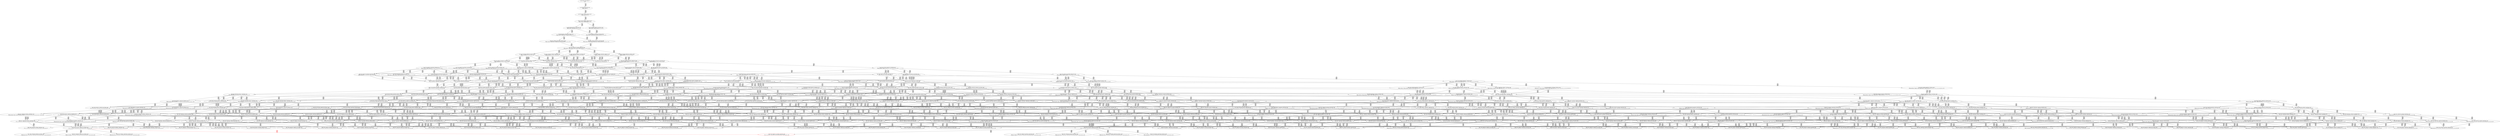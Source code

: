 digraph {
	S0[label="S0: [0, 0] [0, 0] [0, 0] [0, 0] \n{}{}"];
	S1[label="S1: [0, 0] [0, 0] [0, 0] [75, 94] \n{T0J0:75-94}{1}"];
	S2[label="S2: [75, 75] [75, 75] [75, 94] [133, 167] \n{T0J1:133-167}{1, 2}"];
	S3[label="S3: [75, 75] [75, 94] [84, 106] [133, 167] \n{T0J1:133-167, T0J2:84-106}{1, 2, 3}"];
	S4[label="S4: [84, 94] [84, 94] [133, 167] [148, 174] \n{T0J1:133-167, T0J3:148-174}{1, 2, 3, 4}"];
	S5[label="S5: [75, 94] [84, 106] [133, 167] [133, 167] \n{T0J1:133-167, T0J10:133-167}{1, 2, 3, 11}"];
	S6[label="S6: [84, 94] [104, 119] [133, 167] [148, 174] \n{T0J1:133-167, T0J3:148-174, T0J6:104-119}{1, 2, 3, 4, 7}"];
	S7[label="S7: [84, 106] [133, 167] [133, 167] [148, 186] \n{T0J1:133-167, T0J3:148-186, T0J10:133-167}{1, 2, 3, 4, 11}"];
	S8[label="S8: [104, 119] [133, 167] [148, 174] [155, 183] \n{T0J1:133-167, T0J3:148-174, T0J6:104-119, T0J7:155-183}{1, 2, 3, 4, 7, 8}"];
	S9[label="S9: [104, 131] [133, 167] [133, 167] [148, 186] \n{T0J1:133-167, T0J3:148-186, T0J6:104-131, T0J10:133-167}{1, 2, 3, 4, 7, 11}"];
	S10[label="S10: [133, 167] [133, 174] [148, 186] [162, 220] \n{T0J1:133-167, T0J3:148-186, T0J7:155-220, T0J10:133-192}{1, 2, 3, 4, 7, 8, 11}"];
	S11[label="S11: [133, 174] [148, 186] [162, 220] [170, 232] \n{T0J11:170-232}{1, 2, 3, 4, 7, 8, 11, 12}"];
	S12[label="S12: [148, 174] [148, 186] [162, 220] [223, 280] \n{T0J4:223-280}{1, 2, 3, 4, 5, 6, 7, 8, 11}"];
	S13[label="S13: [148, 174] [148, 186] [162, 212] [168, 220] \n{T0J5:168-212}{1, 2, 3, 4, 5, 6, 7, 8, 11}"];
	S14[label="S14: [155, 174] [155, 185] [162, 186] [166, 199] \n{T0J8:166-199}{1, 2, 3, 4, 7, 8, 9, 10, 11}"];
	S15[label="S15: [155, 174] [155, 185] [162, 186] [227, 276] \n{T0J9:227-276}{1, 2, 3, 4, 7, 8, 9, 10, 11}"];
	S16[label="S16: [170, 185] [170, 186] [170, 210] [190, 220] \n{T0J12:190-210}{1, 2, 3, 4, 7, 8, 11, 12, 13}"];
	S17[label="S17: [148, 186] [162, 220] [170, 232] [209, 281] \n{T0J14:209-281}{1, 2, 3, 4, 7, 8, 11, 12, 15}"];
	S18[label="S18: [148, 186] [162, 220] [168, 239] [170, 280] \n{}{1, 2, 3, 4, 5, 6, 7, 8, 11, 12}"];
	S19[label="S19: [155, 186] [162, 220] [166, 232] [170, 276] \n{}{1, 2, 3, 4, 7, 8, 9, 10, 11, 12}"];
	S20[label="S20: [170, 186] [170, 210] [190, 220] [206, 231] \n{T0J12:190-210, T0J13:206-231}{1, 2, 3, 4, 7, 8, 11, 12, 13, 14}"];
	S21[label="S21: [170, 210] [170, 220] [190, 232] [209, 281] \n{T0J12:190-210, T0J14:209-281}{1, 2, 3, 4, 7, 8, 11, 12, 13, 15}"];
	S22[label="S22: [162, 217] [170, 220] [173, 232] [209, 281] \n{T0J14:209-281, T0J18:173-217}{1, 2, 3, 4, 7, 8, 11, 12, 15, 19}"];
	S23[label="S23: [155, 186] [162, 212] [166, 220] [223, 283] \n{}{1, 2, 3, 4, 5, 6, 7, 8, 9, 10, 11}"];
	S24[label="S24: [155, 186] [162, 220] [223, 280] [227, 283] \n{T0J4:223-280, T0J9:227-283}{1, 2, 3, 4, 5, 6, 7, 8, 9, 10, 11}"];
	S25[label="S25: [155, 186] [162, 206] [166, 212] [168, 220] \n{}{1, 2, 3, 4, 5, 6, 7, 8, 9, 10, 11}"];
	S26[label="S26: [170, 217] [170, 220] [170, 239] [190, 280] \n{T0J12:190-217}{1, 2, 3, 4, 5, 6, 7, 8, 11, 12, 13}"];
	S27[label="S27: [170, 186] [170, 210] [190, 212] [190, 220] \n{T0J5:190-212, T0J12:190-210}{1, 2, 3, 4, 5, 6, 7, 8, 11, 12, 13}"];
	S28[label="S28: [170, 210] [170, 220] [170, 232] [190, 276] \n{T0J12:190-210}{1, 2, 3, 4, 7, 8, 9, 10, 11, 12, 13}"];
	S29[label="S29: [170, 186] [170, 210] [190, 220] [242, 276] \n{T0J9:242-276, T0J12:190-210}{1, 2, 3, 4, 7, 8, 9, 10, 11, 12, 13}"];
	S30[label="S30: [162, 220] [168, 239] [170, 280] [209, 288] \n{T0J14:209-288}{1, 2, 3, 4, 5, 6, 7, 8, 11, 12, 15}"];
	S31[label="S31: [162, 220] [166, 232] [170, 276] [209, 281] \n{T0J14:209-281}{1, 2, 3, 4, 7, 8, 9, 10, 11, 12, 15}"];
	S32[label="S32: [170, 220] [190, 231] [206, 232] [209, 281] \n{T0J12:190-210, T0J13:206-231, T0J14:209-281}{1, 2, 3, 4, 7, 8, 11, 12, 13, 14, 15}"];
	S33[label="S33: [170, 217] [173, 220] [190, 232] [209, 281] \n{T0J12:190-210, T0J14:209-281}{1, 2, 3, 4, 7, 8, 11, 12, 13, 15, 19}"];
	S34[label="S34: [173, 220] [173, 232] [209, 266] [237, 281] \n{T0J14:209-281, T0J19:237-266}{1, 2, 3, 4, 7, 8, 11, 12, 15, 19, 20}"];
	S35[label="S35: [162, 220] [166, 239] [168, 280] [170, 283] \n{}{1, 2, 3, 4, 5, 6, 7, 8, 9, 10, 11, 12}"];
	S36[label="S36: [170, 220] [170, 239] [190, 263] [206, 280] \n{T0J13:206-263}{1, 2, 3, 4, 5, 6, 7, 8, 11, 12, 13, 14}"];
	S37[label="S37: [170, 210] [190, 212] [190, 220] [206, 231] \n{T0J5:190-212, T0J12:190-210, T0J13:206-231}{1, 2, 3, 4, 5, 6, 7, 8, 11, 12, 13, 14}"];
	S38[label="S38: [170, 220] [170, 231] [190, 232] [206, 276] \n{T0J12:190-210, T0J13:206-231}{1, 2, 3, 4, 7, 8, 9, 10, 11, 12, 13, 14}"];
	S39[label="S39: [170, 210] [190, 220] [206, 231] [242, 276] \n{T0J9:242-276, T0J12:190-210, T0J13:206-231}{1, 2, 3, 4, 7, 8, 9, 10, 11, 12, 13, 14}"];
	S40[label="S40: [170, 239] [170, 244] [190, 281] [209, 313] \n{}{1, 2, 3, 4, 5, 6, 7, 8, 11, 12, 13, 15}"];
	S41[label="S41: [170, 220] [170, 232] [190, 276] [209, 281] \n{T0J12:190-210, T0J14:209-281}{1, 2, 3, 4, 7, 8, 9, 10, 11, 12, 13, 15}"];
	S42[label="S42: [168, 239] [170, 251] [182, 281] [209, 311] \n{}{1, 2, 3, 4, 5, 6, 7, 8, 11, 12, 15, 19}"];
	S43[label="S43: [166, 220] [170, 232] [173, 276] [209, 281] \n{T0J14:209-281}{1, 2, 3, 4, 7, 8, 9, 10, 11, 12, 15, 19}"];
	S44[label="S44: [209, 219] [209, 229] [209, 239] [217, 280] \n{T0J15:217-229}{1, 2, 3, 4, 5, 6, 7, 8, 11, 12, 15, 16}"];
	S45[label="S45: [173, 220] [190, 231] [206, 232] [209, 281] \n{T0J12:190-210, T0J13:206-231, T0J14:209-281}{1, 2, 3, 4, 7, 8, 11, 12, 13, 14, 15, 19}"];
	S46[label="S46: [173, 220] [190, 232] [209, 266] [237, 281] \n{T0J12:190-210, T0J14:209-281, T0J19:237-266}{1, 2, 3, 4, 7, 8, 11, 12, 13, 15, 19, 20}"];
	S47[label="S47: [173, 232] [209, 266] [237, 273] [243, 281] \n{T0J14:209-281, T0J19:237-266, T0J20:243-273}{1, 2, 3, 4, 7, 8, 11, 12, 15, 19, 20, 21}"];
	S48[label="S48: [170, 239] [170, 245] [170, 280] [190, 308] \n{}{1, 2, 3, 4, 5, 6, 7, 8, 9, 10, 11, 12, 13}"];
	S49[label="S49: [166, 239] [168, 280] [170, 288] [209, 316] \n{}{1, 2, 3, 4, 5, 6, 7, 8, 9, 10, 11, 12, 15}"];
	S50[label="S50: [170, 244] [190, 265] [206, 281] [209, 315] \n{}{1, 2, 3, 4, 5, 6, 7, 8, 11, 12, 13, 14, 15}"];
	S51[label="S51: [170, 231] [190, 232] [206, 276] [209, 281] \n{T0J12:190-210, T0J13:206-231, T0J14:209-281}{1, 2, 3, 4, 7, 8, 9, 10, 11, 12, 13, 14, 15}"];
	S52[label="S52: [170, 244] [182, 251] [190, 281] [209, 313] \n{}{1, 2, 3, 4, 5, 6, 7, 8, 11, 12, 13, 15, 19}"];
	S53[label="S53: [170, 220] [173, 232] [190, 276] [209, 281] \n{T0J12:190-210, T0J14:209-281}{1, 2, 3, 4, 7, 8, 9, 10, 11, 12, 13, 15, 19}"];
	S54[label="S54: [173, 251] [182, 281] [209, 300] [237, 314] \n{T0J19:237-300}{1, 2, 3, 4, 5, 6, 7, 8, 11, 12, 15, 19, 20}"];
	S55[label="S55: [173, 232] [173, 266] [209, 276] [237, 281] \n{T0J14:209-281, T0J19:237-266}{1, 2, 3, 4, 7, 8, 9, 10, 11, 12, 15, 19, 20}"];
	S56[label="S56: [209, 229] [209, 244] [209, 281] [217, 313] \n{}{1, 2, 3, 4, 5, 6, 7, 8, 11, 12, 13, 15, 16}"];
	S57[label="S57: [209, 229] [209, 251] [209, 281] [217, 311] \n{}{1, 2, 3, 4, 5, 6, 7, 8, 11, 12, 15, 16, 19}"];
	S58[label="S58: [209, 229] [209, 239] [217, 280] [265, 290] \n{T0J16:265-290}{1, 2, 3, 4, 5, 6, 7, 8, 11, 12, 15, 16, 17}"];
	S59[label="S59: [190, 231] [206, 232] [209, 266] [237, 281] \n{T0J12:190-210, T0J13:206-231, T0J14:209-281, T0J19:237-266}{1, 2, 3, 4, 7, 8, 11, 12, 13, 14, 15, 19, 20}"];
	S60[label="S60: [190, 232] [209, 266] [237, 273] [243, 281] \n{T0J12:190-210, T0J14:209-281, T0J19:237-266, T0J20:243-273}{1, 2, 3, 4, 7, 8, 11, 12, 13, 15, 19, 20, 21}"];
	S61[label="S61: [196, 214] [209, 266] [237, 273] [243, 281] \n{T0J14:209-281, T0J19:237-266, T0J20:243-273, T0J21:196-214}{1, 2, 3, 4, 7, 8, 11, 12, 15, 19, 20, 21, 22}"];
	S62[label="S62: [170, 245] [170, 280] [190, 285] [206, 314] \n{}{1, 2, 3, 4, 5, 6, 7, 8, 9, 10, 11, 12, 13, 14}"];
	S63[label="S63: [170, 264] [170, 281] [190, 313] [209, 334] \n{}{1, 2, 3, 4, 5, 6, 7, 8, 9, 10, 11, 12, 13, 15}"];
	S64[label="S64: [168, 270] [170, 281] [182, 311] [209, 330] \n{}{1, 2, 3, 4, 5, 6, 7, 8, 9, 10, 11, 12, 15, 19}"];
	S65[label="S65: [209, 248] [209, 280] [209, 288] [217, 316] \n{}{1, 2, 3, 4, 5, 6, 7, 8, 9, 10, 11, 12, 15, 16}"];
	S66[label="S66: [209, 229] [209, 239] [217, 280] [281, 310] \n{T0J9:281-310}{1, 2, 3, 4, 5, 6, 7, 8, 9, 10, 11, 12, 15, 16}"];
	S67[label="S67: [182, 251] [190, 265] [206, 281] [209, 315] \n{}{1, 2, 3, 4, 5, 6, 7, 8, 11, 12, 13, 14, 15, 19}"];
	S68[label="S68: [173, 231] [190, 232] [206, 276] [209, 281] \n{T0J12:190-210, T0J13:206-231, T0J14:209-281}{1, 2, 3, 4, 7, 8, 9, 10, 11, 12, 13, 14, 15, 19}"];
	S69[label="S69: [182, 251] [190, 281] [209, 300] [237, 314] \n{T0J19:237-300}{1, 2, 3, 4, 5, 6, 7, 8, 11, 12, 13, 15, 19, 20}"];
	S70[label="S70: [173, 232] [190, 266] [209, 276] [237, 281] \n{T0J12:190-210, T0J14:209-281, T0J19:237-266}{1, 2, 3, 4, 7, 8, 9, 10, 11, 12, 13, 15, 19, 20}"];
	S71[label="S71: [182, 281] [209, 300] [237, 307] [243, 326] \n{T0J19:237-300, T0J20:243-307}{1, 2, 3, 4, 5, 6, 7, 8, 11, 12, 15, 19, 20, 21}"];
	S72[label="S72: [173, 266] [209, 273] [237, 276] [243, 281] \n{T0J14:209-281, T0J19:237-266, T0J20:243-273}{1, 2, 3, 4, 7, 8, 9, 10, 11, 12, 15, 19, 20, 21}"];
	S73[label="S73: [209, 266] [237, 273] [243, 276] [245, 281] \n{T0J9:245-276, T0J14:209-281, T0J19:237-266, T0J20:243-273}{1, 2, 3, 4, 7, 8, 9, 10, 11, 12, 15, 19, 20, 21}"];
	S74[label="S74: [209, 244] [209, 265] [209, 281] [217, 315] \n{}{1, 2, 3, 4, 5, 6, 7, 8, 11, 12, 13, 14, 15, 16}"];
	S75[label="S75: [209, 244] [209, 251] [209, 281] [217, 313] \n{}{1, 2, 3, 4, 5, 6, 7, 8, 11, 12, 13, 15, 16, 19}"];
	S76[label="S76: [209, 251] [209, 281] [217, 300] [237, 314] \n{T0J19:237-300}{1, 2, 3, 4, 5, 6, 7, 8, 11, 12, 15, 16, 19, 20}"];
	S77[label="S77: [209, 244] [209, 281] [217, 290] [265, 313] \n{T0J16:265-290}{1, 2, 3, 4, 5, 6, 7, 8, 11, 12, 13, 15, 16, 17}"];
	S78[label="S78: [209, 251] [209, 281] [217, 290] [265, 311] \n{T0J16:265-290}{1, 2, 3, 4, 5, 6, 7, 8, 11, 12, 15, 16, 17, 19}"];
	S79[label="S79: [209, 239] [217, 239] [225, 280] [265, 290] \n{T0J16:265-290, T0J17:225-239}{1, 2, 3, 4, 5, 6, 7, 8, 11, 12, 15, 16, 17, 18}"];
	S80[label="S80: [170, 281] [190, 310] [206, 315] [209, 341] \n{}{1, 2, 3, 4, 5, 6, 7, 8, 9, 10, 11, 12, 13, 14, 15}"];
	S81[label="S81: [170, 281] [182, 295] [190, 313] [209, 335] \n{}{1, 2, 3, 4, 5, 6, 7, 8, 9, 10, 11, 12, 13, 15, 19}"];
	S82[label="S82: [173, 281] [182, 311] [209, 319] [237, 342] \n{}{1, 2, 3, 4, 5, 6, 7, 8, 9, 10, 11, 12, 15, 19, 20}"];
	S83[label="S83: [209, 273] [209, 281] [209, 313] [217, 334] \n{}{1, 2, 3, 4, 5, 6, 7, 8, 9, 10, 11, 12, 13, 15, 16}"];
	S84[label="S84: [209, 270] [209, 281] [209, 311] [217, 330] \n{}{1, 2, 3, 4, 5, 6, 7, 8, 9, 10, 11, 12, 15, 16, 19}"];
	S85[label="S85: [209, 280] [209, 288] [217, 309] [265, 320] \n{T0J16:265-309}{1, 2, 3, 4, 5, 6, 7, 8, 9, 10, 11, 12, 15, 16, 17}"];
	S86[label="S86: [190, 265] [206, 281] [209, 300] [237, 325] \n{T0J19:237-300}{1, 2, 3, 4, 5, 6, 7, 8, 11, 12, 13, 14, 15, 19, 20}"];
	S87[label="S87: [190, 281] [209, 300] [237, 307] [243, 326] \n{T0J19:237-300, T0J20:243-307}{1, 2, 3, 4, 5, 6, 7, 8, 11, 12, 13, 15, 19, 20, 21}"];
	S88[label="S88: [205, 266] [209, 300] [237, 307] [243, 326] \n{T0J19:237-300, T0J20:243-307}{1, 2, 3, 4, 5, 6, 7, 8, 11, 12, 15, 19, 20, 21, 22}"];
	S89[label="S89: [223, 254] [223, 281] [223, 311] [235, 330] \n{T0J23:235-254}{1, 2, 3, 4, 5, 6, 7, 8, 9, 10, 11, 12, 15, 19, 24}"];
	S90[label="S90: [227, 267] [227, 281] [227, 311] [250, 330] \n{T0J24:250-267}{1, 2, 3, 4, 5, 6, 7, 8, 9, 10, 11, 12, 15, 19, 25}"];
	S91[label="S91: [209, 251] [209, 265] [209, 281] [217, 315] \n{}{1, 2, 3, 4, 5, 6, 7, 8, 11, 12, 13, 14, 15, 16, 19}"];
	S92[label="S92: [206, 263] [206, 265] [209, 281] [241, 315] \n{T0J25:241-263}{1, 2, 3, 4, 5, 6, 7, 8, 11, 12, 13, 14, 15, 19, 26}"];
	S93[label="S93: [190, 232] [206, 266] [209, 276] [237, 281] \n{T0J12:190-210, T0J13:206-231, T0J14:209-281, T0J19:237-266}{1, 2, 3, 4, 7, 8, 9, 10, 11, 12, 13, 14, 15, 19, 20}"];
	S94[label="S94: [209, 251] [209, 281] [217, 300] [237, 314] \n{T0J19:237-300}{1, 2, 3, 4, 5, 6, 7, 8, 11, 12, 13, 15, 16, 19, 20}"];
	S95[label="S95: [190, 266] [209, 273] [237, 276] [243, 281] \n{T0J12:190-210, T0J14:209-281, T0J19:237-266, T0J20:243-273}{1, 2, 3, 4, 7, 8, 9, 10, 11, 12, 13, 15, 19, 20, 21}"];
	S96[label="S96: [209, 281] [217, 300] [237, 307] [243, 326] \n{T0J19:237-300, T0J20:243-307}{1, 2, 3, 4, 5, 6, 7, 8, 11, 12, 15, 16, 19, 20, 21}"];
	S97[label="S97: [196, 214] [209, 273] [237, 276] [243, 281] \n{T0J14:209-281, T0J19:237-266, T0J20:243-273, T0J21:196-214}{1, 2, 3, 4, 7, 8, 9, 10, 11, 12, 15, 19, 20, 21, 22}"];
	S98[label="S98: [209, 265] [209, 281] [217, 290] [265, 315] \n{T0J16:265-290}{1, 2, 3, 4, 5, 6, 7, 8, 11, 12, 13, 14, 15, 16, 17}"];
	S99[label="S99: [209, 251] [209, 281] [217, 290] [265, 313] \n{T0J16:265-290}{1, 2, 3, 4, 5, 6, 7, 8, 11, 12, 13, 15, 16, 17, 19}"];
	S100[label="S100: [209, 281] [217, 290] [237, 300] [265, 314] \n{T0J16:265-290, T0J19:237-300}{1, 2, 3, 4, 5, 6, 7, 8, 11, 12, 15, 16, 17, 19, 20}"];
	S101[label="S101: [209, 239] [217, 281] [225, 290] [265, 313] \n{T0J16:265-290, T0J17:225-239}{1, 2, 3, 4, 5, 6, 7, 8, 11, 12, 13, 15, 16, 17, 18}"];
	S102[label="S102: [209, 239] [217, 281] [225, 290] [265, 311] \n{T0J16:265-290, T0J17:225-239}{1, 2, 3, 4, 5, 6, 7, 8, 11, 12, 15, 16, 17, 18, 19}"];
	S103[label="S103: [182, 310] [190, 313] [206, 327] [209, 342] \n{}{1, 2, 3, 4, 5, 6, 7, 8, 9, 10, 11, 12, 13, 14, 15, 19}"];
	S104[label="S104: [182, 306] [190, 313] [209, 319] [237, 342] \n{}{1, 2, 3, 4, 5, 6, 7, 8, 9, 10, 11, 12, 13, 15, 19, 20}"];
	S105[label="S105: [182, 311] [209, 319] [237, 326] [243, 372] \n{}{1, 2, 3, 4, 5, 6, 7, 8, 9, 10, 11, 12, 15, 19, 20, 21}"];
	S106[label="S106: [209, 291] [209, 313] [209, 319] [217, 341] \n{}{1, 2, 3, 4, 5, 6, 7, 8, 9, 10, 11, 12, 13, 14, 15, 16}"];
	S107[label="S107: [209, 281] [209, 295] [209, 313] [217, 335] \n{}{1, 2, 3, 4, 5, 6, 7, 8, 9, 10, 11, 12, 13, 15, 16, 19}"];
	S108[label="S108: [209, 281] [209, 311] [217, 319] [237, 342] \n{}{1, 2, 3, 4, 5, 6, 7, 8, 9, 10, 11, 12, 15, 16, 19, 20}"];
	S109[label="S109: [209, 288] [209, 309] [217, 313] [265, 335] \n{}{1, 2, 3, 4, 5, 6, 7, 8, 9, 10, 11, 12, 13, 15, 16, 17}"];
	S110[label="S110: [209, 281] [209, 309] [217, 311] [265, 342] \n{T0J16:265-309}{1, 2, 3, 4, 5, 6, 7, 8, 9, 10, 11, 12, 15, 16, 17, 19}"];
	S111[label="S111: [209, 258] [217, 288] [225, 309] [265, 330] \n{T0J16:265-309}{1, 2, 3, 4, 5, 6, 7, 8, 9, 10, 11, 12, 15, 16, 17, 18}"];
	S112[label="S112: [223, 279] [223, 295] [223, 313] [235, 335] \n{}{1, 2, 3, 4, 5, 6, 7, 8, 9, 10, 11, 12, 13, 15, 19, 24}"];
	S113[label="S113: [227, 281] [227, 295] [227, 313] [250, 335] \n{}{1, 2, 3, 4, 5, 6, 7, 8, 9, 10, 11, 12, 13, 15, 19, 25}"];
	S114[label="S114: [223, 281] [223, 311] [235, 319] [237, 342] \n{}{1, 2, 3, 4, 5, 6, 7, 8, 9, 10, 11, 12, 15, 19, 20, 24}"];
	S115[label="S115: [227, 281] [227, 311] [237, 319] [250, 342] \n{T0J24:250-267}{1, 2, 3, 4, 5, 6, 7, 8, 9, 10, 11, 12, 15, 19, 20, 25}"];
	S116[label="S116: [223, 254] [223, 281] [223, 311] [235, 330] \n{}{1, 2, 3, 4, 5, 6, 7, 8, 9, 10, 11, 12, 15, 16, 19, 24}"];
	S117[label="S117: [227, 267] [227, 281] [227, 311] [250, 330] \n{T0J24:250-267}{1, 2, 3, 4, 5, 6, 7, 8, 9, 10, 11, 12, 15, 16, 19, 25}"];
	S118[label="S118: [209, 265] [209, 281] [217, 300] [237, 325] \n{T0J19:237-300}{1, 2, 3, 4, 5, 6, 7, 8, 11, 12, 13, 14, 15, 16, 19, 20}"];
	S119[label="S119: [206, 281] [209, 300] [237, 307] [243, 326] \n{T0J19:237-300, T0J20:243-307}{1, 2, 3, 4, 5, 6, 7, 8, 11, 12, 13, 14, 15, 19, 20, 21}"];
	S120[label="S120: [206, 265] [209, 281] [237, 300] [241, 325] \n{T0J19:237-300, T0J25:241-263}{1, 2, 3, 4, 5, 6, 7, 8, 11, 12, 13, 14, 15, 19, 20, 26}"];
	S121[label="S121: [209, 281] [217, 300] [237, 307] [243, 326] \n{T0J19:237-300, T0J20:243-307}{1, 2, 3, 4, 5, 6, 7, 8, 11, 12, 13, 15, 16, 19, 20, 21}"];
	S122[label="S122: [209, 248] [213, 300] [237, 307] [243, 326] \n{T0J19:237-300, T0J20:243-307}{1, 2, 3, 4, 5, 6, 7, 8, 11, 12, 13, 15, 19, 20, 21, 22}"];
	S123[label="S123: [209, 248] [217, 300] [237, 307] [243, 326] \n{T0J19:237-300, T0J20:243-307}{1, 2, 3, 4, 5, 6, 7, 8, 11, 12, 15, 16, 19, 20, 21, 22}"];
	S124[label="S124: [209, 244] [225, 300] [237, 307] [243, 326] \n{T0J19:237-300, T0J20:243-307, T0J22:225-244}{1, 2, 3, 4, 5, 6, 7, 8, 11, 12, 15, 19, 20, 21, 22, 23}"];
	S125[label="S125: [227, 267] [227, 281] [235, 311] [250, 330] \n{T0J24:250-267}{1, 2, 3, 4, 5, 6, 7, 8, 9, 10, 11, 12, 15, 19, 24, 25}"];
	S126[label="S126: [209, 265] [209, 281] [217, 290] [265, 315] \n{T0J16:265-290}{1, 2, 3, 4, 5, 6, 7, 8, 11, 12, 13, 14, 15, 16, 17, 19}"];
	S127[label="S127: [209, 263] [209, 265] [217, 281] [241, 315] \n{T0J25:241-263}{1, 2, 3, 4, 5, 6, 7, 8, 11, 12, 13, 14, 15, 16, 19, 26}"];
	S128[label="S128: [209, 281] [217, 290] [237, 300] [265, 314] \n{T0J16:265-290, T0J19:237-300}{1, 2, 3, 4, 5, 6, 7, 8, 11, 12, 13, 15, 16, 17, 19, 20}"];
	S129[label="S129: [217, 290] [237, 300] [243, 307] [265, 326] \n{T0J16:265-290, T0J19:237-300, T0J20:243-307}{1, 2, 3, 4, 5, 6, 7, 8, 11, 12, 15, 16, 17, 19, 20, 21}"];
	S130[label="S130: [209, 265] [217, 281] [225, 290] [265, 315] \n{T0J16:265-290, T0J17:225-239}{1, 2, 3, 4, 5, 6, 7, 8, 11, 12, 13, 14, 15, 16, 17, 18}"];
	S131[label="S131: [209, 251] [217, 281] [225, 290] [265, 313] \n{T0J16:265-290, T0J17:225-239}{1, 2, 3, 4, 5, 6, 7, 8, 11, 12, 13, 15, 16, 17, 18, 19}"];
	S132[label="S132: [217, 281] [225, 290] [237, 300] [265, 314] \n{T0J16:265-290, T0J17:225-239, T0J19:237-300}{1, 2, 3, 4, 5, 6, 7, 8, 11, 12, 15, 16, 17, 18, 19, 20}"];
	S133[label="S133: [190, 313] [206, 327] [209, 342] [237, 394] \n{}{1, 2, 3, 4, 5, 6, 7, 8, 9, 10, 11, 12, 13, 14, 15, 19, 20}"];
	S134[label="S134: [190, 319] [209, 326] [237, 336] [243, 372] \n{}{1, 2, 3, 4, 5, 6, 7, 8, 9, 10, 11, 12, 13, 15, 19, 20, 21}"];
	S135[label="S135: [205, 300] [209, 319] [237, 326] [243, 372] \n{}{1, 2, 3, 4, 5, 6, 7, 8, 9, 10, 11, 12, 15, 19, 20, 21, 22}"];
	S136[label="S136: [209, 313] [209, 323] [209, 327] [217, 342] \n{}{1, 2, 3, 4, 5, 6, 7, 8, 9, 10, 11, 12, 13, 14, 15, 16, 19}"];
	S137[label="S137: [206, 313] [206, 327] [209, 342] [241, 356] \n{}{1, 2, 3, 4, 5, 6, 7, 8, 9, 10, 11, 12, 13, 14, 15, 19, 26}"];
	S138[label="S138: [209, 306] [209, 313] [217, 319] [237, 342] \n{}{1, 2, 3, 4, 5, 6, 7, 8, 9, 10, 11, 12, 13, 15, 16, 19, 20}"];
	S139[label="S139: [209, 311] [217, 319] [237, 326] [243, 372] \n{}{1, 2, 3, 4, 5, 6, 7, 8, 9, 10, 11, 12, 15, 16, 19, 20, 21}"];
	S140[label="S140: [209, 313] [209, 319] [217, 341] [265, 362] \n{}{1, 2, 3, 4, 5, 6, 7, 8, 9, 10, 11, 12, 13, 14, 15, 16, 17}"];
	S141[label="S141: [209, 306] [209, 309] [217, 313] [265, 342] \n{}{1, 2, 3, 4, 5, 6, 7, 8, 9, 10, 11, 12, 13, 15, 16, 17, 19}"];
	S142[label="S142: [209, 309] [217, 311] [237, 319] [265, 372] \n{}{1, 2, 3, 4, 5, 6, 7, 8, 9, 10, 11, 12, 15, 16, 17, 19, 20}"];
	S143[label="S143: [209, 283] [217, 309] [225, 313] [265, 335] \n{}{1, 2, 3, 4, 5, 6, 7, 8, 9, 10, 11, 12, 13, 15, 16, 17, 18}"];
	S144[label="S144: [209, 281] [217, 309] [225, 311] [265, 342] \n{T0J16:265-309}{1, 2, 3, 4, 5, 6, 7, 8, 9, 10, 11, 12, 15, 16, 17, 18, 19}"];
	S145[label="S145: [223, 313] [223, 327] [223, 328] [235, 342] \n{}{1, 2, 3, 4, 5, 6, 7, 8, 9, 10, 11, 12, 13, 14, 15, 19, 24}"];
	S146[label="S146: [227, 313] [227, 327] [227, 341] [250, 342] \n{}{1, 2, 3, 4, 5, 6, 7, 8, 9, 10, 11, 12, 13, 14, 15, 19, 25}"];
	S147[label="S147: [223, 306] [223, 313] [235, 319] [237, 342] \n{}{1, 2, 3, 4, 5, 6, 7, 8, 9, 10, 11, 12, 13, 15, 19, 20, 24}"];
	S148[label="S148: [227, 306] [227, 313] [237, 319] [250, 342] \n{}{1, 2, 3, 4, 5, 6, 7, 8, 9, 10, 11, 12, 13, 15, 19, 20, 25}"];
	S149[label="S149: [223, 311] [235, 319] [237, 326] [243, 372] \n{}{1, 2, 3, 4, 5, 6, 7, 8, 9, 10, 11, 12, 15, 19, 20, 21, 24}"];
	S150[label="S150: [227, 311] [237, 319] [243, 326] [250, 372] \n{T0J24:250-267}{1, 2, 3, 4, 5, 6, 7, 8, 9, 10, 11, 12, 15, 19, 20, 21, 25}"];
	S151[label="S151: [223, 279] [223, 295] [223, 313] [235, 335] \n{}{1, 2, 3, 4, 5, 6, 7, 8, 9, 10, 11, 12, 13, 15, 16, 19, 24}"];
	S152[label="S152: [227, 281] [227, 295] [227, 313] [250, 335] \n{}{1, 2, 3, 4, 5, 6, 7, 8, 9, 10, 11, 12, 13, 15, 16, 19, 25}"];
	S153[label="S153: [223, 281] [223, 311] [235, 319] [237, 342] \n{}{1, 2, 3, 4, 5, 6, 7, 8, 9, 10, 11, 12, 15, 16, 19, 20, 24}"];
	S154[label="S154: [227, 281] [227, 311] [237, 319] [250, 342] \n{T0J24:250-267}{1, 2, 3, 4, 5, 6, 7, 8, 9, 10, 11, 12, 15, 16, 19, 20, 25}"];
	S155[label="S155: [223, 281] [223, 309] [235, 311] [265, 342] \n{T0J16:265-309}{1, 2, 3, 4, 5, 6, 7, 8, 9, 10, 11, 12, 15, 16, 17, 19, 24}"];
	S156[label="S156: [227, 281] [227, 309] [250, 311] [265, 342] \n{T0J16:265-309, T0J24:250-267}{1, 2, 3, 4, 5, 6, 7, 8, 9, 10, 11, 12, 15, 16, 17, 19, 25}"];
	S157[label="S157: [227, 281] [227, 295] [235, 313] [250, 335] \n{}{1, 2, 3, 4, 5, 6, 7, 8, 9, 10, 11, 12, 13, 15, 19, 24, 25}"];
	S158[label="S158: [227, 281] [235, 311] [237, 319] [250, 342] \n{T0J24:250-267}{1, 2, 3, 4, 5, 6, 7, 8, 9, 10, 11, 12, 15, 19, 20, 24, 25}"];
	S159[label="S159: [227, 267] [227, 281] [235, 311] [250, 330] \n{T0J24:250-267}{1, 2, 3, 4, 5, 6, 7, 8, 9, 10, 11, 12, 15, 16, 19, 24, 25}"];
	S160[label="S160: [209, 281] [217, 290] [237, 300] [265, 325] \n{T0J16:265-290, T0J19:237-300}{1, 2, 3, 4, 5, 6, 7, 8, 11, 12, 13, 14, 15, 16, 17, 19, 20}"];
	S161[label="S161: [209, 281] [217, 300] [237, 307] [243, 326] \n{T0J19:237-300, T0J20:243-307}{1, 2, 3, 4, 5, 6, 7, 8, 11, 12, 13, 14, 15, 16, 19, 20, 21}"];
	S162[label="S162: [209, 265] [217, 281] [237, 300] [241, 325] \n{T0J19:237-300, T0J25:241-263}{1, 2, 3, 4, 5, 6, 7, 8, 11, 12, 13, 14, 15, 16, 19, 20, 26}"];
	S163[label="S163: [209, 265] [229, 300] [237, 307] [243, 326] \n{T0J19:237-300, T0J20:243-307}{1, 2, 3, 4, 5, 6, 7, 8, 11, 12, 13, 14, 15, 19, 20, 21, 22}"];
	S164[label="S164: [209, 281] [237, 300] [241, 307] [243, 326] \n{T0J19:237-300, T0J20:243-307, T0J25:241-263}{1, 2, 3, 4, 5, 6, 7, 8, 11, 12, 13, 14, 15, 19, 20, 21, 26}"];
	S165[label="S165: [217, 290] [237, 300] [243, 307] [265, 326] \n{T0J16:265-290, T0J19:237-300, T0J20:243-307}{1, 2, 3, 4, 5, 6, 7, 8, 11, 12, 13, 15, 16, 17, 19, 20, 21}"];
	S166[label="S166: [213, 248] [217, 300] [237, 307] [243, 326] \n{T0J19:237-300, T0J20:243-307}{1, 2, 3, 4, 5, 6, 7, 8, 11, 12, 13, 15, 16, 19, 20, 21, 22}"];
	S167[label="S167: [213, 244] [229, 300] [237, 307] [243, 326] \n{T0J19:237-300, T0J20:243-307, T0J22:225-244}{1, 2, 3, 4, 5, 6, 7, 8, 11, 12, 13, 15, 19, 20, 21, 22, 23}"];
	S168[label="S168: [217, 290] [237, 300] [243, 307] [265, 326] \n{T0J16:265-290, T0J19:237-300, T0J20:243-307}{1, 2, 3, 4, 5, 6, 7, 8, 11, 12, 15, 16, 17, 19, 20, 21, 22}"];
	S169[label="S169: [217, 244] [225, 300] [237, 307] [243, 326] \n{T0J19:237-300, T0J20:243-307, T0J22:225-244}{1, 2, 3, 4, 5, 6, 7, 8, 11, 12, 15, 16, 19, 20, 21, 22, 23}"];
	S170[label="S170: [209, 265] [217, 281] [225, 290] [265, 315] \n{T0J16:265-290, T0J17:225-239}{1, 2, 3, 4, 5, 6, 7, 8, 11, 12, 13, 14, 15, 16, 17, 18, 19}"];
	S171[label="S171: [209, 265] [217, 281] [241, 290] [265, 315] \n{T0J16:265-290, T0J25:241-263}{1, 2, 3, 4, 5, 6, 7, 8, 11, 12, 13, 14, 15, 16, 17, 19, 26}"];
	S172[label="S172: [217, 281] [225, 290] [237, 300] [265, 314] \n{T0J16:265-290, T0J17:225-239, T0J19:237-300}{1, 2, 3, 4, 5, 6, 7, 8, 11, 12, 13, 15, 16, 17, 18, 19, 20}"];
	S173[label="S173: [225, 290] [237, 300] [243, 307] [265, 326] \n{T0J16:265-290, T0J17:225-239, T0J19:237-300, T0J20:243-307}{1, 2, 3, 4, 5, 6, 7, 8, 11, 12, 15, 16, 17, 18, 19, 20, 21}"];
	S174[label="S174: [209, 327] [209, 333] [217, 342] [237, 404] \n{}{1, 2, 3, 4, 5, 6, 7, 8, 9, 10, 11, 12, 13, 14, 15, 16, 19, 20}"];
	S175[label="S175: [206, 327] [209, 342] [237, 394] [243, 411] \n{}{1, 2, 3, 4, 5, 6, 7, 8, 9, 10, 11, 12, 13, 14, 15, 19, 20, 21}"];
	S176[label="S176: [206, 327] [209, 342] [237, 366] [241, 404] \n{}{1, 2, 3, 4, 5, 6, 7, 8, 9, 10, 11, 12, 13, 14, 15, 19, 20, 26}"];
	S177[label="S177: [209, 319] [217, 326] [237, 336] [243, 372] \n{}{1, 2, 3, 4, 5, 6, 7, 8, 9, 10, 11, 12, 13, 15, 16, 19, 20, 21}"];
	S178[label="S178: [209, 319] [213, 326] [237, 336] [243, 372] \n{}{1, 2, 3, 4, 5, 6, 7, 8, 9, 10, 11, 12, 13, 15, 19, 20, 21, 22}"];
	S179[label="S179: [209, 300] [217, 319] [237, 326] [243, 372] \n{}{1, 2, 3, 4, 5, 6, 7, 8, 9, 10, 11, 12, 15, 16, 19, 20, 21, 22}"];
	S180[label="S180: [209, 300] [225, 319] [237, 326] [243, 372] \n{}{1, 2, 3, 4, 5, 6, 7, 8, 9, 10, 11, 12, 15, 19, 20, 21, 22, 23}"];
	S181[label="S181: [209, 323] [209, 341] [217, 345] [265, 394] \n{}{1, 2, 3, 4, 5, 6, 7, 8, 9, 10, 11, 12, 13, 14, 15, 16, 17, 19}"];
	S182[label="S182: [209, 327] [209, 333] [217, 342] [241, 366] \n{}{1, 2, 3, 4, 5, 6, 7, 8, 9, 10, 11, 12, 13, 14, 15, 16, 19, 26}"];
	S183[label="S183: [209, 311] [217, 319] [237, 334] [265, 372] \n{}{1, 2, 3, 4, 5, 6, 7, 8, 9, 10, 11, 12, 13, 15, 16, 17, 19, 20}"];
	S184[label="S184: [217, 311] [237, 319] [243, 326] [265, 381] \n{}{1, 2, 3, 4, 5, 6, 7, 8, 9, 10, 11, 12, 15, 16, 17, 19, 20, 21}"];
	S185[label="S185: [209, 319] [217, 333] [225, 341] [265, 362] \n{}{1, 2, 3, 4, 5, 6, 7, 8, 9, 10, 11, 12, 13, 14, 15, 16, 17, 18}"];
	S186[label="S186: [209, 306] [217, 309] [225, 313] [265, 342] \n{}{1, 2, 3, 4, 5, 6, 7, 8, 9, 10, 11, 12, 13, 15, 16, 17, 18, 19}"];
	S187[label="S187: [217, 309] [225, 311] [237, 319] [265, 372] \n{}{1, 2, 3, 4, 5, 6, 7, 8, 9, 10, 11, 12, 15, 16, 17, 18, 19, 20}"];
	S188[label="S188: [223, 327] [223, 338] [235, 342] [237, 421] \n{}{1, 2, 3, 4, 5, 6, 7, 8, 9, 10, 11, 12, 13, 14, 15, 19, 20, 24}"];
	S189[label="S189: [227, 327] [227, 342] [237, 351] [250, 421] \n{}{1, 2, 3, 4, 5, 6, 7, 8, 9, 10, 11, 12, 13, 14, 15, 19, 20, 25}"];
	S190[label="S190: [223, 319] [235, 326] [237, 336] [243, 372] \n{}{1, 2, 3, 4, 5, 6, 7, 8, 9, 10, 11, 12, 13, 15, 19, 20, 21, 24}"];
	S191[label="S191: [227, 319] [237, 326] [243, 336] [250, 372] \n{}{1, 2, 3, 4, 5, 6, 7, 8, 9, 10, 11, 12, 13, 15, 19, 20, 21, 25}"];
	S192[label="S192: [223, 267] [235, 319] [237, 326] [243, 372] \n{}{1, 2, 3, 4, 5, 6, 7, 8, 9, 10, 11, 12, 15, 19, 20, 21, 22, 24}"];
	S193[label="S193: [227, 267] [237, 319] [243, 326] [250, 372] \n{T0J24:250-267}{1, 2, 3, 4, 5, 6, 7, 8, 9, 10, 11, 12, 15, 19, 20, 21, 22, 25}"];
	S194[label="S194: [223, 327] [223, 328] [223, 342] [235, 351] \n{}{1, 2, 3, 4, 5, 6, 7, 8, 9, 10, 11, 12, 13, 14, 15, 16, 19, 24}"];
	S195[label="S195: [227, 327] [227, 341] [227, 342] [250, 351] \n{}{1, 2, 3, 4, 5, 6, 7, 8, 9, 10, 11, 12, 13, 14, 15, 16, 19, 25}"];
	S196[label="S196: [223, 327] [223, 338] [235, 342] [241, 384] \n{}{1, 2, 3, 4, 5, 6, 7, 8, 9, 10, 11, 12, 13, 14, 15, 19, 24, 26}"];
	S197[label="S197: [227, 327] [227, 342] [241, 351] [250, 384] \n{}{1, 2, 3, 4, 5, 6, 7, 8, 9, 10, 11, 12, 13, 14, 15, 19, 25, 26}"];
	S198[label="S198: [223, 306] [223, 313] [235, 319] [237, 342] \n{}{1, 2, 3, 4, 5, 6, 7, 8, 9, 10, 11, 12, 13, 15, 16, 19, 20, 24}"];
	S199[label="S199: [227, 306] [227, 313] [237, 319] [250, 342] \n{}{1, 2, 3, 4, 5, 6, 7, 8, 9, 10, 11, 12, 13, 15, 16, 19, 20, 25}"];
	S200[label="S200: [223, 311] [235, 319] [237, 326] [243, 372] \n{}{1, 2, 3, 4, 5, 6, 7, 8, 9, 10, 11, 12, 15, 16, 19, 20, 21, 24}"];
	S201[label="S201: [227, 311] [237, 319] [243, 326] [250, 372] \n{T0J24:250-267}{1, 2, 3, 4, 5, 6, 7, 8, 9, 10, 11, 12, 15, 16, 19, 20, 21, 25}"];
	S202[label="S202: [223, 306] [223, 309] [235, 313] [265, 342] \n{}{1, 2, 3, 4, 5, 6, 7, 8, 9, 10, 11, 12, 13, 15, 16, 17, 19, 24}"];
	S203[label="S203: [227, 306] [227, 309] [250, 313] [265, 342] \n{}{1, 2, 3, 4, 5, 6, 7, 8, 9, 10, 11, 12, 13, 15, 16, 17, 19, 25}"];
	S204[label="S204: [223, 309] [235, 311] [237, 319] [265, 372] \n{}{1, 2, 3, 4, 5, 6, 7, 8, 9, 10, 11, 12, 15, 16, 17, 19, 20, 24}"];
	S205[label="S205: [227, 309] [237, 311] [250, 319] [265, 372] \n{T0J24:250-267}{1, 2, 3, 4, 5, 6, 7, 8, 9, 10, 11, 12, 15, 16, 17, 19, 20, 25}"];
	S206[label="S206: [223, 258] [225, 309] [235, 311] [265, 342] \n{T0J16:265-309}{1, 2, 3, 4, 5, 6, 7, 8, 9, 10, 11, 12, 15, 16, 17, 18, 19, 24}"];
	S207[label="S207: [227, 267] [227, 309] [250, 311] [265, 342] \n{T0J16:265-309, T0J24:250-267}{1, 2, 3, 4, 5, 6, 7, 8, 9, 10, 11, 12, 15, 16, 17, 18, 19, 25}"];
	S208[label="S208: [227, 327] [227, 341] [235, 342] [250, 369] \n{}{1, 2, 3, 4, 5, 6, 7, 8, 9, 10, 11, 12, 13, 14, 15, 19, 24, 25}"];
	S209[label="S209: [227, 306] [235, 313] [237, 319] [250, 342] \n{}{1, 2, 3, 4, 5, 6, 7, 8, 9, 10, 11, 12, 13, 15, 19, 20, 24, 25}"];
	S210[label="S210: [235, 311] [237, 319] [243, 326] [250, 372] \n{T0J24:250-267}{1, 2, 3, 4, 5, 6, 7, 8, 9, 10, 11, 12, 15, 19, 20, 21, 24, 25}"];
	S211[label="S211: [227, 281] [227, 295] [235, 313] [250, 335] \n{}{1, 2, 3, 4, 5, 6, 7, 8, 9, 10, 11, 12, 13, 15, 16, 19, 24, 25}"];
	S212[label="S212: [227, 281] [235, 311] [237, 319] [250, 342] \n{T0J24:250-267}{1, 2, 3, 4, 5, 6, 7, 8, 9, 10, 11, 12, 15, 16, 19, 20, 24, 25}"];
	S213[label="S213: [227, 281] [235, 309] [250, 311] [265, 342] \n{T0J16:265-309, T0J24:250-267}{1, 2, 3, 4, 5, 6, 7, 8, 9, 10, 11, 12, 15, 16, 17, 19, 24, 25}"];
	S214[label="S214: [217, 281] [225, 290] [237, 300] [265, 325] \n{T0J16:265-290, T0J17:225-239, T0J19:237-300}{1, 2, 3, 4, 5, 6, 7, 8, 11, 12, 13, 14, 15, 16, 17, 18, 19, 20}"];
	S215[label="S215: [217, 290] [237, 300] [243, 307] [265, 326] \n{T0J16:265-290, T0J19:237-300, T0J20:243-307}{1, 2, 3, 4, 5, 6, 7, 8, 11, 12, 13, 14, 15, 16, 17, 19, 20, 21}"];
	S216[label="S216: [217, 281] [237, 290] [241, 300] [265, 325] \n{T0J16:265-290, T0J19:237-300, T0J25:241-263}{1, 2, 3, 4, 5, 6, 7, 8, 11, 12, 13, 14, 15, 16, 17, 19, 20, 26}"];
	S217[label="S217: [217, 265] [229, 300] [237, 307] [243, 326] \n{T0J19:237-300, T0J20:243-307}{1, 2, 3, 4, 5, 6, 7, 8, 11, 12, 13, 14, 15, 16, 19, 20, 21, 22}"];
	S218[label="S218: [217, 281] [237, 300] [241, 307] [243, 326] \n{T0J19:237-300, T0J20:243-307, T0J25:241-263}{1, 2, 3, 4, 5, 6, 7, 8, 11, 12, 13, 14, 15, 16, 19, 20, 21, 26}"];
	S219[label="S219: [229, 265] [229, 300] [237, 307] [243, 326] \n{T0J19:237-300, T0J20:243-307, T0J22:225-244}{1, 2, 3, 4, 5, 6, 7, 8, 11, 12, 13, 14, 15, 19, 20, 21, 22, 23}"];
	S220[label="S220: [229, 263] [237, 300] [241, 307] [243, 326] \n{T0J19:237-300, T0J20:243-307, T0J25:241-263}{1, 2, 3, 4, 5, 6, 7, 8, 11, 12, 13, 14, 15, 19, 20, 21, 22, 26}"];
	S221[label="S221: [225, 290] [237, 300] [243, 307] [265, 326] \n{T0J16:265-290, T0J17:225-239, T0J19:237-300, T0J20:243-307}{1, 2, 3, 4, 5, 6, 7, 8, 11, 12, 13, 15, 16, 17, 18, 19, 20, 21}"];
	S222[label="S222: [217, 290] [237, 300] [243, 307] [265, 326] \n{T0J16:265-290, T0J19:237-300, T0J20:243-307}{1, 2, 3, 4, 5, 6, 7, 8, 11, 12, 13, 15, 16, 17, 19, 20, 21, 22}"];
	S223[label="S223: [217, 244] [229, 300] [237, 307] [243, 326] \n{T0J19:237-300, T0J20:243-307, T0J22:225-244}{1, 2, 3, 4, 5, 6, 7, 8, 11, 12, 13, 15, 16, 19, 20, 21, 22, 23}"];
	S224[label="S224: [233, 239] [237, 300] [243, 307] [265, 326] \n{T0J16:265-290, T0J17:233-239, T0J19:237-300, T0J20:243-307}{1, 2, 3, 4, 5, 6, 7, 8, 11, 12, 15, 16, 17, 18, 19, 20, 21, 22}"];
	S225[label="S225: [225, 290] [237, 300] [243, 307] [265, 326] \n{T0J16:265-290, T0J19:237-300, T0J20:243-307, T0J22:225-244}{1, 2, 3, 4, 5, 6, 7, 8, 11, 12, 15, 16, 17, 19, 20, 21, 22, 23}"];
	S226[label="S226: [217, 263] [225, 281] [241, 290] [265, 315] \n{T0J16:265-290, T0J17:225-239, T0J25:241-263}{1, 2, 3, 4, 5, 6, 7, 8, 11, 12, 13, 14, 15, 16, 17, 18, 19, 26}"];
	S227[label="S227: [209, 341] [217, 345] [237, 404] [265, 421] \n{}{1, 2, 3, 4, 5, 6, 7, 8, 9, 10, 11, 12, 13, 14, 15, 16, 17, 19, 20}"];
	S228[label="S228: [209, 342] [217, 351] [237, 404] [243, 428] \n{}{1, 2, 3, 4, 5, 6, 7, 8, 9, 10, 11, 12, 13, 14, 15, 16, 19, 20, 21}"];
	S229[label="S229: [209, 342] [217, 351] [237, 384] [241, 421] \n{}{1, 2, 3, 4, 5, 6, 7, 8, 9, 10, 11, 12, 13, 14, 15, 16, 19, 20, 26}"];
	S230[label="S230: [209, 342] [229, 369] [237, 394] [243, 411] \n{}{1, 2, 3, 4, 5, 6, 7, 8, 9, 10, 11, 12, 13, 14, 15, 19, 20, 21, 22}"];
	S231[label="S231: [209, 342] [237, 384] [241, 404] [243, 428] \n{}{1, 2, 3, 4, 5, 6, 7, 8, 9, 10, 11, 12, 13, 14, 15, 19, 20, 21, 26}"];
	S232[label="S232: [217, 319] [237, 326] [243, 336] [265, 381] \n{}{1, 2, 3, 4, 5, 6, 7, 8, 9, 10, 11, 12, 13, 15, 16, 17, 19, 20, 21}"];
	S233[label="S233: [213, 319] [217, 326] [237, 336] [243, 372] \n{}{1, 2, 3, 4, 5, 6, 7, 8, 9, 10, 11, 12, 13, 15, 16, 19, 20, 21, 22}"];
	S234[label="S234: [213, 319] [229, 326] [237, 336] [243, 372] \n{}{1, 2, 3, 4, 5, 6, 7, 8, 9, 10, 11, 12, 13, 15, 19, 20, 21, 22, 23}"];
	S235[label="S235: [217, 309] [237, 319] [243, 326] [265, 381] \n{}{1, 2, 3, 4, 5, 6, 7, 8, 9, 10, 11, 12, 15, 16, 17, 19, 20, 21, 22}"];
	S236[label="S236: [217, 300] [225, 319] [237, 326] [243, 372] \n{}{1, 2, 3, 4, 5, 6, 7, 8, 9, 10, 11, 12, 15, 16, 19, 20, 21, 22, 23}"];
	S237[label="S237: [209, 341] [217, 345] [225, 361] [265, 394] \n{}{1, 2, 3, 4, 5, 6, 7, 8, 9, 10, 11, 12, 13, 14, 15, 16, 17, 18, 19}"];
	S238[label="S238: [209, 341] [217, 345] [241, 384] [265, 412] \n{}{1, 2, 3, 4, 5, 6, 7, 8, 9, 10, 11, 12, 13, 14, 15, 16, 17, 19, 26}"];
	S239[label="S239: [217, 311] [225, 319] [237, 334] [265, 372] \n{}{1, 2, 3, 4, 5, 6, 7, 8, 9, 10, 11, 12, 13, 15, 16, 17, 18, 19, 20}"];
	S240[label="S240: [225, 311] [237, 319] [243, 326] [265, 381] \n{}{1, 2, 3, 4, 5, 6, 7, 8, 9, 10, 11, 12, 15, 16, 17, 18, 19, 20, 21}"];
	S241[label="S241: [223, 338] [223, 342] [235, 356] [237, 421] \n{}{1, 2, 3, 4, 5, 6, 7, 8, 9, 10, 11, 12, 13, 14, 15, 16, 19, 20, 24}"];
	S242[label="S242: [227, 342] [227, 351] [237, 369] [250, 421] \n{}{1, 2, 3, 4, 5, 6, 7, 8, 9, 10, 11, 12, 13, 14, 15, 16, 19, 20, 25}"];
	S243[label="S243: [223, 342] [235, 356] [237, 421] [243, 428] \n{}{1, 2, 3, 4, 5, 6, 7, 8, 9, 10, 11, 12, 13, 14, 15, 19, 20, 21, 24}"];
	S244[label="S244: [227, 342] [237, 369] [243, 421] [250, 428] \n{}{1, 2, 3, 4, 5, 6, 7, 8, 9, 10, 11, 12, 13, 14, 15, 19, 20, 21, 25}"];
	S245[label="S245: [223, 342] [235, 356] [237, 384] [241, 421] \n{}{1, 2, 3, 4, 5, 6, 7, 8, 9, 10, 11, 12, 13, 14, 15, 19, 20, 24, 26}"];
	S246[label="S246: [227, 342] [237, 366] [241, 384] [250, 421] \n{}{1, 2, 3, 4, 5, 6, 7, 8, 9, 10, 11, 12, 13, 14, 15, 19, 20, 25, 26}"];
	S247[label="S247: [223, 319] [235, 326] [237, 336] [243, 372] \n{}{1, 2, 3, 4, 5, 6, 7, 8, 9, 10, 11, 12, 13, 15, 16, 19, 20, 21, 24}"];
	S248[label="S248: [227, 319] [237, 326] [243, 336] [250, 372] \n{}{1, 2, 3, 4, 5, 6, 7, 8, 9, 10, 11, 12, 13, 15, 16, 19, 20, 21, 25}"];
	S249[label="S249: [223, 292] [235, 326] [237, 336] [243, 372] \n{}{1, 2, 3, 4, 5, 6, 7, 8, 9, 10, 11, 12, 13, 15, 19, 20, 21, 22, 24}"];
	S250[label="S250: [227, 292] [237, 326] [243, 336] [250, 372] \n{}{1, 2, 3, 4, 5, 6, 7, 8, 9, 10, 11, 12, 13, 15, 19, 20, 21, 22, 25}"];
	S251[label="S251: [223, 267] [235, 319] [237, 326] [243, 372] \n{}{1, 2, 3, 4, 5, 6, 7, 8, 9, 10, 11, 12, 15, 16, 19, 20, 21, 22, 24}"];
	S252[label="S252: [227, 267] [237, 319] [243, 326] [250, 372] \n{T0J24:250-267}{1, 2, 3, 4, 5, 6, 7, 8, 9, 10, 11, 12, 15, 16, 19, 20, 21, 22, 25}"];
	S253[label="S253: [225, 263] [235, 319] [237, 326] [243, 372] \n{}{1, 2, 3, 4, 5, 6, 7, 8, 9, 10, 11, 12, 15, 19, 20, 21, 22, 23, 24}"];
	S254[label="S254: [227, 267] [237, 319] [243, 326] [250, 372] \n{T0J24:250-267}{1, 2, 3, 4, 5, 6, 7, 8, 9, 10, 11, 12, 15, 19, 20, 21, 22, 23, 25}"];
	S255[label="S255: [223, 341] [223, 345] [235, 356] [265, 412] \n{}{1, 2, 3, 4, 5, 6, 7, 8, 9, 10, 11, 12, 13, 14, 15, 16, 17, 19, 24}"];
	S256[label="S256: [227, 341] [227, 345] [250, 369] [265, 412] \n{}{1, 2, 3, 4, 5, 6, 7, 8, 9, 10, 11, 12, 13, 14, 15, 16, 17, 19, 25}"];
	S257[label="S257: [223, 338] [223, 342] [235, 356] [241, 384] \n{}{1, 2, 3, 4, 5, 6, 7, 8, 9, 10, 11, 12, 13, 14, 15, 16, 19, 24, 26}"];
	S258[label="S258: [227, 342] [227, 351] [241, 366] [250, 384] \n{}{1, 2, 3, 4, 5, 6, 7, 8, 9, 10, 11, 12, 13, 14, 15, 16, 19, 25, 26}"];
	S259[label="S259: [223, 311] [235, 319] [237, 334] [265, 372] \n{}{1, 2, 3, 4, 5, 6, 7, 8, 9, 10, 11, 12, 13, 15, 16, 17, 19, 20, 24}"];
	S260[label="S260: [227, 311] [237, 319] [250, 334] [265, 372] \n{}{1, 2, 3, 4, 5, 6, 7, 8, 9, 10, 11, 12, 13, 15, 16, 17, 19, 20, 25}"];
	S261[label="S261: [235, 311] [237, 319] [243, 326] [265, 381] \n{}{1, 2, 3, 4, 5, 6, 7, 8, 9, 10, 11, 12, 15, 16, 17, 19, 20, 21, 24}"];
	S262[label="S262: [237, 311] [243, 319] [250, 326] [265, 381] \n{T0J24:250-267}{1, 2, 3, 4, 5, 6, 7, 8, 9, 10, 11, 12, 15, 16, 17, 19, 20, 21, 25}"];
	S263[label="S263: [223, 283] [225, 309] [235, 313] [265, 342] \n{}{1, 2, 3, 4, 5, 6, 7, 8, 9, 10, 11, 12, 13, 15, 16, 17, 18, 19, 24}"];
	S264[label="S264: [227, 292] [227, 309] [250, 313] [265, 342] \n{}{1, 2, 3, 4, 5, 6, 7, 8, 9, 10, 11, 12, 13, 15, 16, 17, 18, 19, 25}"];
	S265[label="S265: [225, 309] [235, 311] [237, 319] [265, 372] \n{}{1, 2, 3, 4, 5, 6, 7, 8, 9, 10, 11, 12, 15, 16, 17, 18, 19, 20, 24}"];
	S266[label="S266: [227, 309] [237, 311] [250, 319] [265, 372] \n{T0J24:250-267}{1, 2, 3, 4, 5, 6, 7, 8, 9, 10, 11, 12, 15, 16, 17, 18, 19, 20, 25}"];
	S267[label="S267: [227, 342] [235, 351] [237, 369] [250, 421] \n{}{1, 2, 3, 4, 5, 6, 7, 8, 9, 10, 11, 12, 13, 14, 15, 19, 20, 24, 25}"];
	S268[label="S268: [235, 319] [237, 326] [243, 336] [250, 372] \n{}{1, 2, 3, 4, 5, 6, 7, 8, 9, 10, 11, 12, 13, 15, 19, 20, 21, 24, 25}"];
	S269[label="S269: [235, 267] [237, 319] [243, 326] [250, 372] \n{T0J24:250-267}{1, 2, 3, 4, 5, 6, 7, 8, 9, 10, 11, 12, 15, 19, 20, 21, 22, 24, 25}"];
	S270[label="S270: [227, 341] [227, 342] [235, 351] [250, 369] \n{}{1, 2, 3, 4, 5, 6, 7, 8, 9, 10, 11, 12, 13, 14, 15, 16, 19, 24, 25}"];
	S271[label="S271: [227, 342] [235, 351] [241, 369] [250, 384] \n{}{1, 2, 3, 4, 5, 6, 7, 8, 9, 10, 11, 12, 13, 14, 15, 19, 24, 25, 26}"];
	S272[label="S272: [227, 306] [235, 313] [237, 319] [250, 342] \n{}{1, 2, 3, 4, 5, 6, 7, 8, 9, 10, 11, 12, 13, 15, 16, 19, 20, 24, 25}"];
	S273[label="S273: [235, 311] [237, 319] [243, 326] [250, 372] \n{T0J24:250-267}{1, 2, 3, 4, 5, 6, 7, 8, 9, 10, 11, 12, 15, 16, 19, 20, 21, 24, 25}"];
	S274[label="S274: [227, 306] [235, 309] [250, 313] [265, 342] \n{}{1, 2, 3, 4, 5, 6, 7, 8, 9, 10, 11, 12, 13, 15, 16, 17, 19, 24, 25}"];
	S275[label="S275: [235, 309] [237, 311] [250, 319] [265, 372] \n{T0J24:250-267}{1, 2, 3, 4, 5, 6, 7, 8, 9, 10, 11, 12, 15, 16, 17, 19, 20, 24, 25}"];
	S276[label="S276: [227, 267] [235, 309] [250, 311] [265, 342] \n{T0J16:265-309, T0J24:250-267}{1, 2, 3, 4, 5, 6, 7, 8, 9, 10, 11, 12, 15, 16, 17, 18, 19, 24, 25}"];
	S277[label="S277: [250, 341] [250, 342] [250, 369] [324, 433] \n{T0J28:324-433}{1, 2, 3, 4, 5, 6, 7, 8, 9, 10, 11, 12, 13, 14, 15, 19, 24, 25, 29}"];
	S278[label="S278: [225, 290] [237, 300] [243, 307] [265, 326] \n{T0J16:265-290, T0J17:225-239, T0J19:237-300, T0J20:243-307}{1, 2, 3, 4, 5, 6, 7, 8, 11, 12, 13, 14, 15, 16, 17, 18, 19, 20, 21}"];
	S279[label="S279: [225, 281] [237, 290] [241, 300] [265, 325] \n{T0J16:265-290, T0J17:225-239, T0J19:237-300, T0J25:241-263}{1, 2, 3, 4, 5, 6, 7, 8, 11, 12, 13, 14, 15, 16, 17, 18, 19, 20, 26}"];
	S280[label="S280: [229, 290] [237, 300] [243, 307] [265, 326] \n{T0J16:265-290, T0J19:237-300, T0J20:243-307}{1, 2, 3, 4, 5, 6, 7, 8, 11, 12, 13, 14, 15, 16, 17, 19, 20, 21, 22}"];
	S281[label="S281: [237, 290] [241, 300] [243, 307] [265, 326] \n{T0J16:265-290, T0J19:237-300, T0J20:243-307, T0J25:241-263}{1, 2, 3, 4, 5, 6, 7, 8, 11, 12, 13, 14, 15, 16, 17, 19, 20, 21, 26}"];
	S282[label="S282: [229, 265] [237, 300] [237, 307] [243, 326] \n{T0J19:237-300, T0J20:243-307, T0J22:225-244}{1, 2, 3, 4, 5, 6, 7, 8, 11, 12, 13, 14, 15, 16, 19, 20, 21, 22, 23}"];
	S283[label="S283: [229, 263] [237, 300] [241, 307] [243, 326] \n{T0J19:237-300, T0J20:243-307, T0J25:241-263}{1, 2, 3, 4, 5, 6, 7, 8, 11, 12, 13, 14, 15, 16, 19, 20, 21, 22, 26}"];
	S284[label="S284: [233, 239] [237, 300] [243, 307] [265, 326] \n{T0J16:265-290, T0J17:233-239, T0J19:237-300, T0J20:243-307}{1, 2, 3, 4, 5, 6, 7, 8, 11, 12, 13, 15, 16, 17, 18, 19, 20, 21, 22}"];
	S285[label="S285: [229, 290] [237, 300] [243, 307] [265, 326] \n{T0J16:265-290, T0J19:237-300, T0J20:243-307, T0J22:225-244}{1, 2, 3, 4, 5, 6, 7, 8, 11, 12, 13, 15, 16, 17, 19, 20, 21, 22, 23}"];
	S286[label="S286: [217, 345] [225, 361] [237, 404] [265, 432] \n{}{1, 2, 3, 4, 5, 6, 7, 8, 9, 10, 11, 12, 13, 14, 15, 16, 17, 18, 19, 20}"];
	S287[label="S287: [217, 351] [237, 404] [243, 421] [265, 428] \n{}{1, 2, 3, 4, 5, 6, 7, 8, 9, 10, 11, 12, 13, 14, 15, 16, 17, 19, 20, 21}"];
	S288[label="S288: [217, 351] [237, 384] [241, 413] [265, 421] \n{}{1, 2, 3, 4, 5, 6, 7, 8, 9, 10, 11, 12, 13, 14, 15, 16, 17, 19, 20, 26}"];
	S289[label="S289: [217, 352] [229, 369] [237, 404] [243, 428] \n{}{1, 2, 3, 4, 5, 6, 7, 8, 9, 10, 11, 12, 13, 14, 15, 16, 19, 20, 21, 22}"];
	S290[label="S290: [217, 352] [237, 384] [241, 421] [243, 428] \n{}{1, 2, 3, 4, 5, 6, 7, 8, 9, 10, 11, 12, 13, 14, 15, 16, 19, 20, 21, 26}"];
	S291[label="S291: [229, 365] [229, 369] [237, 394] [243, 411] \n{}{1, 2, 3, 4, 5, 6, 7, 8, 9, 10, 11, 12, 13, 14, 15, 19, 20, 21, 22, 23}"];
	S292[label="S292: [229, 369] [237, 384] [241, 404] [243, 428] \n{}{1, 2, 3, 4, 5, 6, 7, 8, 9, 10, 11, 12, 13, 14, 15, 19, 20, 21, 22, 26}"];
	S293[label="S293: [225, 319] [237, 326] [243, 336] [265, 381] \n{}{1, 2, 3, 4, 5, 6, 7, 8, 9, 10, 11, 12, 13, 15, 16, 17, 18, 19, 20, 21}"];
	S294[label="S294: [217, 319] [237, 326] [243, 336] [265, 381] \n{}{1, 2, 3, 4, 5, 6, 7, 8, 9, 10, 11, 12, 13, 15, 16, 17, 19, 20, 21, 22}"];
	S295[label="S295: [217, 319] [229, 326] [237, 336] [243, 372] \n{}{1, 2, 3, 4, 5, 6, 7, 8, 9, 10, 11, 12, 13, 15, 16, 19, 20, 21, 22, 23}"];
	S296[label="S296: [233, 300] [237, 319] [243, 326] [265, 381] \n{}{1, 2, 3, 4, 5, 6, 7, 8, 9, 10, 11, 12, 15, 16, 17, 18, 19, 20, 21, 22}"];
	S297[label="S297: [225, 309] [237, 319] [243, 326] [265, 381] \n{}{1, 2, 3, 4, 5, 6, 7, 8, 9, 10, 11, 12, 15, 16, 17, 19, 20, 21, 22, 23}"];
	S298[label="S298: [217, 345] [225, 361] [241, 394] [265, 412] \n{}{1, 2, 3, 4, 5, 6, 7, 8, 9, 10, 11, 12, 13, 14, 15, 16, 17, 18, 19, 26}"];
	S299[label="S299: [223, 345] [235, 356] [237, 412] [265, 421] \n{}{1, 2, 3, 4, 5, 6, 7, 8, 9, 10, 11, 12, 13, 14, 15, 16, 17, 19, 20, 24}"];
	S300[label="S300: [227, 351] [237, 369] [250, 413] [265, 421] \n{}{1, 2, 3, 4, 5, 6, 7, 8, 9, 10, 11, 12, 13, 14, 15, 16, 17, 19, 20, 25}"];
	S301[label="S301: [223, 352] [235, 356] [237, 421] [243, 428] \n{}{1, 2, 3, 4, 5, 6, 7, 8, 9, 10, 11, 12, 13, 14, 15, 16, 19, 20, 21, 24}"];
	S302[label="S302: [227, 352] [237, 369] [243, 421] [250, 428] \n{}{1, 2, 3, 4, 5, 6, 7, 8, 9, 10, 11, 12, 13, 14, 15, 16, 19, 20, 21, 25}"];
	S303[label="S303: [223, 352] [235, 356] [237, 384] [241, 421] \n{}{1, 2, 3, 4, 5, 6, 7, 8, 9, 10, 11, 12, 13, 14, 15, 16, 19, 20, 24, 26}"];
	S304[label="S304: [227, 352] [237, 369] [241, 384] [250, 421] \n{}{1, 2, 3, 4, 5, 6, 7, 8, 9, 10, 11, 12, 13, 14, 15, 16, 19, 20, 25, 26}"];
	S305[label="S305: [229, 356] [235, 369] [237, 421] [243, 428] \n{}{1, 2, 3, 4, 5, 6, 7, 8, 9, 10, 11, 12, 13, 14, 15, 19, 20, 21, 22, 24}"];
	S306[label="S306: [229, 369] [237, 369] [243, 421] [250, 428] \n{}{1, 2, 3, 4, 5, 6, 7, 8, 9, 10, 11, 12, 13, 14, 15, 19, 20, 21, 22, 25}"];
	S307[label="S307: [235, 356] [237, 384] [241, 421] [243, 428] \n{}{1, 2, 3, 4, 5, 6, 7, 8, 9, 10, 11, 12, 13, 14, 15, 19, 20, 21, 24, 26}"];
	S308[label="S308: [237, 369] [241, 384] [243, 421] [250, 428] \n{}{1, 2, 3, 4, 5, 6, 7, 8, 9, 10, 11, 12, 13, 14, 15, 19, 20, 21, 25, 26}"];
	S309[label="S309: [235, 319] [237, 326] [243, 336] [265, 381] \n{}{1, 2, 3, 4, 5, 6, 7, 8, 9, 10, 11, 12, 13, 15, 16, 17, 19, 20, 21, 24}"];
	S310[label="S310: [237, 319] [243, 326] [250, 336] [265, 381] \n{}{1, 2, 3, 4, 5, 6, 7, 8, 9, 10, 11, 12, 13, 15, 16, 17, 19, 20, 21, 25}"];
	S311[label="S311: [223, 292] [235, 326] [237, 336] [243, 372] \n{}{1, 2, 3, 4, 5, 6, 7, 8, 9, 10, 11, 12, 13, 15, 16, 19, 20, 21, 22, 24}"];
	S312[label="S312: [227, 292] [237, 326] [243, 336] [250, 372] \n{}{1, 2, 3, 4, 5, 6, 7, 8, 9, 10, 11, 12, 13, 15, 16, 19, 20, 21, 22, 25}"];
	S313[label="S313: [229, 288] [235, 326] [237, 336] [243, 372] \n{}{1, 2, 3, 4, 5, 6, 7, 8, 9, 10, 11, 12, 13, 15, 19, 20, 21, 22, 23, 24}"];
	S314[label="S314: [229, 292] [237, 326] [243, 336] [250, 372] \n{}{1, 2, 3, 4, 5, 6, 7, 8, 9, 10, 11, 12, 13, 15, 19, 20, 21, 22, 23, 25}"];
	S315[label="S315: [235, 309] [237, 319] [243, 326] [265, 381] \n{}{1, 2, 3, 4, 5, 6, 7, 8, 9, 10, 11, 12, 15, 16, 17, 19, 20, 21, 22, 24}"];
	S316[label="S316: [237, 309] [243, 319] [250, 326] [265, 381] \n{T0J24:250-267}{1, 2, 3, 4, 5, 6, 7, 8, 9, 10, 11, 12, 15, 16, 17, 19, 20, 21, 22, 25}"];
	S317[label="S317: [225, 263] [235, 319] [237, 326] [243, 372] \n{}{1, 2, 3, 4, 5, 6, 7, 8, 9, 10, 11, 12, 15, 16, 19, 20, 21, 22, 23, 24}"];
	S318[label="S318: [227, 267] [237, 319] [243, 326] [250, 372] \n{T0J24:250-267}{1, 2, 3, 4, 5, 6, 7, 8, 9, 10, 11, 12, 15, 16, 19, 20, 21, 22, 23, 25}"];
	S319[label="S319: [223, 345] [225, 361] [235, 366] [265, 412] \n{}{1, 2, 3, 4, 5, 6, 7, 8, 9, 10, 11, 12, 13, 14, 15, 16, 17, 18, 19, 24}"];
	S320[label="S320: [227, 345] [227, 361] [250, 379] [265, 412] \n{}{1, 2, 3, 4, 5, 6, 7, 8, 9, 10, 11, 12, 13, 14, 15, 16, 17, 18, 19, 25}"];
	S321[label="S321: [265, 345] [265, 361] [265, 370] [281, 394] \n{T0J26:281-370}{1, 2, 3, 4, 5, 6, 7, 8, 9, 10, 11, 12, 13, 14, 15, 16, 17, 18, 19, 27}"];
	S322[label="S322: [223, 345] [235, 356] [241, 384] [265, 412] \n{}{1, 2, 3, 4, 5, 6, 7, 8, 9, 10, 11, 12, 13, 14, 15, 16, 17, 19, 24, 26}"];
	S323[label="S323: [227, 351] [241, 369] [250, 384] [265, 413] \n{}{1, 2, 3, 4, 5, 6, 7, 8, 9, 10, 11, 12, 13, 14, 15, 16, 17, 19, 25, 26}"];
	S324[label="S324: [225, 311] [235, 319] [237, 334] [265, 372] \n{}{1, 2, 3, 4, 5, 6, 7, 8, 9, 10, 11, 12, 13, 15, 16, 17, 18, 19, 20, 24}"];
	S325[label="S325: [227, 311] [237, 319] [250, 334] [265, 372] \n{}{1, 2, 3, 4, 5, 6, 7, 8, 9, 10, 11, 12, 13, 15, 16, 17, 18, 19, 20, 25}"];
	S326[label="S326: [235, 311] [237, 319] [243, 326] [265, 381] \n{}{1, 2, 3, 4, 5, 6, 7, 8, 9, 10, 11, 12, 15, 16, 17, 18, 19, 20, 21, 24}"];
	S327[label="S327: [237, 311] [243, 319] [250, 326] [265, 381] \n{T0J24:250-267}{1, 2, 3, 4, 5, 6, 7, 8, 9, 10, 11, 12, 15, 16, 17, 18, 19, 20, 21, 25}"];
	S328[label="S328: [227, 351] [235, 356] [237, 369] [250, 421] \n{}{1, 2, 3, 4, 5, 6, 7, 8, 9, 10, 11, 12, 13, 14, 15, 16, 19, 20, 24, 25}"];
	S329[label="S329: [235, 356] [237, 369] [243, 421] [250, 428] \n{}{1, 2, 3, 4, 5, 6, 7, 8, 9, 10, 11, 12, 13, 14, 15, 19, 20, 21, 24, 25}"];
	S330[label="S330: [235, 356] [237, 369] [241, 384] [250, 421] \n{}{1, 2, 3, 4, 5, 6, 7, 8, 9, 10, 11, 12, 13, 14, 15, 19, 20, 24, 25, 26}"];
	S331[label="S331: [235, 319] [237, 326] [243, 336] [250, 372] \n{}{1, 2, 3, 4, 5, 6, 7, 8, 9, 10, 11, 12, 13, 15, 16, 19, 20, 21, 24, 25}"];
	S332[label="S332: [235, 292] [237, 326] [243, 336] [250, 372] \n{}{1, 2, 3, 4, 5, 6, 7, 8, 9, 10, 11, 12, 13, 15, 19, 20, 21, 22, 24, 25}"];
	S333[label="S333: [235, 267] [237, 319] [243, 326] [250, 372] \n{T0J24:250-267}{1, 2, 3, 4, 5, 6, 7, 8, 9, 10, 11, 12, 15, 16, 19, 20, 21, 22, 24, 25}"];
	S334[label="S334: [235, 267] [237, 319] [243, 326] [250, 372] \n{T0J24:250-267}{1, 2, 3, 4, 5, 6, 7, 8, 9, 10, 11, 12, 15, 19, 20, 21, 22, 23, 24, 25}"];
	S335[label="S335: [227, 345] [235, 356] [250, 369] [265, 412] \n{}{1, 2, 3, 4, 5, 6, 7, 8, 9, 10, 11, 12, 13, 14, 15, 16, 17, 19, 24, 25}"];
	S336[label="S336: [227, 351] [235, 356] [241, 369] [250, 384] \n{}{1, 2, 3, 4, 5, 6, 7, 8, 9, 10, 11, 12, 13, 14, 15, 16, 19, 24, 25, 26}"];
	S337[label="S337: [235, 311] [237, 319] [250, 334] [265, 372] \n{}{1, 2, 3, 4, 5, 6, 7, 8, 9, 10, 11, 12, 13, 15, 16, 17, 19, 20, 24, 25}"];
	S338[label="S338: [237, 311] [243, 319] [250, 326] [265, 381] \n{T0J24:250-267}{1, 2, 3, 4, 5, 6, 7, 8, 9, 10, 11, 12, 15, 16, 17, 19, 20, 21, 24, 25}"];
	S339[label="S339: [227, 292] [235, 309] [250, 313] [265, 342] \n{}{1, 2, 3, 4, 5, 6, 7, 8, 9, 10, 11, 12, 13, 15, 16, 17, 18, 19, 24, 25}"];
	S340[label="S340: [235, 309] [237, 311] [250, 319] [265, 372] \n{T0J24:250-267}{1, 2, 3, 4, 5, 6, 7, 8, 9, 10, 11, 12, 15, 16, 17, 18, 19, 20, 24, 25}"];
	S341[label="S341: [250, 351] [250, 369] [250, 421] [324, 433] \n{}{1, 2, 3, 4, 5, 6, 7, 8, 9, 10, 11, 12, 13, 14, 15, 19, 20, 24, 25, 29}"];
	S342[label="S342: [250, 342] [250, 351] [250, 369] [324, 433] \n{}{1, 2, 3, 4, 5, 6, 7, 8, 9, 10, 11, 12, 13, 14, 15, 16, 19, 24, 25, 29}"];
	S343[label="S343: [250, 351] [250, 369] [250, 384] [324, 433] \n{}{1, 2, 3, 4, 5, 6, 7, 8, 9, 10, 11, 12, 13, 14, 15, 19, 24, 25, 26, 29}"];
	S344[label="S344: [225, 371] [237, 404] [243, 432] [265, 439] \n{}{1, 2, 3, 4, 5, 6, 7, 8, 9, 10, 11, 12, 13, 14, 15, 16, 17, 18, 19, 20, 21}"];
	S345[label="S345: [225, 371] [237, 394] [241, 413] [265, 432] \n{}{1, 2, 3, 4, 5, 6, 7, 8, 9, 10, 11, 12, 13, 14, 15, 16, 17, 18, 19, 20, 26}"];
	S346[label="S346: [229, 369] [237, 404] [243, 423] [265, 428] \n{}{1, 2, 3, 4, 5, 6, 7, 8, 9, 10, 11, 12, 13, 14, 15, 16, 17, 19, 20, 21, 22}"];
	S347[label="S347: [237, 384] [241, 421] [243, 423] [265, 428] \n{}{1, 2, 3, 4, 5, 6, 7, 8, 9, 10, 11, 12, 13, 14, 15, 16, 17, 19, 20, 21, 26}"];
	S348[label="S348: [229, 369] [237, 375] [237, 404] [243, 428] \n{}{1, 2, 3, 4, 5, 6, 7, 8, 9, 10, 11, 12, 13, 14, 15, 16, 19, 20, 21, 22, 23}"];
	S349[label="S349: [229, 379] [237, 384] [241, 421] [243, 428] \n{}{1, 2, 3, 4, 5, 6, 7, 8, 9, 10, 11, 12, 13, 14, 15, 16, 19, 20, 21, 22, 26}"];
	S350[label="S350: [233, 319] [237, 326] [243, 336] [265, 381] \n{}{1, 2, 3, 4, 5, 6, 7, 8, 9, 10, 11, 12, 13, 15, 16, 17, 18, 19, 20, 21, 22}"];
	S351[label="S351: [229, 319] [237, 326] [243, 336] [265, 381] \n{}{1, 2, 3, 4, 5, 6, 7, 8, 9, 10, 11, 12, 13, 15, 16, 17, 19, 20, 21, 22, 23}"];
	S352[label="S352: [225, 361] [235, 366] [237, 412] [265, 432] \n{}{1, 2, 3, 4, 5, 6, 7, 8, 9, 10, 11, 12, 13, 14, 15, 16, 17, 18, 19, 20, 24}"];
	S353[label="S353: [227, 369] [237, 379] [250, 413] [265, 432] \n{}{1, 2, 3, 4, 5, 6, 7, 8, 9, 10, 11, 12, 13, 14, 15, 16, 17, 18, 19, 20, 25}"];
	S354[label="S354: [265, 361] [265, 370] [265, 404] [281, 432] \n{}{1, 2, 3, 4, 5, 6, 7, 8, 9, 10, 11, 12, 13, 14, 15, 16, 17, 18, 19, 20, 27}"];
	S355[label="S355: [235, 356] [237, 421] [243, 423] [265, 428] \n{}{1, 2, 3, 4, 5, 6, 7, 8, 9, 10, 11, 12, 13, 14, 15, 16, 17, 19, 20, 21, 24}"];
	S356[label="S356: [237, 369] [243, 421] [250, 423] [265, 428] \n{}{1, 2, 3, 4, 5, 6, 7, 8, 9, 10, 11, 12, 13, 14, 15, 16, 17, 19, 20, 21, 25}"];
	S357[label="S357: [235, 356] [237, 384] [241, 421] [265, 423] \n{}{1, 2, 3, 4, 5, 6, 7, 8, 9, 10, 11, 12, 13, 14, 15, 16, 17, 19, 20, 24, 26}"];
	S358[label="S358: [237, 369] [241, 384] [250, 421] [265, 423] \n{}{1, 2, 3, 4, 5, 6, 7, 8, 9, 10, 11, 12, 13, 14, 15, 16, 17, 19, 20, 25, 26}"];
	S359[label="S359: [229, 366] [235, 369] [237, 421] [243, 428] \n{}{1, 2, 3, 4, 5, 6, 7, 8, 9, 10, 11, 12, 13, 14, 15, 16, 19, 20, 21, 22, 24}"];
	S360[label="S360: [229, 369] [237, 379] [243, 421] [250, 428] \n{}{1, 2, 3, 4, 5, 6, 7, 8, 9, 10, 11, 12, 13, 14, 15, 16, 19, 20, 21, 22, 25}"];
	S361[label="S361: [235, 366] [237, 384] [241, 421] [243, 428] \n{}{1, 2, 3, 4, 5, 6, 7, 8, 9, 10, 11, 12, 13, 14, 15, 16, 19, 20, 21, 24, 26}"];
	S362[label="S362: [237, 379] [241, 384] [243, 421] [250, 428] \n{}{1, 2, 3, 4, 5, 6, 7, 8, 9, 10, 11, 12, 13, 14, 15, 16, 19, 20, 21, 25, 26}"];
	S363[label="S363: [229, 365] [237, 369] [241, 421] [243, 428] \n{}{1, 2, 3, 4, 5, 6, 7, 8, 9, 10, 11, 12, 13, 14, 15, 19, 20, 21, 22, 23, 24}"];
	S364[label="S364: [229, 369] [237, 369] [243, 421] [250, 428] \n{}{1, 2, 3, 4, 5, 6, 7, 8, 9, 10, 11, 12, 13, 14, 15, 19, 20, 21, 22, 23, 25}"];
	S365[label="S365: [229, 369] [237, 384] [243, 404] [249, 428] \n{}{1, 2, 3, 4, 5, 6, 7, 8, 9, 10, 11, 12, 13, 14, 15, 19, 20, 21, 22, 23, 26}"];
	S366[label="S366: [243, 359] [243, 369] [243, 394] [258, 411] \n{T0J27:258-359}{1, 2, 3, 4, 5, 6, 7, 8, 9, 10, 11, 12, 13, 14, 15, 19, 20, 21, 22, 23, 28}"];
	S367[label="S367: [235, 369] [237, 384] [241, 421] [243, 428] \n{}{1, 2, 3, 4, 5, 6, 7, 8, 9, 10, 11, 12, 13, 14, 15, 19, 20, 21, 22, 24, 26}"];
	S368[label="S368: [237, 369] [241, 384] [243, 421] [252, 428] \n{}{1, 2, 3, 4, 5, 6, 7, 8, 9, 10, 11, 12, 13, 14, 15, 19, 20, 21, 22, 25, 26}"];
	S369[label="S369: [235, 319] [237, 326] [243, 336] [265, 381] \n{}{1, 2, 3, 4, 5, 6, 7, 8, 9, 10, 11, 12, 13, 15, 16, 17, 18, 19, 20, 21, 24}"];
	S370[label="S370: [237, 319] [243, 326] [250, 336] [265, 381] \n{}{1, 2, 3, 4, 5, 6, 7, 8, 9, 10, 11, 12, 13, 15, 16, 17, 18, 19, 20, 21, 25}"];
	S371[label="S371: [235, 319] [237, 326] [243, 336] [265, 381] \n{}{1, 2, 3, 4, 5, 6, 7, 8, 9, 10, 11, 12, 13, 15, 16, 17, 19, 20, 21, 22, 24}"];
	S372[label="S372: [237, 319] [243, 326] [250, 336] [265, 381] \n{}{1, 2, 3, 4, 5, 6, 7, 8, 9, 10, 11, 12, 13, 15, 16, 17, 19, 20, 21, 22, 25}"];
	S373[label="S373: [229, 288] [235, 326] [237, 336] [243, 372] \n{}{1, 2, 3, 4, 5, 6, 7, 8, 9, 10, 11, 12, 13, 15, 16, 19, 20, 21, 22, 23, 24}"];
	S374[label="S374: [229, 292] [237, 326] [243, 336] [250, 372] \n{}{1, 2, 3, 4, 5, 6, 7, 8, 9, 10, 11, 12, 13, 15, 16, 19, 20, 21, 22, 23, 25}"];
	S375[label="S375: [237, 263] [241, 319] [243, 326] [265, 381] \n{}{1, 2, 3, 4, 5, 6, 7, 8, 9, 10, 11, 12, 15, 16, 17, 18, 19, 20, 21, 22, 23}"];
	S376[label="S376: [237, 267] [243, 319] [245, 326] [265, 381] \n{}{1, 2, 3, 4, 5, 6, 7, 8, 9, 10, 11, 12, 15, 16, 17, 18, 19, 20, 21, 22, 24}"];
	S377[label="S377: [237, 267] [243, 319] [253, 326] [265, 381] \n{T0J24:250-267}{1, 2, 3, 4, 5, 6, 7, 8, 9, 10, 11, 12, 15, 16, 17, 18, 19, 20, 21, 22, 25}"];
	S378[label="S378: [235, 309] [237, 319] [243, 326] [265, 381] \n{}{1, 2, 3, 4, 5, 6, 7, 8, 9, 10, 11, 12, 15, 16, 17, 19, 20, 21, 22, 23, 24}"];
	S379[label="S379: [237, 309] [243, 319] [250, 326] [265, 381] \n{T0J24:250-267}{1, 2, 3, 4, 5, 6, 7, 8, 9, 10, 11, 12, 15, 16, 17, 19, 20, 21, 22, 23, 25}"];
	S380[label="S380: [225, 361] [235, 366] [241, 394] [265, 412] \n{}{1, 2, 3, 4, 5, 6, 7, 8, 9, 10, 11, 12, 13, 14, 15, 16, 17, 18, 19, 24, 26}"];
	S381[label="S381: [227, 369] [241, 379] [250, 394] [265, 413] \n{}{1, 2, 3, 4, 5, 6, 7, 8, 9, 10, 11, 12, 13, 14, 15, 16, 17, 18, 19, 25, 26}"];
	S382[label="S382: [265, 361] [265, 370] [265, 394] [281, 412] \n{}{1, 2, 3, 4, 5, 6, 7, 8, 9, 10, 11, 12, 13, 14, 15, 16, 17, 18, 19, 26, 27}"];
	S383[label="S383: [235, 356] [237, 369] [250, 421] [265, 422] \n{}{1, 2, 3, 4, 5, 6, 7, 8, 9, 10, 11, 12, 13, 14, 15, 16, 17, 19, 20, 24, 25}"];
	S384[label="S384: [235, 366] [237, 369] [243, 421] [250, 428] \n{}{1, 2, 3, 4, 5, 6, 7, 8, 9, 10, 11, 12, 13, 14, 15, 16, 19, 20, 21, 24, 25}"];
	S385[label="S385: [235, 366] [237, 369] [241, 384] [250, 421] \n{}{1, 2, 3, 4, 5, 6, 7, 8, 9, 10, 11, 12, 13, 14, 15, 16, 19, 20, 24, 25, 26}"];
	S386[label="S386: [235, 369] [237, 369] [243, 421] [250, 428] \n{}{1, 2, 3, 4, 5, 6, 7, 8, 9, 10, 11, 12, 13, 14, 15, 19, 20, 21, 22, 24, 25}"];
	S387[label="S387: [237, 369] [241, 384] [243, 421] [250, 428] \n{}{1, 2, 3, 4, 5, 6, 7, 8, 9, 10, 11, 12, 13, 14, 15, 19, 20, 21, 24, 25, 26}"];
	S388[label="S388: [237, 319] [243, 326] [250, 336] [265, 381] \n{}{1, 2, 3, 4, 5, 6, 7, 8, 9, 10, 11, 12, 13, 15, 16, 17, 19, 20, 21, 24, 25}"];
	S389[label="S389: [235, 292] [237, 326] [243, 336] [250, 372] \n{}{1, 2, 3, 4, 5, 6, 7, 8, 9, 10, 11, 12, 13, 15, 16, 19, 20, 21, 22, 24, 25}"];
	S390[label="S390: [235, 292] [237, 326] [243, 336] [250, 372] \n{}{1, 2, 3, 4, 5, 6, 7, 8, 9, 10, 11, 12, 13, 15, 19, 20, 21, 22, 23, 24, 25}"];
	S391[label="S391: [237, 309] [243, 319] [250, 326] [265, 381] \n{T0J24:250-267}{1, 2, 3, 4, 5, 6, 7, 8, 9, 10, 11, 12, 15, 16, 17, 19, 20, 21, 22, 24, 25}"];
	S392[label="S392: [235, 267] [237, 319] [243, 326] [250, 372] \n{T0J24:250-267}{1, 2, 3, 4, 5, 6, 7, 8, 9, 10, 11, 12, 15, 16, 19, 20, 21, 22, 23, 24, 25}"];
	S393[label="S393: [227, 361] [235, 366] [250, 379] [265, 412] \n{}{1, 2, 3, 4, 5, 6, 7, 8, 9, 10, 11, 12, 13, 14, 15, 16, 17, 18, 19, 24, 25}"];
	S394[label="S394: [265, 361] [265, 366] [265, 370] [281, 412] \n{}{1, 2, 3, 4, 5, 6, 7, 8, 9, 10, 11, 12, 13, 14, 15, 16, 17, 18, 19, 24, 27}"];
	S395[label="S395: [265, 361] [265, 370] [265, 379] [281, 412] \n{}{1, 2, 3, 4, 5, 6, 7, 8, 9, 10, 11, 12, 13, 14, 15, 16, 17, 18, 19, 25, 27}"];
	S396[label="S396: [235, 356] [241, 369] [250, 384] [265, 422] \n{}{1, 2, 3, 4, 5, 6, 7, 8, 9, 10, 11, 12, 13, 14, 15, 16, 17, 19, 24, 25, 26}"];
	S397[label="S397: [235, 311] [237, 319] [250, 334] [265, 372] \n{}{1, 2, 3, 4, 5, 6, 7, 8, 9, 10, 11, 12, 13, 15, 16, 17, 18, 19, 20, 24, 25}"];
	S398[label="S398: [237, 311] [243, 319] [250, 326] [265, 381] \n{T0J24:250-267}{1, 2, 3, 4, 5, 6, 7, 8, 9, 10, 11, 12, 15, 16, 17, 18, 19, 20, 21, 24, 25}"];
	S399[label="S399: [250, 361] [250, 369] [250, 421] [324, 433] \n{}{1, 2, 3, 4, 5, 6, 7, 8, 9, 10, 11, 12, 13, 14, 15, 16, 19, 20, 24, 25, 29}"];
	S400[label="S400: [250, 369] [250, 421] [250, 428] [324, 433] \n{}{1, 2, 3, 4, 5, 6, 7, 8, 9, 10, 11, 12, 13, 14, 15, 19, 20, 21, 24, 25, 29}"];
	S401[label="S401: [250, 369] [250, 384] [250, 421] [324, 433] \n{}{1, 2, 3, 4, 5, 6, 7, 8, 9, 10, 11, 12, 13, 14, 15, 19, 20, 24, 25, 26, 29}"];
	S402[label="S402: [250, 356] [250, 369] [265, 413] [324, 433] \n{}{1, 2, 3, 4, 5, 6, 7, 8, 9, 10, 11, 12, 13, 14, 15, 16, 17, 19, 24, 25, 29}"];
	S403[label="S403: [250, 361] [250, 369] [250, 384] [324, 433] \n{}{1, 2, 3, 4, 5, 6, 7, 8, 9, 10, 11, 12, 13, 14, 15, 16, 19, 24, 25, 26, 29}"];
	S404[label="S404: [237, 400] [243, 404] [248, 432] [265, 439] \n{T0J21:248-400}{1, 2, 3, 4, 5, 6, 7, 8, 9, 10, 11, 12, 13, 14, 15, 16, 17, 18, 19, 20, 21, 22}"];
	S405[label="S405: [237, 366] [237, 404] [243, 432] [265, 439] \n{T0J23:237-366}{1, 2, 3, 4, 5, 6, 7, 8, 9, 10, 11, 12, 13, 14, 15, 16, 17, 18, 19, 20, 21, 24}"];
	S406[label="S406: [237, 379] [243, 404] [250, 432] [265, 439] \n{T0J24:250-379}{1, 2, 3, 4, 5, 6, 7, 8, 9, 10, 11, 12, 13, 14, 15, 16, 17, 18, 19, 20, 21, 25}"];
	S407[label="S407: [237, 394] [241, 413] [260, 432] [265, 459] \n{}{1, 2, 3, 4, 5, 6, 7, 8, 9, 10, 11, 12, 13, 14, 15, 16, 17, 18, 19, 20, 21, 26}"];
	S408[label="S408: [265, 370] [265, 404] [265, 432] [281, 439] \n{T0J26:281-370}{1, 2, 3, 4, 5, 6, 7, 8, 9, 10, 11, 12, 13, 14, 15, 16, 17, 18, 19, 20, 21, 27}"];
	S409[label="S409: [237, 366] [237, 394] [241, 413] [265, 432] \n{T0J23:237-366}{1, 2, 3, 4, 5, 6, 7, 8, 9, 10, 11, 12, 13, 14, 15, 16, 17, 18, 19, 20, 24, 26}"];
	S410[label="S410: [237, 379] [241, 394] [250, 413] [265, 432] \n{T0J24:250-379}{1, 2, 3, 4, 5, 6, 7, 8, 9, 10, 11, 12, 13, 14, 15, 16, 17, 18, 19, 20, 25, 26}"];
	S411[label="S411: [265, 370] [265, 394] [265, 413] [281, 432] \n{T0J26:281-370}{1, 2, 3, 4, 5, 6, 7, 8, 9, 10, 11, 12, 13, 14, 15, 16, 17, 18, 19, 20, 26, 27}"];
	S0 -> S1[label="T0 J0\nDL=450\nES=0\nLS=0\nEF=75\nLF=94",fontsize=8];
	S1 -> S2[label="T0 J1\nDL=450\nES=75\nLS=94\nEF=133\nLF=167",fontsize=8];
	S2 -> S3[label="T0 J2\nDL=450\nES=75\nLS=94\nEF=84\nLF=106",fontsize=8];
	S3 -> S4[label="T0 J3\nDL=450\nES=84\nLS=94\nEF=148\nLF=174",fontsize=8];
	S3 -> S5[label="T0 J10\nDL=450\nES=75\nLS=94\nEF=133\nLF=167",fontsize=8];
	S4 -> S6[label="T0 J6\nDL=450\nES=84\nLS=94\nEF=104\nLF=119",fontsize=8];
	S4 -> S7[label="T0 J10\nDL=450\nES=84\nLS=94\nEF=142\nLF=167",fontsize=8];
	S5 -> S7[label="T0 J3\nDL=450\nES=84\nLS=106\nEF=148\nLF=186",fontsize=8];
	S6 -> S8[label="T0 J7\nDL=450\nES=84\nLS=94\nEF=155\nLF=183",fontsize=8];
	S6 -> S9[label="T0 J10\nDL=450\nES=84\nLS=94\nEF=142\nLF=167",fontsize=8];
	S7 -> S9[label="T0 J6\nDL=450\nES=84\nLS=106\nEF=104\nLF=131",fontsize=8];
	S8 -> S10[label="T0 J10\nDL=450\nES=104\nLS=119\nEF=162\nLF=192",fontsize=8];
	S9 -> S10[label="T0 J7\nDL=450\nES=104\nLS=131\nEF=175\nLF=220",fontsize=8];
	S10 -> S12[label="T0 J4\nDL=450\nES=148\nLS=186\nEF=223\nLF=280",fontsize=8];
	S10 -> S13[label="T0 J5\nDL=450\nES=148\nLS=186\nEF=168\nLF=212",fontsize=8];
	S10 -> S14[label="T0 J8\nDL=450\nES=155\nLS=185\nEF=166\nLF=199",fontsize=8];
	S10 -> S15[label="T0 J9\nDL=450\nES=155\nLS=185\nEF=227\nLF=276",fontsize=8];
	S10 -> S11[label="T0 J11\nDL=450\nES=133\nLS=185\nEF=170\nLF=232",fontsize=8];
	S11 -> S18[label="T0 J4\nDL=450\nES=148\nLS=186\nEF=223\nLF=280",fontsize=8];
	S11 -> S18[label="T0 J5\nDL=450\nES=148\nLS=186\nEF=168\nLF=212",fontsize=8];
	S11 -> S19[label="T0 J8\nDL=450\nES=155\nLS=185\nEF=166\nLF=199",fontsize=8];
	S11 -> S19[label="T0 J9\nDL=450\nES=155\nLS=185\nEF=227\nLF=276",fontsize=8];
	S11 -> S16[label="T0 J12\nDL=450\nES=170\nLS=185\nEF=190\nLF=210",fontsize=8];
	S11 -> S17[label="T0 J14\nDL=450\nES=133\nLS=185\nEF=209\nLF=281",fontsize=8];
	S12 -> S23[label="T0 J8\nDL=450\nES=155\nLS=192\nEF=166\nLF=206",fontsize=8];
	S12 -> S24[label="T0 J9\nDL=450\nES=155\nLS=192\nEF=227\nLF=283",fontsize=8];
	S12 -> S18[label="T0 J11\nDL=450\nES=148\nLS=192\nEF=185\nLF=239",fontsize=8];
	S13 -> S25[label="T0 J8\nDL=450\nES=155\nLS=192\nEF=166\nLF=206",fontsize=8];
	S13 -> S23[label="T0 J9\nDL=450\nES=155\nLS=192\nEF=227\nLF=283",fontsize=8];
	S13 -> S18[label="T0 J11\nDL=450\nES=148\nLS=192\nEF=185\nLF=239",fontsize=8];
	S14 -> S23[label="T0 J4\nDL=450\nES=155\nLS=186\nEF=230\nLF=280",fontsize=8];
	S14 -> S25[label="T0 J5\nDL=450\nES=155\nLS=186\nEF=175\nLF=212",fontsize=8];
	S14 -> S19[label="T0 J11\nDL=450\nES=155\nLS=185\nEF=192\nLF=232",fontsize=8];
	S15 -> S24[label="T0 J4\nDL=450\nES=155\nLS=186\nEF=230\nLF=280",fontsize=8];
	S15 -> S23[label="T0 J5\nDL=450\nES=155\nLS=186\nEF=175\nLF=212",fontsize=8];
	S15 -> S19[label="T0 J11\nDL=450\nES=155\nLS=185\nEF=192\nLF=232",fontsize=8];
	S16 -> S26[label="T0 J4\nDL=450\nES=170\nLS=186\nEF=245\nLF=280",fontsize=8];
	S16 -> S27[label="T0 J5\nDL=450\nES=170\nLS=186\nEF=190\nLF=212",fontsize=8];
	S16 -> S28[label="T0 J8\nDL=450\nES=170\nLS=185\nEF=181\nLF=199",fontsize=8];
	S16 -> S29[label="T0 J9\nDL=450\nES=170\nLS=185\nEF=242\nLF=276",fontsize=8];
	S16 -> S20[label="T0 J13\nDL=450\nES=170\nLS=185\nEF=206\nLF=231",fontsize=8];
	S16 -> S21[label="T0 J14\nDL=450\nES=170\nLS=185\nEF=246\nLF=281",fontsize=8];
	S17 -> S30[label="T0 J4\nDL=450\nES=148\nLS=186\nEF=223\nLF=280",fontsize=8];
	S17 -> S30[label="T0 J5\nDL=450\nES=148\nLS=186\nEF=168\nLF=212",fontsize=8];
	S17 -> S31[label="T0 J8\nDL=450\nES=155\nLS=185\nEF=166\nLF=199",fontsize=8];
	S17 -> S31[label="T0 J9\nDL=450\nES=155\nLS=185\nEF=227\nLF=276",fontsize=8];
	S17 -> S21[label="T0 J12\nDL=450\nES=170\nLS=185\nEF=190\nLF=210",fontsize=8];
	S17 -> S22[label="T0 J18\nDL=450\nES=148\nLS=185\nEF=173\nLF=217",fontsize=8];
	S18 -> S35[label="T0 J8\nDL=450\nES=155\nLS=192\nEF=166\nLF=206",fontsize=8];
	S18 -> S35[label="T0 J9\nDL=450\nES=155\nLS=192\nEF=227\nLF=283",fontsize=8];
	S18 -> S26[label="T0 J12\nDL=450\nES=170\nLS=192\nEF=190\nLF=217",fontsize=8];
	S18 -> S30[label="T0 J14\nDL=450\nES=148\nLS=192\nEF=224\nLF=288",fontsize=8];
	S19 -> S35[label="T0 J4\nDL=450\nES=155\nLS=186\nEF=230\nLF=280",fontsize=8];
	S19 -> S35[label="T0 J5\nDL=450\nES=155\nLS=186\nEF=175\nLF=212",fontsize=8];
	S19 -> S28[label="T0 J12\nDL=450\nES=170\nLS=185\nEF=190\nLF=210",fontsize=8];
	S19 -> S31[label="T0 J14\nDL=450\nES=155\nLS=185\nEF=231\nLF=281",fontsize=8];
	S20 -> S36[label="T0 J4\nDL=450\nES=170\nLS=186\nEF=245\nLF=280",fontsize=8];
	S20 -> S37[label="T0 J5\nDL=450\nES=170\nLS=186\nEF=190\nLF=212",fontsize=8];
	S20 -> S38[label="T0 J8\nDL=450\nES=170\nLS=185\nEF=181\nLF=199",fontsize=8];
	S20 -> S39[label="T0 J9\nDL=450\nES=170\nLS=185\nEF=242\nLF=276",fontsize=8];
	S20 -> S32[label="T0 J14\nDL=450\nES=170\nLS=185\nEF=246\nLF=281",fontsize=8];
	S21 -> S40[label="T0 J4\nDL=450\nES=170\nLS=210\nEF=245\nLF=304",fontsize=8];
	S21 -> S40[label="T0 J5\nDL=450\nES=170\nLS=210\nEF=190\nLF=236",fontsize=8];
	S21 -> S41[label="T0 J8\nDL=450\nES=170\nLS=185\nEF=181\nLF=199",fontsize=8];
	S21 -> S41[label="T0 J9\nDL=450\nES=170\nLS=185\nEF=242\nLF=276",fontsize=8];
	S21 -> S32[label="T0 J13\nDL=450\nES=170\nLS=185\nEF=206\nLF=231",fontsize=8];
	S21 -> S33[label="T0 J18\nDL=450\nES=170\nLS=185\nEF=195\nLF=217",fontsize=8];
	S22 -> S42[label="T0 J4\nDL=450\nES=162\nLS=217\nEF=237\nLF=311",fontsize=8];
	S22 -> S42[label="T0 J5\nDL=450\nES=162\nLS=217\nEF=182\nLF=243",fontsize=8];
	S22 -> S43[label="T0 J8\nDL=450\nES=162\nLS=185\nEF=173\nLF=199",fontsize=8];
	S22 -> S43[label="T0 J9\nDL=450\nES=162\nLS=185\nEF=234\nLF=276",fontsize=8];
	S22 -> S33[label="T0 J12\nDL=450\nES=170\nLS=185\nEF=190\nLF=210",fontsize=8];
	S22 -> S34[label="T0 J19\nDL=450\nES=173\nLS=185\nEF=237\nLF=266",fontsize=8];
	S23 -> S35[label="T0 J11\nDL=450\nES=155\nLS=192\nEF=192\nLF=239",fontsize=8];
	S24 -> S35[label="T0 J11\nDL=450\nES=155\nLS=192\nEF=192\nLF=239",fontsize=8];
	S25 -> S35[label="T0 J11\nDL=450\nES=155\nLS=192\nEF=192\nLF=239",fontsize=8];
	S26 -> S48[label="T0 J8\nDL=450\nES=170\nLS=217\nEF=181\nLF=231",fontsize=8];
	S26 -> S48[label="T0 J9\nDL=450\nES=170\nLS=217\nEF=242\nLF=308",fontsize=8];
	S26 -> S36[label="T0 J13\nDL=450\nES=170\nLS=217\nEF=206\nLF=263",fontsize=8];
	S26 -> S40[label="T0 J14\nDL=450\nES=170\nLS=217\nEF=246\nLF=313",fontsize=8];
	S27 -> S48[label="T0 J8\nDL=450\nES=170\nLS=192\nEF=181\nLF=206",fontsize=8];
	S27 -> S48[label="T0 J9\nDL=450\nES=170\nLS=192\nEF=242\nLF=283",fontsize=8];
	S27 -> S36[label="T0 J13\nDL=450\nES=170\nLS=192\nEF=206\nLF=238",fontsize=8];
	S27 -> S40[label="T0 J14\nDL=450\nES=170\nLS=192\nEF=246\nLF=288",fontsize=8];
	S28 -> S48[label="T0 J4\nDL=450\nES=170\nLS=210\nEF=245\nLF=304",fontsize=8];
	S28 -> S48[label="T0 J5\nDL=450\nES=170\nLS=210\nEF=190\nLF=236",fontsize=8];
	S28 -> S38[label="T0 J13\nDL=450\nES=170\nLS=185\nEF=206\nLF=231",fontsize=8];
	S28 -> S41[label="T0 J14\nDL=450\nES=170\nLS=185\nEF=246\nLF=281",fontsize=8];
	S29 -> S48[label="T0 J4\nDL=450\nES=170\nLS=186\nEF=245\nLF=280",fontsize=8];
	S29 -> S48[label="T0 J5\nDL=450\nES=170\nLS=186\nEF=190\nLF=212",fontsize=8];
	S29 -> S38[label="T0 J13\nDL=450\nES=170\nLS=185\nEF=206\nLF=231",fontsize=8];
	S29 -> S41[label="T0 J14\nDL=450\nES=170\nLS=185\nEF=246\nLF=281",fontsize=8];
	S30 -> S49[label="T0 J8\nDL=450\nES=162\nLS=220\nEF=173\nLF=234",fontsize=8];
	S30 -> S49[label="T0 J9\nDL=450\nES=162\nLS=220\nEF=234\nLF=311",fontsize=8];
	S30 -> S40[label="T0 J12\nDL=450\nES=170\nLS=219\nEF=190\nLF=244",fontsize=8];
	S30 -> S44[label="T0 J15\nDL=450\nES=209\nLS=219\nEF=217\nLF=229",fontsize=8];
	S30 -> S42[label="T0 J18\nDL=450\nES=162\nLS=219\nEF=187\nLF=251",fontsize=8];
	S31 -> S49[label="T0 J4\nDL=450\nES=162\nLS=220\nEF=237\nLF=314",fontsize=8];
	S31 -> S49[label="T0 J5\nDL=450\nES=162\nLS=220\nEF=182\nLF=246",fontsize=8];
	S31 -> S41[label="T0 J12\nDL=450\nES=170\nLS=185\nEF=190\nLF=210",fontsize=8];
	S31 -> S43[label="T0 J18\nDL=450\nES=162\nLS=185\nEF=187\nLF=217",fontsize=8];
	S32 -> S50[label="T0 J4\nDL=450\nES=170\nLS=220\nEF=245\nLF=314",fontsize=8];
	S32 -> S50[label="T0 J5\nDL=450\nES=170\nLS=220\nEF=190\nLF=246",fontsize=8];
	S32 -> S51[label="T0 J8\nDL=450\nES=170\nLS=185\nEF=181\nLF=199",fontsize=8];
	S32 -> S51[label="T0 J9\nDL=450\nES=170\nLS=185\nEF=242\nLF=276",fontsize=8];
	S32 -> S45[label="T0 J18\nDL=450\nES=170\nLS=185\nEF=195\nLF=217",fontsize=8];
	S33 -> S52[label="T0 J4\nDL=450\nES=170\nLS=217\nEF=245\nLF=311",fontsize=8];
	S33 -> S52[label="T0 J5\nDL=450\nES=170\nLS=217\nEF=190\nLF=243",fontsize=8];
	S33 -> S53[label="T0 J8\nDL=450\nES=170\nLS=185\nEF=181\nLF=199",fontsize=8];
	S33 -> S53[label="T0 J9\nDL=450\nES=170\nLS=185\nEF=242\nLF=276",fontsize=8];
	S33 -> S45[label="T0 J13\nDL=450\nES=170\nLS=185\nEF=206\nLF=231",fontsize=8];
	S33 -> S46[label="T0 J19\nDL=450\nES=173\nLS=185\nEF=237\nLF=266",fontsize=8];
	S34 -> S54[label="T0 J4\nDL=450\nES=173\nLS=220\nEF=248\nLF=314",fontsize=8];
	S34 -> S54[label="T0 J5\nDL=450\nES=173\nLS=220\nEF=193\nLF=246",fontsize=8];
	S34 -> S55[label="T0 J8\nDL=450\nES=173\nLS=185\nEF=184\nLF=199",fontsize=8];
	S34 -> S55[label="T0 J9\nDL=450\nES=173\nLS=185\nEF=245\nLF=276",fontsize=8];
	S34 -> S46[label="T0 J12\nDL=450\nES=173\nLS=185\nEF=193\nLF=210",fontsize=8];
	S34 -> S47[label="T0 J20\nDL=450\nES=173\nLS=185\nEF=243\nLF=273",fontsize=8];
	S35 -> S48[label="T0 J12\nDL=450\nES=170\nLS=220\nEF=190\nLF=245",fontsize=8];
	S35 -> S49[label="T0 J14\nDL=450\nES=162\nLS=220\nEF=238\nLF=316",fontsize=8];
	S36 -> S62[label="T0 J8\nDL=450\nES=170\nLS=220\nEF=181\nLF=234",fontsize=8];
	S36 -> S62[label="T0 J9\nDL=450\nES=170\nLS=220\nEF=242\nLF=311",fontsize=8];
	S36 -> S50[label="T0 J14\nDL=450\nES=170\nLS=219\nEF=246\nLF=315",fontsize=8];
	S37 -> S62[label="T0 J8\nDL=450\nES=170\nLS=210\nEF=181\nLF=224",fontsize=8];
	S37 -> S62[label="T0 J9\nDL=450\nES=170\nLS=210\nEF=242\nLF=301",fontsize=8];
	S37 -> S50[label="T0 J14\nDL=450\nES=170\nLS=210\nEF=246\nLF=306",fontsize=8];
	S38 -> S62[label="T0 J4\nDL=450\nES=170\nLS=220\nEF=245\nLF=314",fontsize=8];
	S38 -> S62[label="T0 J5\nDL=450\nES=170\nLS=220\nEF=190\nLF=246",fontsize=8];
	S38 -> S51[label="T0 J14\nDL=450\nES=170\nLS=185\nEF=246\nLF=281",fontsize=8];
	S39 -> S62[label="T0 J4\nDL=450\nES=170\nLS=210\nEF=245\nLF=304",fontsize=8];
	S39 -> S62[label="T0 J5\nDL=450\nES=170\nLS=210\nEF=190\nLF=236",fontsize=8];
	S39 -> S51[label="T0 J14\nDL=450\nES=170\nLS=185\nEF=246\nLF=281",fontsize=8];
	S40 -> S63[label="T0 J8\nDL=450\nES=170\nLS=239\nEF=181\nLF=253",fontsize=8];
	S40 -> S63[label="T0 J9\nDL=450\nES=170\nLS=239\nEF=242\nLF=330",fontsize=8];
	S40 -> S50[label="T0 J13\nDL=450\nES=170\nLS=219\nEF=206\nLF=265",fontsize=8];
	S40 -> S56[label="T0 J15\nDL=450\nES=209\nLS=219\nEF=217\nLF=229",fontsize=8];
	S40 -> S52[label="T0 J18\nDL=450\nES=170\nLS=219\nEF=195\nLF=251",fontsize=8];
	S41 -> S63[label="T0 J4\nDL=450\nES=170\nLS=220\nEF=245\nLF=314",fontsize=8];
	S41 -> S63[label="T0 J5\nDL=450\nES=170\nLS=220\nEF=190\nLF=246",fontsize=8];
	S41 -> S51[label="T0 J13\nDL=450\nES=170\nLS=185\nEF=206\nLF=231",fontsize=8];
	S41 -> S53[label="T0 J18\nDL=450\nES=170\nLS=185\nEF=195\nLF=217",fontsize=8];
	S42 -> S64[label="T0 J8\nDL=450\nES=168\nLS=239\nEF=179\nLF=253",fontsize=8];
	S42 -> S64[label="T0 J9\nDL=450\nES=168\nLS=239\nEF=240\nLF=330",fontsize=8];
	S42 -> S52[label="T0 J12\nDL=450\nES=170\nLS=219\nEF=190\nLF=244",fontsize=8];
	S42 -> S57[label="T0 J15\nDL=450\nES=209\nLS=219\nEF=217\nLF=229",fontsize=8];
	S42 -> S54[label="T0 J19\nDL=450\nES=173\nLS=219\nEF=237\nLF=300",fontsize=8];
	S43 -> S64[label="T0 J4\nDL=450\nES=166\nLS=220\nEF=241\nLF=314",fontsize=8];
	S43 -> S64[label="T0 J5\nDL=450\nES=166\nLS=220\nEF=186\nLF=246",fontsize=8];
	S43 -> S53[label="T0 J12\nDL=450\nES=170\nLS=185\nEF=190\nLF=210",fontsize=8];
	S43 -> S55[label="T0 J19\nDL=450\nES=173\nLS=185\nEF=237\nLF=266",fontsize=8];
	S44 -> S65[label="T0 J8\nDL=450\nES=209\nLS=219\nEF=220\nLF=233",fontsize=8];
	S44 -> S66[label="T0 J9\nDL=450\nES=209\nLS=219\nEF=281\nLF=310",fontsize=8];
	S44 -> S56[label="T0 J12\nDL=450\nES=209\nLS=219\nEF=229\nLF=244",fontsize=8];
	S44 -> S58[label="T0 J16\nDL=450\nES=209\nLS=219\nEF=265\nLF=290",fontsize=8];
	S44 -> S57[label="T0 J18\nDL=450\nES=209\nLS=219\nEF=234\nLF=251",fontsize=8];
	S45 -> S67[label="T0 J4\nDL=450\nES=173\nLS=220\nEF=248\nLF=314",fontsize=8];
	S45 -> S67[label="T0 J5\nDL=450\nES=173\nLS=220\nEF=193\nLF=246",fontsize=8];
	S45 -> S68[label="T0 J8\nDL=450\nES=173\nLS=185\nEF=184\nLF=199",fontsize=8];
	S45 -> S68[label="T0 J9\nDL=450\nES=173\nLS=185\nEF=245\nLF=276",fontsize=8];
	S45 -> S59[label="T0 J19\nDL=450\nES=173\nLS=185\nEF=237\nLF=266",fontsize=8];
	S46 -> S69[label="T0 J4\nDL=450\nES=173\nLS=220\nEF=248\nLF=314",fontsize=8];
	S46 -> S69[label="T0 J5\nDL=450\nES=173\nLS=220\nEF=193\nLF=246",fontsize=8];
	S46 -> S70[label="T0 J8\nDL=450\nES=173\nLS=185\nEF=184\nLF=199",fontsize=8];
	S46 -> S70[label="T0 J9\nDL=450\nES=173\nLS=185\nEF=245\nLF=276",fontsize=8];
	S46 -> S59[label="T0 J13\nDL=450\nES=173\nLS=185\nEF=209\nLF=231",fontsize=8];
	S46 -> S60[label="T0 J20\nDL=450\nES=173\nLS=185\nEF=243\nLF=273",fontsize=8];
	S47 -> S71[label="T0 J4\nDL=450\nES=173\nLS=232\nEF=248\nLF=326",fontsize=8];
	S47 -> S71[label="T0 J5\nDL=450\nES=173\nLS=232\nEF=193\nLF=258",fontsize=8];
	S47 -> S72[label="T0 J8\nDL=450\nES=173\nLS=185\nEF=184\nLF=199",fontsize=8];
	S47 -> S73[label="T0 J9\nDL=450\nES=173\nLS=185\nEF=245\nLF=276",fontsize=8];
	S47 -> S60[label="T0 J12\nDL=450\nES=173\nLS=185\nEF=193\nLF=210",fontsize=8];
	S47 -> S61[label="T0 J21\nDL=450\nES=173\nLS=185\nEF=196\nLF=214",fontsize=8];
	S48 -> S62[label="T0 J13\nDL=450\nES=170\nLS=239\nEF=206\nLF=285",fontsize=8];
	S48 -> S63[label="T0 J14\nDL=450\nES=170\nLS=238\nEF=246\nLF=334",fontsize=8];
	S49 -> S63[label="T0 J12\nDL=450\nES=170\nLS=239\nEF=190\nLF=264",fontsize=8];
	S49 -> S65[label="T0 J15\nDL=450\nES=209\nLS=238\nEF=217\nLF=248",fontsize=8];
	S49 -> S64[label="T0 J18\nDL=450\nES=166\nLS=238\nEF=191\nLF=270",fontsize=8];
	S50 -> S80[label="T0 J8\nDL=450\nES=170\nLS=244\nEF=181\nLF=258",fontsize=8];
	S50 -> S80[label="T0 J9\nDL=450\nES=170\nLS=244\nEF=242\nLF=335",fontsize=8];
	S50 -> S74[label="T0 J15\nDL=450\nES=209\nLS=219\nEF=217\nLF=229",fontsize=8];
	S50 -> S67[label="T0 J18\nDL=450\nES=170\nLS=219\nEF=195\nLF=251",fontsize=8];
	S51 -> S80[label="T0 J4\nDL=450\nES=170\nLS=231\nEF=245\nLF=325",fontsize=8];
	S51 -> S80[label="T0 J5\nDL=450\nES=170\nLS=231\nEF=190\nLF=257",fontsize=8];
	S51 -> S68[label="T0 J18\nDL=450\nES=170\nLS=185\nEF=195\nLF=217",fontsize=8];
	S52 -> S81[label="T0 J8\nDL=450\nES=170\nLS=244\nEF=181\nLF=258",fontsize=8];
	S52 -> S81[label="T0 J9\nDL=450\nES=170\nLS=244\nEF=242\nLF=335",fontsize=8];
	S52 -> S67[label="T0 J13\nDL=450\nES=170\nLS=219\nEF=206\nLF=265",fontsize=8];
	S52 -> S75[label="T0 J15\nDL=450\nES=209\nLS=219\nEF=217\nLF=229",fontsize=8];
	S52 -> S69[label="T0 J19\nDL=450\nES=173\nLS=219\nEF=237\nLF=300",fontsize=8];
	S53 -> S81[label="T0 J4\nDL=450\nES=170\nLS=220\nEF=245\nLF=314",fontsize=8];
	S53 -> S81[label="T0 J5\nDL=450\nES=170\nLS=220\nEF=190\nLF=246",fontsize=8];
	S53 -> S68[label="T0 J13\nDL=450\nES=170\nLS=185\nEF=206\nLF=231",fontsize=8];
	S53 -> S70[label="T0 J19\nDL=450\nES=173\nLS=185\nEF=237\nLF=266",fontsize=8];
	S54 -> S82[label="T0 J8\nDL=450\nES=173\nLS=251\nEF=184\nLF=265",fontsize=8];
	S54 -> S82[label="T0 J9\nDL=450\nES=173\nLS=251\nEF=245\nLF=342",fontsize=8];
	S54 -> S69[label="T0 J12\nDL=450\nES=173\nLS=219\nEF=193\nLF=244",fontsize=8];
	S54 -> S76[label="T0 J15\nDL=450\nES=209\nLS=219\nEF=217\nLF=229",fontsize=8];
	S54 -> S71[label="T0 J20\nDL=450\nES=173\nLS=219\nEF=243\nLF=307",fontsize=8];
	S55 -> S82[label="T0 J4\nDL=450\nES=173\nLS=232\nEF=248\nLF=326",fontsize=8];
	S55 -> S82[label="T0 J5\nDL=450\nES=173\nLS=232\nEF=193\nLF=258",fontsize=8];
	S55 -> S70[label="T0 J12\nDL=450\nES=173\nLS=185\nEF=193\nLF=210",fontsize=8];
	S55 -> S72[label="T0 J20\nDL=450\nES=173\nLS=185\nEF=243\nLF=273",fontsize=8];
	S56 -> S83[label="T0 J8\nDL=450\nES=209\nLS=229\nEF=220\nLF=243",fontsize=8];
	S56 -> S83[label="T0 J9\nDL=450\nES=209\nLS=229\nEF=281\nLF=320",fontsize=8];
	S56 -> S74[label="T0 J13\nDL=450\nES=209\nLS=219\nEF=245\nLF=265",fontsize=8];
	S56 -> S77[label="T0 J16\nDL=450\nES=209\nLS=219\nEF=265\nLF=290",fontsize=8];
	S56 -> S75[label="T0 J18\nDL=450\nES=209\nLS=219\nEF=234\nLF=251",fontsize=8];
	S57 -> S84[label="T0 J8\nDL=450\nES=209\nLS=229\nEF=220\nLF=243",fontsize=8];
	S57 -> S84[label="T0 J9\nDL=450\nES=209\nLS=229\nEF=281\nLF=320",fontsize=8];
	S57 -> S75[label="T0 J12\nDL=450\nES=209\nLS=219\nEF=229\nLF=244",fontsize=8];
	S57 -> S78[label="T0 J16\nDL=450\nES=209\nLS=219\nEF=265\nLF=290",fontsize=8];
	S57 -> S76[label="T0 J19\nDL=450\nES=209\nLS=219\nEF=273\nLF=300",fontsize=8];
	S58 -> S85[label="T0 J8\nDL=450\nES=209\nLS=229\nEF=220\nLF=243",fontsize=8];
	S58 -> S85[label="T0 J9\nDL=450\nES=209\nLS=229\nEF=281\nLF=320",fontsize=8];
	S58 -> S77[label="T0 J12\nDL=450\nES=209\nLS=219\nEF=229\nLF=244",fontsize=8];
	S58 -> S79[label="T0 J17\nDL=450\nES=209\nLS=219\nEF=225\nLF=239",fontsize=8];
	S58 -> S78[label="T0 J18\nDL=450\nES=209\nLS=219\nEF=234\nLF=251",fontsize=8];
	S59 -> S86[label="T0 J4\nDL=450\nES=190\nLS=231\nEF=265\nLF=325",fontsize=8];
	S59 -> S86[label="T0 J5\nDL=450\nES=190\nLS=231\nEF=210\nLF=257",fontsize=8];
	S60 -> S87[label="T0 J4\nDL=450\nES=190\nLS=232\nEF=265\nLF=326",fontsize=8];
	S60 -> S87[label="T0 J5\nDL=450\nES=190\nLS=232\nEF=210\nLF=258",fontsize=8];
	S61 -> S88[label="T0 J4\nDL=450\nES=196\nLS=214\nEF=271\nLF=308",fontsize=8];
	S61 -> S88[label="T0 J5\nDL=450\nES=196\nLS=214\nEF=216\nLF=240",fontsize=8];
	S62 -> S80[label="T0 J14\nDL=450\nES=170\nLS=245\nEF=246\nLF=341",fontsize=8];
	S63 -> S80[label="T0 J13\nDL=450\nES=170\nLS=264\nEF=206\nLF=310",fontsize=8];
	S63 -> S83[label="T0 J15\nDL=450\nES=209\nLS=238\nEF=217\nLF=248",fontsize=8];
	S63 -> S81[label="T0 J18\nDL=450\nES=170\nLS=238\nEF=195\nLF=270",fontsize=8];
	S64 -> S81[label="T0 J12\nDL=450\nES=170\nLS=270\nEF=190\nLF=295",fontsize=8];
	S64 -> S84[label="T0 J15\nDL=450\nES=209\nLS=238\nEF=217\nLF=248",fontsize=8];
	S64 -> S82[label="T0 J19\nDL=450\nES=173\nLS=238\nEF=237\nLF=319",fontsize=8];
	S64 -> S89[label="T0 J23\nDL=450\nES=223\nLS=238\nEF=235\nLF=254",fontsize=8];
	S64 -> S90[label="T0 J24\nDL=450\nES=227\nLS=238\nEF=250\nLF=267",fontsize=8];
	S65 -> S83[label="T0 J12\nDL=450\nES=209\nLS=248\nEF=229\nLF=273",fontsize=8];
	S65 -> S85[label="T0 J16\nDL=450\nES=209\nLS=238\nEF=265\nLF=309",fontsize=8];
	S65 -> S84[label="T0 J18\nDL=450\nES=209\nLS=238\nEF=234\nLF=270",fontsize=8];
	S66 -> S83[label="T0 J12\nDL=450\nES=209\nLS=229\nEF=229\nLF=254",fontsize=8];
	S66 -> S85[label="T0 J16\nDL=450\nES=209\nLS=229\nEF=265\nLF=300",fontsize=8];
	S66 -> S84[label="T0 J18\nDL=450\nES=209\nLS=229\nEF=234\nLF=261",fontsize=8];
	S67 -> S103[label="T0 J8\nDL=450\nES=182\nLS=251\nEF=193\nLF=265",fontsize=8];
	S67 -> S103[label="T0 J9\nDL=450\nES=182\nLS=251\nEF=254\nLF=342",fontsize=8];
	S67 -> S91[label="T0 J15\nDL=450\nES=209\nLS=219\nEF=217\nLF=229",fontsize=8];
	S67 -> S86[label="T0 J19\nDL=450\nES=182\nLS=219\nEF=246\nLF=300",fontsize=8];
	S67 -> S92[label="T0 J25\nDL=450\nES=206\nLS=219\nEF=241\nLF=263",fontsize=8];
	S68 -> S103[label="T0 J4\nDL=450\nES=173\nLS=231\nEF=248\nLF=325",fontsize=8];
	S68 -> S103[label="T0 J5\nDL=450\nES=173\nLS=231\nEF=193\nLF=257",fontsize=8];
	S68 -> S93[label="T0 J19\nDL=450\nES=173\nLS=185\nEF=237\nLF=266",fontsize=8];
	S69 -> S104[label="T0 J8\nDL=450\nES=182\nLS=251\nEF=193\nLF=265",fontsize=8];
	S69 -> S104[label="T0 J9\nDL=450\nES=182\nLS=251\nEF=254\nLF=342",fontsize=8];
	S69 -> S86[label="T0 J13\nDL=450\nES=182\nLS=219\nEF=218\nLF=265",fontsize=8];
	S69 -> S94[label="T0 J15\nDL=450\nES=209\nLS=219\nEF=217\nLF=229",fontsize=8];
	S69 -> S87[label="T0 J20\nDL=450\nES=182\nLS=219\nEF=252\nLF=307",fontsize=8];
	S70 -> S104[label="T0 J4\nDL=450\nES=173\nLS=232\nEF=248\nLF=326",fontsize=8];
	S70 -> S104[label="T0 J5\nDL=450\nES=173\nLS=232\nEF=193\nLF=258",fontsize=8];
	S70 -> S93[label="T0 J13\nDL=450\nES=173\nLS=185\nEF=209\nLF=231",fontsize=8];
	S70 -> S95[label="T0 J20\nDL=450\nES=173\nLS=185\nEF=243\nLF=273",fontsize=8];
	S71 -> S105[label="T0 J8\nDL=450\nES=182\nLS=281\nEF=193\nLF=295",fontsize=8];
	S71 -> S105[label="T0 J9\nDL=450\nES=182\nLS=281\nEF=254\nLF=372",fontsize=8];
	S71 -> S87[label="T0 J12\nDL=450\nES=182\nLS=219\nEF=202\nLF=244",fontsize=8];
	S71 -> S96[label="T0 J15\nDL=450\nES=209\nLS=219\nEF=217\nLF=229",fontsize=8];
	S71 -> S88[label="T0 J21\nDL=450\nES=182\nLS=219\nEF=205\nLF=248",fontsize=8];
	S72 -> S105[label="T0 J4\nDL=450\nES=173\nLS=266\nEF=248\nLF=360",fontsize=8];
	S72 -> S105[label="T0 J5\nDL=450\nES=173\nLS=266\nEF=193\nLF=292",fontsize=8];
	S72 -> S95[label="T0 J12\nDL=450\nES=173\nLS=185\nEF=193\nLF=210",fontsize=8];
	S72 -> S97[label="T0 J21\nDL=450\nES=173\nLS=185\nEF=196\nLF=214",fontsize=8];
	S73 -> S105[label="T0 J4\nDL=450\nES=209\nLS=266\nEF=284\nLF=360",fontsize=8];
	S73 -> S105[label="T0 J5\nDL=450\nES=209\nLS=266\nEF=229\nLF=292",fontsize=8];
	S74 -> S106[label="T0 J8\nDL=450\nES=209\nLS=244\nEF=220\nLF=258",fontsize=8];
	S74 -> S106[label="T0 J9\nDL=450\nES=209\nLS=244\nEF=281\nLF=335",fontsize=8];
	S74 -> S98[label="T0 J16\nDL=450\nES=209\nLS=219\nEF=265\nLF=290",fontsize=8];
	S74 -> S91[label="T0 J18\nDL=450\nES=209\nLS=219\nEF=234\nLF=251",fontsize=8];
	S75 -> S107[label="T0 J8\nDL=450\nES=209\nLS=244\nEF=220\nLF=258",fontsize=8];
	S75 -> S107[label="T0 J9\nDL=450\nES=209\nLS=244\nEF=281\nLF=335",fontsize=8];
	S75 -> S91[label="T0 J13\nDL=450\nES=209\nLS=219\nEF=245\nLF=265",fontsize=8];
	S75 -> S99[label="T0 J16\nDL=450\nES=209\nLS=219\nEF=265\nLF=290",fontsize=8];
	S75 -> S94[label="T0 J19\nDL=450\nES=209\nLS=219\nEF=273\nLF=300",fontsize=8];
	S76 -> S108[label="T0 J8\nDL=450\nES=209\nLS=251\nEF=220\nLF=265",fontsize=8];
	S76 -> S108[label="T0 J9\nDL=450\nES=209\nLS=251\nEF=281\nLF=342",fontsize=8];
	S76 -> S94[label="T0 J12\nDL=450\nES=209\nLS=219\nEF=229\nLF=244",fontsize=8];
	S76 -> S100[label="T0 J16\nDL=450\nES=209\nLS=219\nEF=265\nLF=290",fontsize=8];
	S76 -> S96[label="T0 J20\nDL=450\nES=209\nLS=219\nEF=279\nLF=307",fontsize=8];
	S77 -> S109[label="T0 J8\nDL=450\nES=209\nLS=244\nEF=220\nLF=258",fontsize=8];
	S77 -> S109[label="T0 J9\nDL=450\nES=209\nLS=244\nEF=281\nLF=335",fontsize=8];
	S77 -> S98[label="T0 J13\nDL=450\nES=209\nLS=219\nEF=245\nLF=265",fontsize=8];
	S77 -> S101[label="T0 J17\nDL=450\nES=209\nLS=219\nEF=225\nLF=239",fontsize=8];
	S77 -> S99[label="T0 J18\nDL=450\nES=209\nLS=219\nEF=234\nLF=251",fontsize=8];
	S78 -> S110[label="T0 J8\nDL=450\nES=209\nLS=251\nEF=220\nLF=265",fontsize=8];
	S78 -> S110[label="T0 J9\nDL=450\nES=209\nLS=251\nEF=281\nLF=342",fontsize=8];
	S78 -> S99[label="T0 J12\nDL=450\nES=209\nLS=219\nEF=229\nLF=244",fontsize=8];
	S78 -> S102[label="T0 J17\nDL=450\nES=209\nLS=219\nEF=225\nLF=239",fontsize=8];
	S78 -> S100[label="T0 J19\nDL=450\nES=209\nLS=219\nEF=273\nLF=300",fontsize=8];
	S79 -> S111[label="T0 J8\nDL=450\nES=209\nLS=239\nEF=220\nLF=253",fontsize=8];
	S79 -> S111[label="T0 J9\nDL=450\nES=209\nLS=239\nEF=281\nLF=330",fontsize=8];
	S79 -> S101[label="T0 J12\nDL=450\nES=209\nLS=219\nEF=229\nLF=244",fontsize=8];
	S79 -> S102[label="T0 J18\nDL=450\nES=209\nLS=219\nEF=234\nLF=251",fontsize=8];
	S80 -> S106[label="T0 J15\nDL=450\nES=209\nLS=281\nEF=217\nLF=291",fontsize=8];
	S80 -> S103[label="T0 J18\nDL=450\nES=170\nLS=281\nEF=195\nLF=313",fontsize=8];
	S81 -> S103[label="T0 J13\nDL=450\nES=170\nLS=281\nEF=206\nLF=327",fontsize=8];
	S81 -> S107[label="T0 J15\nDL=450\nES=209\nLS=238\nEF=217\nLF=248",fontsize=8];
	S81 -> S104[label="T0 J19\nDL=450\nES=173\nLS=238\nEF=237\nLF=319",fontsize=8];
	S81 -> S112[label="T0 J23\nDL=450\nES=223\nLS=238\nEF=235\nLF=254",fontsize=8];
	S81 -> S113[label="T0 J24\nDL=450\nES=227\nLS=238\nEF=250\nLF=267",fontsize=8];
	S82 -> S104[label="T0 J12\nDL=450\nES=173\nLS=281\nEF=193\nLF=306",fontsize=8];
	S82 -> S108[label="T0 J15\nDL=450\nES=209\nLS=238\nEF=217\nLF=248",fontsize=8];
	S82 -> S105[label="T0 J20\nDL=450\nES=173\nLS=238\nEF=243\nLF=326",fontsize=8];
	S82 -> S114[label="T0 J23\nDL=450\nES=223\nLS=238\nEF=235\nLF=254",fontsize=8];
	S82 -> S115[label="T0 J24\nDL=450\nES=227\nLS=238\nEF=250\nLF=267",fontsize=8];
	S83 -> S106[label="T0 J13\nDL=450\nES=209\nLS=273\nEF=245\nLF=319",fontsize=8];
	S83 -> S109[label="T0 J16\nDL=450\nES=209\nLS=238\nEF=265\nLF=309",fontsize=8];
	S83 -> S107[label="T0 J18\nDL=450\nES=209\nLS=238\nEF=234\nLF=270",fontsize=8];
	S84 -> S107[label="T0 J12\nDL=450\nES=209\nLS=270\nEF=229\nLF=295",fontsize=8];
	S84 -> S110[label="T0 J16\nDL=450\nES=209\nLS=238\nEF=265\nLF=309",fontsize=8];
	S84 -> S108[label="T0 J19\nDL=450\nES=209\nLS=238\nEF=273\nLF=319",fontsize=8];
	S84 -> S116[label="T0 J23\nDL=450\nES=223\nLS=238\nEF=235\nLF=254",fontsize=8];
	S84 -> S117[label="T0 J24\nDL=450\nES=227\nLS=238\nEF=250\nLF=267",fontsize=8];
	S85 -> S109[label="T0 J12\nDL=450\nES=209\nLS=280\nEF=229\nLF=305",fontsize=8];
	S85 -> S111[label="T0 J17\nDL=450\nES=209\nLS=238\nEF=225\nLF=258",fontsize=8];
	S85 -> S110[label="T0 J18\nDL=450\nES=209\nLS=238\nEF=234\nLF=270",fontsize=8];
	S86 -> S133[label="T0 J8\nDL=450\nES=190\nLS=265\nEF=201\nLF=279",fontsize=8];
	S86 -> S133[label="T0 J9\nDL=450\nES=190\nLS=265\nEF=262\nLF=356",fontsize=8];
	S86 -> S118[label="T0 J15\nDL=450\nES=209\nLS=219\nEF=217\nLF=229",fontsize=8];
	S86 -> S119[label="T0 J20\nDL=450\nES=190\nLS=219\nEF=260\nLF=307",fontsize=8];
	S86 -> S120[label="T0 J25\nDL=450\nES=206\nLS=219\nEF=241\nLF=263",fontsize=8];
	S87 -> S134[label="T0 J8\nDL=450\nES=190\nLS=281\nEF=201\nLF=295",fontsize=8];
	S87 -> S134[label="T0 J9\nDL=450\nES=190\nLS=281\nEF=262\nLF=372",fontsize=8];
	S87 -> S119[label="T0 J13\nDL=450\nES=190\nLS=219\nEF=226\nLF=265",fontsize=8];
	S87 -> S121[label="T0 J15\nDL=450\nES=209\nLS=219\nEF=217\nLF=229",fontsize=8];
	S87 -> S122[label="T0 J21\nDL=450\nES=190\nLS=219\nEF=213\nLF=248",fontsize=8];
	S88 -> S135[label="T0 J8\nDL=450\nES=205\nLS=266\nEF=216\nLF=280",fontsize=8];
	S88 -> S135[label="T0 J9\nDL=450\nES=205\nLS=266\nEF=277\nLF=357",fontsize=8];
	S88 -> S122[label="T0 J12\nDL=450\nES=205\nLS=219\nEF=225\nLF=244",fontsize=8];
	S88 -> S123[label="T0 J15\nDL=450\nES=209\nLS=219\nEF=217\nLF=229",fontsize=8];
	S88 -> S124[label="T0 J22\nDL=450\nES=205\nLS=219\nEF=225\nLF=244",fontsize=8];
	S89 -> S112[label="T0 J12\nDL=450\nES=223\nLS=254\nEF=243\nLF=279",fontsize=8];
	S89 -> S116[label="T0 J15\nDL=450\nES=223\nLS=238\nEF=231\nLF=248",fontsize=8];
	S89 -> S114[label="T0 J19\nDL=450\nES=223\nLS=238\nEF=287\nLF=319",fontsize=8];
	S89 -> S125[label="T0 J24\nDL=450\nES=227\nLS=238\nEF=250\nLF=267",fontsize=8];
	S90 -> S113[label="T0 J12\nDL=450\nES=227\nLS=267\nEF=247\nLF=292",fontsize=8];
	S90 -> S117[label="T0 J15\nDL=450\nES=227\nLS=238\nEF=235\nLF=248",fontsize=8];
	S90 -> S115[label="T0 J19\nDL=450\nES=227\nLS=238\nEF=291\nLF=319",fontsize=8];
	S90 -> S125[label="T0 J23\nDL=450\nES=227\nLS=238\nEF=239\nLF=254",fontsize=8];
	S91 -> S136[label="T0 J8\nDL=450\nES=209\nLS=251\nEF=220\nLF=265",fontsize=8];
	S91 -> S136[label="T0 J9\nDL=450\nES=209\nLS=251\nEF=281\nLF=342",fontsize=8];
	S91 -> S126[label="T0 J16\nDL=450\nES=209\nLS=219\nEF=265\nLF=290",fontsize=8];
	S91 -> S118[label="T0 J19\nDL=450\nES=209\nLS=219\nEF=273\nLF=300",fontsize=8];
	S91 -> S127[label="T0 J25\nDL=450\nES=209\nLS=219\nEF=244\nLF=263",fontsize=8];
	S92 -> S137[label="T0 J8\nDL=450\nES=206\nLS=263\nEF=217\nLF=277",fontsize=8];
	S92 -> S137[label="T0 J9\nDL=450\nES=206\nLS=263\nEF=278\nLF=354",fontsize=8];
	S92 -> S127[label="T0 J15\nDL=450\nES=209\nLS=219\nEF=217\nLF=229",fontsize=8];
	S92 -> S120[label="T0 J19\nDL=450\nES=206\nLS=219\nEF=270\nLF=300",fontsize=8];
	S93 -> S133[label="T0 J4\nDL=450\nES=190\nLS=232\nEF=265\nLF=326",fontsize=8];
	S93 -> S133[label="T0 J5\nDL=450\nES=190\nLS=232\nEF=210\nLF=258",fontsize=8];
	S94 -> S138[label="T0 J8\nDL=450\nES=209\nLS=251\nEF=220\nLF=265",fontsize=8];
	S94 -> S138[label="T0 J9\nDL=450\nES=209\nLS=251\nEF=281\nLF=342",fontsize=8];
	S94 -> S118[label="T0 J13\nDL=450\nES=209\nLS=219\nEF=245\nLF=265",fontsize=8];
	S94 -> S128[label="T0 J16\nDL=450\nES=209\nLS=219\nEF=265\nLF=290",fontsize=8];
	S94 -> S121[label="T0 J20\nDL=450\nES=209\nLS=219\nEF=279\nLF=307",fontsize=8];
	S95 -> S134[label="T0 J4\nDL=450\nES=190\nLS=266\nEF=265\nLF=360",fontsize=8];
	S95 -> S134[label="T0 J5\nDL=450\nES=190\nLS=266\nEF=210\nLF=292",fontsize=8];
	S96 -> S139[label="T0 J8\nDL=450\nES=209\nLS=281\nEF=220\nLF=295",fontsize=8];
	S96 -> S139[label="T0 J9\nDL=450\nES=209\nLS=281\nEF=281\nLF=372",fontsize=8];
	S96 -> S121[label="T0 J12\nDL=450\nES=209\nLS=219\nEF=229\nLF=244",fontsize=8];
	S96 -> S129[label="T0 J16\nDL=450\nES=209\nLS=219\nEF=265\nLF=290",fontsize=8];
	S96 -> S123[label="T0 J21\nDL=450\nES=209\nLS=219\nEF=232\nLF=248",fontsize=8];
	S97 -> S135[label="T0 J4\nDL=450\nES=196\nLS=214\nEF=271\nLF=308",fontsize=8];
	S97 -> S135[label="T0 J5\nDL=450\nES=196\nLS=214\nEF=216\nLF=240",fontsize=8];
	S98 -> S140[label="T0 J8\nDL=450\nES=209\nLS=265\nEF=220\nLF=279",fontsize=8];
	S98 -> S140[label="T0 J9\nDL=450\nES=209\nLS=265\nEF=281\nLF=356",fontsize=8];
	S98 -> S130[label="T0 J17\nDL=450\nES=209\nLS=219\nEF=225\nLF=239",fontsize=8];
	S98 -> S126[label="T0 J18\nDL=450\nES=209\nLS=219\nEF=234\nLF=251",fontsize=8];
	S99 -> S141[label="T0 J8\nDL=450\nES=209\nLS=251\nEF=220\nLF=265",fontsize=8];
	S99 -> S141[label="T0 J9\nDL=450\nES=209\nLS=251\nEF=281\nLF=342",fontsize=8];
	S99 -> S126[label="T0 J13\nDL=450\nES=209\nLS=219\nEF=245\nLF=265",fontsize=8];
	S99 -> S131[label="T0 J17\nDL=450\nES=209\nLS=219\nEF=225\nLF=239",fontsize=8];
	S99 -> S128[label="T0 J19\nDL=450\nES=209\nLS=219\nEF=273\nLF=300",fontsize=8];
	S100 -> S142[label="T0 J8\nDL=450\nES=209\nLS=281\nEF=220\nLF=295",fontsize=8];
	S100 -> S142[label="T0 J9\nDL=450\nES=209\nLS=281\nEF=281\nLF=372",fontsize=8];
	S100 -> S128[label="T0 J12\nDL=450\nES=209\nLS=219\nEF=229\nLF=244",fontsize=8];
	S100 -> S132[label="T0 J17\nDL=450\nES=209\nLS=219\nEF=225\nLF=239",fontsize=8];
	S100 -> S129[label="T0 J20\nDL=450\nES=209\nLS=219\nEF=279\nLF=307",fontsize=8];
	S101 -> S143[label="T0 J8\nDL=450\nES=209\nLS=239\nEF=220\nLF=253",fontsize=8];
	S101 -> S143[label="T0 J9\nDL=450\nES=209\nLS=239\nEF=281\nLF=330",fontsize=8];
	S101 -> S130[label="T0 J13\nDL=450\nES=209\nLS=219\nEF=245\nLF=265",fontsize=8];
	S101 -> S131[label="T0 J18\nDL=450\nES=209\nLS=219\nEF=234\nLF=251",fontsize=8];
	S102 -> S144[label="T0 J8\nDL=450\nES=209\nLS=239\nEF=220\nLF=253",fontsize=8];
	S102 -> S144[label="T0 J9\nDL=450\nES=209\nLS=239\nEF=281\nLF=330",fontsize=8];
	S102 -> S131[label="T0 J12\nDL=450\nES=209\nLS=219\nEF=229\nLF=244",fontsize=8];
	S102 -> S132[label="T0 J19\nDL=450\nES=209\nLS=219\nEF=273\nLF=300",fontsize=8];
	S103 -> S136[label="T0 J15\nDL=450\nES=209\nLS=313\nEF=217\nLF=323",fontsize=8];
	S103 -> S133[label="T0 J19\nDL=450\nES=182\nLS=313\nEF=246\nLF=394",fontsize=8];
	S103 -> S145[label="T0 J23\nDL=450\nES=223\nLS=312\nEF=235\nLF=328",fontsize=8];
	S103 -> S146[label="T0 J24\nDL=450\nES=227\nLS=312\nEF=250\nLF=341",fontsize=8];
	S103 -> S137[label="T0 J25\nDL=450\nES=206\nLS=312\nEF=241\nLF=356",fontsize=8];
	S104 -> S133[label="T0 J13\nDL=450\nES=182\nLS=306\nEF=218\nLF=352",fontsize=8];
	S104 -> S138[label="T0 J15\nDL=450\nES=209\nLS=238\nEF=217\nLF=248",fontsize=8];
	S104 -> S134[label="T0 J20\nDL=450\nES=182\nLS=238\nEF=252\nLF=326",fontsize=8];
	S104 -> S147[label="T0 J23\nDL=450\nES=223\nLS=238\nEF=235\nLF=254",fontsize=8];
	S104 -> S148[label="T0 J24\nDL=450\nES=227\nLS=238\nEF=250\nLF=267",fontsize=8];
	S105 -> S134[label="T0 J12\nDL=450\nES=182\nLS=311\nEF=202\nLF=336",fontsize=8];
	S105 -> S139[label="T0 J15\nDL=450\nES=209\nLS=238\nEF=217\nLF=248",fontsize=8];
	S105 -> S135[label="T0 J21\nDL=450\nES=182\nLS=238\nEF=205\nLF=267",fontsize=8];
	S105 -> S149[label="T0 J23\nDL=450\nES=223\nLS=238\nEF=235\nLF=254",fontsize=8];
	S105 -> S150[label="T0 J24\nDL=450\nES=227\nLS=238\nEF=250\nLF=267",fontsize=8];
	S106 -> S140[label="T0 J16\nDL=450\nES=209\nLS=291\nEF=265\nLF=362",fontsize=8];
	S106 -> S136[label="T0 J18\nDL=450\nES=209\nLS=291\nEF=234\nLF=323",fontsize=8];
	S107 -> S136[label="T0 J13\nDL=450\nES=209\nLS=281\nEF=245\nLF=327",fontsize=8];
	S107 -> S141[label="T0 J16\nDL=450\nES=209\nLS=238\nEF=265\nLF=309",fontsize=8];
	S107 -> S138[label="T0 J19\nDL=450\nES=209\nLS=238\nEF=273\nLF=319",fontsize=8];
	S107 -> S151[label="T0 J23\nDL=450\nES=223\nLS=238\nEF=235\nLF=254",fontsize=8];
	S107 -> S152[label="T0 J24\nDL=450\nES=227\nLS=238\nEF=250\nLF=267",fontsize=8];
	S108 -> S138[label="T0 J12\nDL=450\nES=209\nLS=281\nEF=229\nLF=306",fontsize=8];
	S108 -> S142[label="T0 J16\nDL=450\nES=209\nLS=238\nEF=265\nLF=309",fontsize=8];
	S108 -> S139[label="T0 J20\nDL=450\nES=209\nLS=238\nEF=279\nLF=326",fontsize=8];
	S108 -> S153[label="T0 J23\nDL=450\nES=223\nLS=238\nEF=235\nLF=254",fontsize=8];
	S108 -> S154[label="T0 J24\nDL=450\nES=227\nLS=238\nEF=250\nLF=267",fontsize=8];
	S109 -> S140[label="T0 J13\nDL=450\nES=209\nLS=288\nEF=245\nLF=334",fontsize=8];
	S109 -> S143[label="T0 J17\nDL=450\nES=209\nLS=238\nEF=225\nLF=258",fontsize=8];
	S109 -> S141[label="T0 J18\nDL=450\nES=209\nLS=238\nEF=234\nLF=270",fontsize=8];
	S110 -> S141[label="T0 J12\nDL=450\nES=209\nLS=281\nEF=229\nLF=306",fontsize=8];
	S110 -> S144[label="T0 J17\nDL=450\nES=209\nLS=238\nEF=225\nLF=258",fontsize=8];
	S110 -> S142[label="T0 J19\nDL=450\nES=209\nLS=238\nEF=273\nLF=319",fontsize=8];
	S110 -> S155[label="T0 J23\nDL=450\nES=223\nLS=238\nEF=235\nLF=254",fontsize=8];
	S110 -> S156[label="T0 J24\nDL=450\nES=227\nLS=238\nEF=250\nLF=267",fontsize=8];
	S111 -> S143[label="T0 J12\nDL=450\nES=209\nLS=258\nEF=229\nLF=283",fontsize=8];
	S111 -> S144[label="T0 J18\nDL=450\nES=209\nLS=238\nEF=234\nLF=270",fontsize=8];
	S112 -> S145[label="T0 J13\nDL=450\nES=223\nLS=279\nEF=259\nLF=325",fontsize=8];
	S112 -> S151[label="T0 J15\nDL=450\nES=223\nLS=238\nEF=231\nLF=248",fontsize=8];
	S112 -> S147[label="T0 J19\nDL=450\nES=223\nLS=238\nEF=287\nLF=319",fontsize=8];
	S112 -> S157[label="T0 J24\nDL=450\nES=227\nLS=238\nEF=250\nLF=267",fontsize=8];
	S113 -> S146[label="T0 J13\nDL=450\nES=227\nLS=281\nEF=263\nLF=327",fontsize=8];
	S113 -> S152[label="T0 J15\nDL=450\nES=227\nLS=238\nEF=235\nLF=248",fontsize=8];
	S113 -> S148[label="T0 J19\nDL=450\nES=227\nLS=238\nEF=291\nLF=319",fontsize=8];
	S113 -> S157[label="T0 J23\nDL=450\nES=227\nLS=238\nEF=239\nLF=254",fontsize=8];
	S114 -> S147[label="T0 J12\nDL=450\nES=223\nLS=281\nEF=243\nLF=306",fontsize=8];
	S114 -> S153[label="T0 J15\nDL=450\nES=223\nLS=238\nEF=231\nLF=248",fontsize=8];
	S114 -> S149[label="T0 J20\nDL=450\nES=223\nLS=238\nEF=293\nLF=326",fontsize=8];
	S114 -> S158[label="T0 J24\nDL=450\nES=227\nLS=238\nEF=250\nLF=267",fontsize=8];
	S115 -> S148[label="T0 J12\nDL=450\nES=227\nLS=281\nEF=247\nLF=306",fontsize=8];
	S115 -> S154[label="T0 J15\nDL=450\nES=227\nLS=238\nEF=235\nLF=248",fontsize=8];
	S115 -> S150[label="T0 J20\nDL=450\nES=227\nLS=238\nEF=297\nLF=326",fontsize=8];
	S115 -> S158[label="T0 J23\nDL=450\nES=227\nLS=238\nEF=239\nLF=254",fontsize=8];
	S116 -> S151[label="T0 J12\nDL=450\nES=223\nLS=254\nEF=243\nLF=279",fontsize=8];
	S116 -> S155[label="T0 J16\nDL=450\nES=223\nLS=238\nEF=279\nLF=309",fontsize=8];
	S116 -> S153[label="T0 J19\nDL=450\nES=223\nLS=238\nEF=287\nLF=319",fontsize=8];
	S116 -> S159[label="T0 J24\nDL=450\nES=227\nLS=238\nEF=250\nLF=267",fontsize=8];
	S117 -> S152[label="T0 J12\nDL=450\nES=227\nLS=267\nEF=247\nLF=292",fontsize=8];
	S117 -> S156[label="T0 J16\nDL=450\nES=227\nLS=238\nEF=283\nLF=309",fontsize=8];
	S117 -> S154[label="T0 J19\nDL=450\nES=227\nLS=238\nEF=291\nLF=319",fontsize=8];
	S117 -> S159[label="T0 J23\nDL=450\nES=227\nLS=238\nEF=239\nLF=254",fontsize=8];
	S118 -> S174[label="T0 J8\nDL=450\nES=209\nLS=265\nEF=220\nLF=279",fontsize=8];
	S118 -> S174[label="T0 J9\nDL=450\nES=209\nLS=265\nEF=281\nLF=356",fontsize=8];
	S118 -> S160[label="T0 J16\nDL=450\nES=209\nLS=219\nEF=265\nLF=290",fontsize=8];
	S118 -> S161[label="T0 J20\nDL=450\nES=209\nLS=219\nEF=279\nLF=307",fontsize=8];
	S118 -> S162[label="T0 J25\nDL=450\nES=209\nLS=219\nEF=244\nLF=263",fontsize=8];
	S119 -> S175[label="T0 J8\nDL=450\nES=206\nLS=281\nEF=217\nLF=295",fontsize=8];
	S119 -> S175[label="T0 J9\nDL=450\nES=206\nLS=281\nEF=278\nLF=372",fontsize=8];
	S119 -> S161[label="T0 J15\nDL=450\nES=209\nLS=219\nEF=217\nLF=229",fontsize=8];
	S119 -> S163[label="T0 J21\nDL=450\nES=206\nLS=219\nEF=229\nLF=248",fontsize=8];
	S119 -> S164[label="T0 J25\nDL=450\nES=206\nLS=219\nEF=241\nLF=263",fontsize=8];
	S120 -> S176[label="T0 J8\nDL=450\nES=206\nLS=265\nEF=217\nLF=279",fontsize=8];
	S120 -> S176[label="T0 J9\nDL=450\nES=206\nLS=265\nEF=278\nLF=356",fontsize=8];
	S120 -> S162[label="T0 J15\nDL=450\nES=209\nLS=219\nEF=217\nLF=229",fontsize=8];
	S120 -> S164[label="T0 J20\nDL=450\nES=206\nLS=219\nEF=276\nLF=307",fontsize=8];
	S121 -> S177[label="T0 J8\nDL=450\nES=209\nLS=281\nEF=220\nLF=295",fontsize=8];
	S121 -> S177[label="T0 J9\nDL=450\nES=209\nLS=281\nEF=281\nLF=372",fontsize=8];
	S121 -> S161[label="T0 J13\nDL=450\nES=209\nLS=219\nEF=245\nLF=265",fontsize=8];
	S121 -> S165[label="T0 J16\nDL=450\nES=209\nLS=219\nEF=265\nLF=290",fontsize=8];
	S121 -> S166[label="T0 J21\nDL=450\nES=209\nLS=219\nEF=232\nLF=248",fontsize=8];
	S122 -> S178[label="T0 J8\nDL=450\nES=209\nLS=248\nEF=220\nLF=262",fontsize=8];
	S122 -> S178[label="T0 J9\nDL=450\nES=209\nLS=248\nEF=281\nLF=339",fontsize=8];
	S122 -> S163[label="T0 J13\nDL=450\nES=209\nLS=219\nEF=245\nLF=265",fontsize=8];
	S122 -> S166[label="T0 J15\nDL=450\nES=209\nLS=219\nEF=217\nLF=229",fontsize=8];
	S122 -> S167[label="T0 J22\nDL=450\nES=209\nLS=219\nEF=229\nLF=244",fontsize=8];
	S123 -> S179[label="T0 J8\nDL=450\nES=209\nLS=248\nEF=220\nLF=262",fontsize=8];
	S123 -> S179[label="T0 J9\nDL=450\nES=209\nLS=248\nEF=281\nLF=339",fontsize=8];
	S123 -> S166[label="T0 J12\nDL=450\nES=209\nLS=219\nEF=229\nLF=244",fontsize=8];
	S123 -> S168[label="T0 J16\nDL=450\nES=209\nLS=219\nEF=265\nLF=290",fontsize=8];
	S123 -> S169[label="T0 J22\nDL=450\nES=209\nLS=219\nEF=229\nLF=244",fontsize=8];
	S124 -> S180[label="T0 J8\nDL=450\nES=209\nLS=244\nEF=220\nLF=258",fontsize=8];
	S124 -> S180[label="T0 J9\nDL=450\nES=209\nLS=244\nEF=281\nLF=335",fontsize=8];
	S124 -> S167[label="T0 J12\nDL=450\nES=209\nLS=219\nEF=229\nLF=244",fontsize=8];
	S124 -> S169[label="T0 J15\nDL=450\nES=209\nLS=219\nEF=217\nLF=229",fontsize=8];
	S125 -> S157[label="T0 J12\nDL=450\nES=227\nLS=267\nEF=247\nLF=292",fontsize=8];
	S125 -> S159[label="T0 J15\nDL=450\nES=227\nLS=238\nEF=235\nLF=248",fontsize=8];
	S125 -> S158[label="T0 J19\nDL=450\nES=227\nLS=238\nEF=291\nLF=319",fontsize=8];
	S126 -> S181[label="T0 J8\nDL=450\nES=209\nLS=265\nEF=220\nLF=279",fontsize=8];
	S126 -> S181[label="T0 J9\nDL=450\nES=209\nLS=265\nEF=281\nLF=356",fontsize=8];
	S126 -> S170[label="T0 J17\nDL=450\nES=209\nLS=219\nEF=225\nLF=239",fontsize=8];
	S126 -> S160[label="T0 J19\nDL=450\nES=209\nLS=219\nEF=273\nLF=300",fontsize=8];
	S126 -> S171[label="T0 J25\nDL=450\nES=209\nLS=219\nEF=244\nLF=263",fontsize=8];
	S127 -> S182[label="T0 J8\nDL=450\nES=209\nLS=263\nEF=220\nLF=277",fontsize=8];
	S127 -> S182[label="T0 J9\nDL=450\nES=209\nLS=263\nEF=281\nLF=354",fontsize=8];
	S127 -> S171[label="T0 J16\nDL=450\nES=209\nLS=219\nEF=265\nLF=290",fontsize=8];
	S127 -> S162[label="T0 J19\nDL=450\nES=209\nLS=219\nEF=273\nLF=300",fontsize=8];
	S128 -> S183[label="T0 J8\nDL=450\nES=209\nLS=281\nEF=220\nLF=295",fontsize=8];
	S128 -> S183[label="T0 J9\nDL=450\nES=209\nLS=281\nEF=281\nLF=372",fontsize=8];
	S128 -> S160[label="T0 J13\nDL=450\nES=209\nLS=219\nEF=245\nLF=265",fontsize=8];
	S128 -> S172[label="T0 J17\nDL=450\nES=209\nLS=219\nEF=225\nLF=239",fontsize=8];
	S128 -> S165[label="T0 J20\nDL=450\nES=209\nLS=219\nEF=279\nLF=307",fontsize=8];
	S129 -> S184[label="T0 J8\nDL=450\nES=217\nLS=290\nEF=228\nLF=304",fontsize=8];
	S129 -> S184[label="T0 J9\nDL=450\nES=217\nLS=290\nEF=289\nLF=381",fontsize=8];
	S129 -> S165[label="T0 J12\nDL=450\nES=217\nLS=219\nEF=237\nLF=244",fontsize=8];
	S129 -> S173[label="T0 J17\nDL=450\nES=217\nLS=219\nEF=233\nLF=239",fontsize=8];
	S129 -> S168[label="T0 J21\nDL=450\nES=217\nLS=219\nEF=240\nLF=248",fontsize=8];
	S130 -> S185[label="T0 J8\nDL=450\nES=209\nLS=265\nEF=220\nLF=279",fontsize=8];
	S130 -> S185[label="T0 J9\nDL=450\nES=209\nLS=265\nEF=281\nLF=356",fontsize=8];
	S130 -> S170[label="T0 J18\nDL=450\nES=209\nLS=219\nEF=234\nLF=251",fontsize=8];
	S131 -> S186[label="T0 J8\nDL=450\nES=209\nLS=251\nEF=220\nLF=265",fontsize=8];
	S131 -> S186[label="T0 J9\nDL=450\nES=209\nLS=251\nEF=281\nLF=342",fontsize=8];
	S131 -> S170[label="T0 J13\nDL=450\nES=209\nLS=219\nEF=245\nLF=265",fontsize=8];
	S131 -> S172[label="T0 J19\nDL=450\nES=209\nLS=219\nEF=273\nLF=300",fontsize=8];
	S132 -> S187[label="T0 J8\nDL=450\nES=217\nLS=281\nEF=228\nLF=295",fontsize=8];
	S132 -> S187[label="T0 J9\nDL=450\nES=217\nLS=281\nEF=289\nLF=372",fontsize=8];
	S132 -> S172[label="T0 J12\nDL=450\nES=217\nLS=219\nEF=237\nLF=244",fontsize=8];
	S132 -> S173[label="T0 J20\nDL=450\nES=217\nLS=219\nEF=287\nLF=307",fontsize=8];
	S133 -> S174[label="T0 J15\nDL=450\nES=209\nLS=323\nEF=217\nLF=333",fontsize=8];
	S133 -> S175[label="T0 J20\nDL=450\nES=190\nLS=323\nEF=260\nLF=411",fontsize=8];
	S133 -> S188[label="T0 J23\nDL=450\nES=223\nLS=322\nEF=235\nLF=338",fontsize=8];
	S133 -> S189[label="T0 J24\nDL=450\nES=227\nLS=322\nEF=250\nLF=351",fontsize=8];
	S133 -> S176[label="T0 J25\nDL=450\nES=206\nLS=322\nEF=241\nLF=366",fontsize=8];
	S134 -> S175[label="T0 J13\nDL=450\nES=190\nLS=319\nEF=226\nLF=365",fontsize=8];
	S134 -> S177[label="T0 J15\nDL=450\nES=209\nLS=238\nEF=217\nLF=248",fontsize=8];
	S134 -> S178[label="T0 J21\nDL=450\nES=190\nLS=238\nEF=213\nLF=267",fontsize=8];
	S134 -> S190[label="T0 J23\nDL=450\nES=223\nLS=238\nEF=235\nLF=254",fontsize=8];
	S134 -> S191[label="T0 J24\nDL=450\nES=227\nLS=238\nEF=250\nLF=267",fontsize=8];
	S135 -> S178[label="T0 J12\nDL=450\nES=205\nLS=300\nEF=225\nLF=325",fontsize=8];
	S135 -> S179[label="T0 J15\nDL=450\nES=209\nLS=238\nEF=217\nLF=248",fontsize=8];
	S135 -> S180[label="T0 J22\nDL=450\nES=205\nLS=238\nEF=225\nLF=263",fontsize=8];
	S135 -> S192[label="T0 J23\nDL=450\nES=223\nLS=238\nEF=235\nLF=254",fontsize=8];
	S135 -> S193[label="T0 J24\nDL=450\nES=227\nLS=238\nEF=250\nLF=267",fontsize=8];
	S136 -> S181[label="T0 J16\nDL=450\nES=209\nLS=323\nEF=265\nLF=394",fontsize=8];
	S136 -> S174[label="T0 J19\nDL=450\nES=209\nLS=323\nEF=273\nLF=404",fontsize=8];
	S136 -> S194[label="T0 J23\nDL=450\nES=223\nLS=322\nEF=235\nLF=338",fontsize=8];
	S136 -> S195[label="T0 J24\nDL=450\nES=227\nLS=322\nEF=250\nLF=351",fontsize=8];
	S136 -> S182[label="T0 J25\nDL=450\nES=209\nLS=322\nEF=244\nLF=366",fontsize=8];
	S137 -> S182[label="T0 J15\nDL=450\nES=209\nLS=323\nEF=217\nLF=333",fontsize=8];
	S137 -> S176[label="T0 J19\nDL=450\nES=206\nLS=323\nEF=270\nLF=404",fontsize=8];
	S137 -> S196[label="T0 J23\nDL=450\nES=223\nLS=322\nEF=235\nLF=338",fontsize=8];
	S137 -> S197[label="T0 J24\nDL=450\nES=227\nLS=322\nEF=250\nLF=351",fontsize=8];
	S138 -> S174[label="T0 J13\nDL=450\nES=209\nLS=306\nEF=245\nLF=352",fontsize=8];
	S138 -> S183[label="T0 J16\nDL=450\nES=209\nLS=238\nEF=265\nLF=309",fontsize=8];
	S138 -> S177[label="T0 J20\nDL=450\nES=209\nLS=238\nEF=279\nLF=326",fontsize=8];
	S138 -> S198[label="T0 J23\nDL=450\nES=223\nLS=238\nEF=235\nLF=254",fontsize=8];
	S138 -> S199[label="T0 J24\nDL=450\nES=227\nLS=238\nEF=250\nLF=267",fontsize=8];
	S139 -> S177[label="T0 J12\nDL=450\nES=209\nLS=311\nEF=229\nLF=336",fontsize=8];
	S139 -> S184[label="T0 J16\nDL=450\nES=209\nLS=238\nEF=265\nLF=309",fontsize=8];
	S139 -> S179[label="T0 J21\nDL=450\nES=209\nLS=238\nEF=232\nLF=267",fontsize=8];
	S139 -> S200[label="T0 J23\nDL=450\nES=223\nLS=238\nEF=235\nLF=254",fontsize=8];
	S139 -> S201[label="T0 J24\nDL=450\nES=227\nLS=238\nEF=250\nLF=267",fontsize=8];
	S140 -> S185[label="T0 J17\nDL=450\nES=209\nLS=313\nEF=225\nLF=333",fontsize=8];
	S140 -> S181[label="T0 J18\nDL=450\nES=209\nLS=313\nEF=234\nLF=345",fontsize=8];
	S141 -> S181[label="T0 J13\nDL=450\nES=209\nLS=306\nEF=245\nLF=352",fontsize=8];
	S141 -> S186[label="T0 J17\nDL=450\nES=209\nLS=238\nEF=225\nLF=258",fontsize=8];
	S141 -> S183[label="T0 J19\nDL=450\nES=209\nLS=238\nEF=273\nLF=319",fontsize=8];
	S141 -> S202[label="T0 J23\nDL=450\nES=223\nLS=238\nEF=235\nLF=254",fontsize=8];
	S141 -> S203[label="T0 J24\nDL=450\nES=227\nLS=238\nEF=250\nLF=267",fontsize=8];
	S142 -> S183[label="T0 J12\nDL=450\nES=209\nLS=309\nEF=229\nLF=334",fontsize=8];
	S142 -> S187[label="T0 J17\nDL=450\nES=209\nLS=238\nEF=225\nLF=258",fontsize=8];
	S142 -> S184[label="T0 J20\nDL=450\nES=209\nLS=238\nEF=279\nLF=326",fontsize=8];
	S142 -> S204[label="T0 J23\nDL=450\nES=223\nLS=238\nEF=235\nLF=254",fontsize=8];
	S142 -> S205[label="T0 J24\nDL=450\nES=227\nLS=238\nEF=250\nLF=267",fontsize=8];
	S143 -> S185[label="T0 J13\nDL=450\nES=209\nLS=283\nEF=245\nLF=329",fontsize=8];
	S143 -> S186[label="T0 J18\nDL=450\nES=209\nLS=238\nEF=234\nLF=270",fontsize=8];
	S144 -> S186[label="T0 J12\nDL=450\nES=209\nLS=281\nEF=229\nLF=306",fontsize=8];
	S144 -> S187[label="T0 J19\nDL=450\nES=209\nLS=238\nEF=273\nLF=319",fontsize=8];
	S144 -> S206[label="T0 J23\nDL=450\nES=223\nLS=238\nEF=235\nLF=254",fontsize=8];
	S144 -> S207[label="T0 J24\nDL=450\nES=227\nLS=238\nEF=250\nLF=267",fontsize=8];
	S145 -> S194[label="T0 J15\nDL=450\nES=223\nLS=341\nEF=231\nLF=351",fontsize=8];
	S145 -> S188[label="T0 J19\nDL=450\nES=223\nLS=340\nEF=287\nLF=421",fontsize=8];
	S145 -> S208[label="T0 J24\nDL=450\nES=227\nLS=340\nEF=250\nLF=369",fontsize=8];
	S145 -> S196[label="T0 J25\nDL=450\nES=223\nLS=340\nEF=258\nLF=384",fontsize=8];
	S146 -> S195[label="T0 J15\nDL=450\nES=227\nLS=341\nEF=235\nLF=351",fontsize=8];
	S146 -> S189[label="T0 J19\nDL=450\nES=227\nLS=340\nEF=291\nLF=421",fontsize=8];
	S146 -> S208[label="T0 J23\nDL=450\nES=227\nLS=340\nEF=239\nLF=356",fontsize=8];
	S146 -> S197[label="T0 J25\nDL=450\nES=227\nLS=340\nEF=262\nLF=384",fontsize=8];
	S147 -> S188[label="T0 J13\nDL=450\nES=223\nLS=306\nEF=259\nLF=352",fontsize=8];
	S147 -> S198[label="T0 J15\nDL=450\nES=223\nLS=238\nEF=231\nLF=248",fontsize=8];
	S147 -> S190[label="T0 J20\nDL=450\nES=223\nLS=238\nEF=293\nLF=326",fontsize=8];
	S147 -> S209[label="T0 J24\nDL=450\nES=227\nLS=238\nEF=250\nLF=267",fontsize=8];
	S148 -> S189[label="T0 J13\nDL=450\nES=227\nLS=306\nEF=263\nLF=352",fontsize=8];
	S148 -> S199[label="T0 J15\nDL=450\nES=227\nLS=238\nEF=235\nLF=248",fontsize=8];
	S148 -> S191[label="T0 J20\nDL=450\nES=227\nLS=238\nEF=297\nLF=326",fontsize=8];
	S148 -> S209[label="T0 J23\nDL=450\nES=227\nLS=238\nEF=239\nLF=254",fontsize=8];
	S149 -> S190[label="T0 J12\nDL=450\nES=223\nLS=311\nEF=243\nLF=336",fontsize=8];
	S149 -> S200[label="T0 J15\nDL=450\nES=223\nLS=238\nEF=231\nLF=248",fontsize=8];
	S149 -> S192[label="T0 J21\nDL=450\nES=223\nLS=238\nEF=246\nLF=267",fontsize=8];
	S149 -> S210[label="T0 J24\nDL=450\nES=227\nLS=238\nEF=250\nLF=267",fontsize=8];
	S150 -> S191[label="T0 J12\nDL=450\nES=227\nLS=311\nEF=247\nLF=336",fontsize=8];
	S150 -> S201[label="T0 J15\nDL=450\nES=227\nLS=238\nEF=235\nLF=248",fontsize=8];
	S150 -> S193[label="T0 J21\nDL=450\nES=227\nLS=238\nEF=250\nLF=267",fontsize=8];
	S150 -> S210[label="T0 J23\nDL=450\nES=227\nLS=238\nEF=239\nLF=254",fontsize=8];
	S151 -> S194[label="T0 J13\nDL=450\nES=223\nLS=279\nEF=259\nLF=325",fontsize=8];
	S151 -> S202[label="T0 J16\nDL=450\nES=223\nLS=238\nEF=279\nLF=309",fontsize=8];
	S151 -> S198[label="T0 J19\nDL=450\nES=223\nLS=238\nEF=287\nLF=319",fontsize=8];
	S151 -> S211[label="T0 J24\nDL=450\nES=227\nLS=238\nEF=250\nLF=267",fontsize=8];
	S152 -> S195[label="T0 J13\nDL=450\nES=227\nLS=281\nEF=263\nLF=327",fontsize=8];
	S152 -> S203[label="T0 J16\nDL=450\nES=227\nLS=238\nEF=283\nLF=309",fontsize=8];
	S152 -> S199[label="T0 J19\nDL=450\nES=227\nLS=238\nEF=291\nLF=319",fontsize=8];
	S152 -> S211[label="T0 J23\nDL=450\nES=227\nLS=238\nEF=239\nLF=254",fontsize=8];
	S153 -> S198[label="T0 J12\nDL=450\nES=223\nLS=281\nEF=243\nLF=306",fontsize=8];
	S153 -> S204[label="T0 J16\nDL=450\nES=223\nLS=238\nEF=279\nLF=309",fontsize=8];
	S153 -> S200[label="T0 J20\nDL=450\nES=223\nLS=238\nEF=293\nLF=326",fontsize=8];
	S153 -> S212[label="T0 J24\nDL=450\nES=227\nLS=238\nEF=250\nLF=267",fontsize=8];
	S154 -> S199[label="T0 J12\nDL=450\nES=227\nLS=281\nEF=247\nLF=306",fontsize=8];
	S154 -> S205[label="T0 J16\nDL=450\nES=227\nLS=238\nEF=283\nLF=309",fontsize=8];
	S154 -> S201[label="T0 J20\nDL=450\nES=227\nLS=238\nEF=297\nLF=326",fontsize=8];
	S154 -> S212[label="T0 J23\nDL=450\nES=227\nLS=238\nEF=239\nLF=254",fontsize=8];
	S155 -> S202[label="T0 J12\nDL=450\nES=223\nLS=281\nEF=243\nLF=306",fontsize=8];
	S155 -> S206[label="T0 J17\nDL=450\nES=223\nLS=238\nEF=239\nLF=258",fontsize=8];
	S155 -> S204[label="T0 J19\nDL=450\nES=223\nLS=238\nEF=287\nLF=319",fontsize=8];
	S155 -> S213[label="T0 J24\nDL=450\nES=227\nLS=238\nEF=250\nLF=267",fontsize=8];
	S156 -> S203[label="T0 J12\nDL=450\nES=227\nLS=281\nEF=247\nLF=306",fontsize=8];
	S156 -> S207[label="T0 J17\nDL=450\nES=227\nLS=238\nEF=243\nLF=258",fontsize=8];
	S156 -> S205[label="T0 J19\nDL=450\nES=227\nLS=238\nEF=291\nLF=319",fontsize=8];
	S156 -> S213[label="T0 J23\nDL=450\nES=227\nLS=238\nEF=239\nLF=254",fontsize=8];
	S157 -> S208[label="T0 J13\nDL=450\nES=227\nLS=281\nEF=263\nLF=327",fontsize=8];
	S157 -> S211[label="T0 J15\nDL=450\nES=227\nLS=238\nEF=235\nLF=248",fontsize=8];
	S157 -> S209[label="T0 J19\nDL=450\nES=227\nLS=238\nEF=291\nLF=319",fontsize=8];
	S158 -> S209[label="T0 J12\nDL=450\nES=227\nLS=281\nEF=247\nLF=306",fontsize=8];
	S158 -> S212[label="T0 J15\nDL=450\nES=227\nLS=238\nEF=235\nLF=248",fontsize=8];
	S158 -> S210[label="T0 J20\nDL=450\nES=227\nLS=238\nEF=297\nLF=326",fontsize=8];
	S159 -> S211[label="T0 J12\nDL=450\nES=227\nLS=267\nEF=247\nLF=292",fontsize=8];
	S159 -> S213[label="T0 J16\nDL=450\nES=227\nLS=238\nEF=283\nLF=309",fontsize=8];
	S159 -> S212[label="T0 J19\nDL=450\nES=227\nLS=238\nEF=291\nLF=319",fontsize=8];
	S160 -> S227[label="T0 J8\nDL=450\nES=209\nLS=281\nEF=220\nLF=295",fontsize=8];
	S160 -> S227[label="T0 J9\nDL=450\nES=209\nLS=281\nEF=281\nLF=372",fontsize=8];
	S160 -> S214[label="T0 J17\nDL=450\nES=209\nLS=219\nEF=225\nLF=239",fontsize=8];
	S160 -> S215[label="T0 J20\nDL=450\nES=209\nLS=219\nEF=279\nLF=307",fontsize=8];
	S160 -> S216[label="T0 J25\nDL=450\nES=209\nLS=219\nEF=244\nLF=263",fontsize=8];
	S161 -> S228[label="T0 J8\nDL=450\nES=209\nLS=281\nEF=220\nLF=295",fontsize=8];
	S161 -> S228[label="T0 J9\nDL=450\nES=209\nLS=281\nEF=281\nLF=372",fontsize=8];
	S161 -> S215[label="T0 J16\nDL=450\nES=209\nLS=219\nEF=265\nLF=290",fontsize=8];
	S161 -> S217[label="T0 J21\nDL=450\nES=209\nLS=219\nEF=232\nLF=248",fontsize=8];
	S161 -> S218[label="T0 J25\nDL=450\nES=209\nLS=219\nEF=244\nLF=263",fontsize=8];
	S162 -> S229[label="T0 J8\nDL=450\nES=209\nLS=265\nEF=220\nLF=279",fontsize=8];
	S162 -> S229[label="T0 J9\nDL=450\nES=209\nLS=265\nEF=281\nLF=356",fontsize=8];
	S162 -> S216[label="T0 J16\nDL=450\nES=209\nLS=219\nEF=265\nLF=290",fontsize=8];
	S162 -> S218[label="T0 J20\nDL=450\nES=209\nLS=219\nEF=279\nLF=307",fontsize=8];
	S163 -> S230[label="T0 J8\nDL=450\nES=209\nLS=265\nEF=220\nLF=279",fontsize=8];
	S163 -> S230[label="T0 J9\nDL=450\nES=209\nLS=265\nEF=281\nLF=356",fontsize=8];
	S163 -> S217[label="T0 J15\nDL=450\nES=209\nLS=219\nEF=217\nLF=229",fontsize=8];
	S163 -> S219[label="T0 J22\nDL=450\nES=209\nLS=219\nEF=229\nLF=244",fontsize=8];
	S163 -> S220[label="T0 J25\nDL=450\nES=209\nLS=219\nEF=244\nLF=263",fontsize=8];
	S164 -> S231[label="T0 J8\nDL=450\nES=209\nLS=281\nEF=220\nLF=295",fontsize=8];
	S164 -> S231[label="T0 J9\nDL=450\nES=209\nLS=281\nEF=281\nLF=372",fontsize=8];
	S164 -> S218[label="T0 J15\nDL=450\nES=209\nLS=219\nEF=217\nLF=229",fontsize=8];
	S164 -> S220[label="T0 J21\nDL=450\nES=209\nLS=219\nEF=232\nLF=248",fontsize=8];
	S165 -> S232[label="T0 J8\nDL=450\nES=217\nLS=290\nEF=228\nLF=304",fontsize=8];
	S165 -> S232[label="T0 J9\nDL=450\nES=217\nLS=290\nEF=289\nLF=381",fontsize=8];
	S165 -> S215[label="T0 J13\nDL=450\nES=217\nLS=219\nEF=253\nLF=265",fontsize=8];
	S165 -> S221[label="T0 J17\nDL=450\nES=217\nLS=219\nEF=233\nLF=239",fontsize=8];
	S165 -> S222[label="T0 J21\nDL=450\nES=217\nLS=219\nEF=240\nLF=248",fontsize=8];
	S166 -> S233[label="T0 J8\nDL=450\nES=213\nLS=248\nEF=224\nLF=262",fontsize=8];
	S166 -> S233[label="T0 J9\nDL=450\nES=213\nLS=248\nEF=285\nLF=339",fontsize=8];
	S166 -> S217[label="T0 J13\nDL=450\nES=213\nLS=219\nEF=249\nLF=265",fontsize=8];
	S166 -> S222[label="T0 J16\nDL=450\nES=213\nLS=219\nEF=269\nLF=290",fontsize=8];
	S166 -> S223[label="T0 J22\nDL=450\nES=213\nLS=219\nEF=233\nLF=244",fontsize=8];
	S167 -> S234[label="T0 J8\nDL=450\nES=213\nLS=244\nEF=224\nLF=258",fontsize=8];
	S167 -> S234[label="T0 J9\nDL=450\nES=213\nLS=244\nEF=285\nLF=335",fontsize=8];
	S167 -> S219[label="T0 J13\nDL=450\nES=213\nLS=219\nEF=249\nLF=265",fontsize=8];
	S167 -> S223[label="T0 J15\nDL=450\nES=213\nLS=219\nEF=221\nLF=229",fontsize=8];
	S168 -> S235[label="T0 J8\nDL=450\nES=217\nLS=290\nEF=228\nLF=304",fontsize=8];
	S168 -> S235[label="T0 J9\nDL=450\nES=217\nLS=290\nEF=289\nLF=381",fontsize=8];
	S168 -> S222[label="T0 J12\nDL=450\nES=217\nLS=219\nEF=237\nLF=244",fontsize=8];
	S168 -> S224[label="T0 J17\nDL=450\nES=217\nLS=219\nEF=233\nLF=239",fontsize=8];
	S168 -> S225[label="T0 J22\nDL=450\nES=217\nLS=219\nEF=237\nLF=244",fontsize=8];
	S169 -> S236[label="T0 J8\nDL=450\nES=217\nLS=244\nEF=228\nLF=258",fontsize=8];
	S169 -> S236[label="T0 J9\nDL=450\nES=217\nLS=244\nEF=289\nLF=335",fontsize=8];
	S169 -> S223[label="T0 J12\nDL=450\nES=217\nLS=219\nEF=237\nLF=244",fontsize=8];
	S169 -> S225[label="T0 J16\nDL=450\nES=217\nLS=219\nEF=273\nLF=290",fontsize=8];
	S170 -> S237[label="T0 J8\nDL=450\nES=209\nLS=265\nEF=220\nLF=279",fontsize=8];
	S170 -> S237[label="T0 J9\nDL=450\nES=209\nLS=265\nEF=281\nLF=356",fontsize=8];
	S170 -> S214[label="T0 J19\nDL=450\nES=209\nLS=219\nEF=273\nLF=300",fontsize=8];
	S170 -> S226[label="T0 J25\nDL=450\nES=209\nLS=219\nEF=244\nLF=263",fontsize=8];
	S171 -> S238[label="T0 J8\nDL=450\nES=209\nLS=265\nEF=220\nLF=279",fontsize=8];
	S171 -> S238[label="T0 J9\nDL=450\nES=209\nLS=265\nEF=281\nLF=356",fontsize=8];
	S171 -> S226[label="T0 J17\nDL=450\nES=209\nLS=219\nEF=225\nLF=239",fontsize=8];
	S171 -> S216[label="T0 J19\nDL=450\nES=209\nLS=219\nEF=273\nLF=300",fontsize=8];
	S172 -> S239[label="T0 J8\nDL=450\nES=217\nLS=281\nEF=228\nLF=295",fontsize=8];
	S172 -> S239[label="T0 J9\nDL=450\nES=217\nLS=281\nEF=289\nLF=372",fontsize=8];
	S172 -> S214[label="T0 J13\nDL=450\nES=217\nLS=219\nEF=253\nLF=265",fontsize=8];
	S172 -> S221[label="T0 J20\nDL=450\nES=217\nLS=219\nEF=287\nLF=307",fontsize=8];
	S173 -> S240[label="T0 J8\nDL=450\nES=225\nLS=290\nEF=236\nLF=304",fontsize=8];
	S173 -> S240[label="T0 J9\nDL=450\nES=225\nLS=290\nEF=297\nLF=381",fontsize=8];
	S174 -> S227[label="T0 J16\nDL=450\nES=209\nLS=341\nEF=265\nLF=412",fontsize=8];
	S174 -> S228[label="T0 J20\nDL=450\nES=209\nLS=340\nEF=279\nLF=428",fontsize=8];
	S174 -> S241[label="T0 J23\nDL=450\nES=223\nLS=340\nEF=235\nLF=356",fontsize=8];
	S174 -> S242[label="T0 J24\nDL=450\nES=227\nLS=340\nEF=250\nLF=369",fontsize=8];
	S174 -> S229[label="T0 J25\nDL=450\nES=209\nLS=340\nEF=244\nLF=384",fontsize=8];
	S175 -> S228[label="T0 J15\nDL=450\nES=209\nLS=341\nEF=217\nLF=351",fontsize=8];
	S175 -> S230[label="T0 J21\nDL=450\nES=206\nLS=340\nEF=229\nLF=369",fontsize=8];
	S175 -> S243[label="T0 J23\nDL=450\nES=223\nLS=340\nEF=235\nLF=356",fontsize=8];
	S175 -> S244[label="T0 J24\nDL=450\nES=227\nLS=340\nEF=250\nLF=369",fontsize=8];
	S175 -> S231[label="T0 J25\nDL=450\nES=206\nLS=340\nEF=241\nLF=384",fontsize=8];
	S176 -> S229[label="T0 J15\nDL=450\nES=209\nLS=341\nEF=217\nLF=351",fontsize=8];
	S176 -> S231[label="T0 J20\nDL=450\nES=206\nLS=340\nEF=276\nLF=428",fontsize=8];
	S176 -> S245[label="T0 J23\nDL=450\nES=223\nLS=340\nEF=235\nLF=356",fontsize=8];
	S176 -> S246[label="T0 J24\nDL=450\nES=227\nLS=340\nEF=250\nLF=369",fontsize=8];
	S177 -> S228[label="T0 J13\nDL=450\nES=209\nLS=319\nEF=245\nLF=365",fontsize=8];
	S177 -> S232[label="T0 J16\nDL=450\nES=209\nLS=238\nEF=265\nLF=309",fontsize=8];
	S177 -> S233[label="T0 J21\nDL=450\nES=209\nLS=238\nEF=232\nLF=267",fontsize=8];
	S177 -> S247[label="T0 J23\nDL=450\nES=223\nLS=238\nEF=235\nLF=254",fontsize=8];
	S177 -> S248[label="T0 J24\nDL=450\nES=227\nLS=238\nEF=250\nLF=267",fontsize=8];
	S178 -> S230[label="T0 J13\nDL=450\nES=209\nLS=319\nEF=245\nLF=365",fontsize=8];
	S178 -> S233[label="T0 J15\nDL=450\nES=209\nLS=238\nEF=217\nLF=248",fontsize=8];
	S178 -> S234[label="T0 J22\nDL=450\nES=209\nLS=238\nEF=229\nLF=263",fontsize=8];
	S178 -> S249[label="T0 J23\nDL=450\nES=223\nLS=238\nEF=235\nLF=254",fontsize=8];
	S178 -> S250[label="T0 J24\nDL=450\nES=227\nLS=238\nEF=250\nLF=267",fontsize=8];
	S179 -> S233[label="T0 J12\nDL=450\nES=209\nLS=300\nEF=229\nLF=325",fontsize=8];
	S179 -> S235[label="T0 J16\nDL=450\nES=209\nLS=238\nEF=265\nLF=309",fontsize=8];
	S179 -> S236[label="T0 J22\nDL=450\nES=209\nLS=238\nEF=229\nLF=263",fontsize=8];
	S179 -> S251[label="T0 J23\nDL=450\nES=223\nLS=238\nEF=235\nLF=254",fontsize=8];
	S179 -> S252[label="T0 J24\nDL=450\nES=227\nLS=238\nEF=250\nLF=267",fontsize=8];
	S180 -> S234[label="T0 J12\nDL=450\nES=209\nLS=300\nEF=229\nLF=325",fontsize=8];
	S180 -> S236[label="T0 J15\nDL=450\nES=209\nLS=238\nEF=217\nLF=248",fontsize=8];
	S180 -> S253[label="T0 J23\nDL=450\nES=223\nLS=238\nEF=235\nLF=254",fontsize=8];
	S180 -> S254[label="T0 J24\nDL=450\nES=227\nLS=238\nEF=250\nLF=267",fontsize=8];
	S181 -> S237[label="T0 J17\nDL=450\nES=209\nLS=341\nEF=225\nLF=361",fontsize=8];
	S181 -> S227[label="T0 J19\nDL=450\nES=209\nLS=340\nEF=273\nLF=421",fontsize=8];
	S181 -> S255[label="T0 J23\nDL=450\nES=223\nLS=340\nEF=235\nLF=356",fontsize=8];
	S181 -> S256[label="T0 J24\nDL=450\nES=227\nLS=340\nEF=250\nLF=369",fontsize=8];
	S181 -> S238[label="T0 J25\nDL=450\nES=209\nLS=340\nEF=244\nLF=384",fontsize=8];
	S182 -> S238[label="T0 J16\nDL=450\nES=209\nLS=341\nEF=265\nLF=412",fontsize=8];
	S182 -> S229[label="T0 J19\nDL=450\nES=209\nLS=340\nEF=273\nLF=421",fontsize=8];
	S182 -> S257[label="T0 J23\nDL=450\nES=223\nLS=340\nEF=235\nLF=356",fontsize=8];
	S182 -> S258[label="T0 J24\nDL=450\nES=227\nLS=340\nEF=250\nLF=369",fontsize=8];
	S183 -> S227[label="T0 J13\nDL=450\nES=209\nLS=311\nEF=245\nLF=357",fontsize=8];
	S183 -> S239[label="T0 J17\nDL=450\nES=209\nLS=238\nEF=225\nLF=258",fontsize=8];
	S183 -> S232[label="T0 J20\nDL=450\nES=209\nLS=238\nEF=279\nLF=326",fontsize=8];
	S183 -> S259[label="T0 J23\nDL=450\nES=223\nLS=238\nEF=235\nLF=254",fontsize=8];
	S183 -> S260[label="T0 J24\nDL=450\nES=227\nLS=238\nEF=250\nLF=267",fontsize=8];
	S184 -> S232[label="T0 J12\nDL=450\nES=217\nLS=311\nEF=237\nLF=336",fontsize=8];
	S184 -> S240[label="T0 J17\nDL=450\nES=217\nLS=238\nEF=233\nLF=258",fontsize=8];
	S184 -> S235[label="T0 J21\nDL=450\nES=217\nLS=238\nEF=240\nLF=267",fontsize=8];
	S184 -> S261[label="T0 J23\nDL=450\nES=223\nLS=238\nEF=235\nLF=254",fontsize=8];
	S184 -> S262[label="T0 J24\nDL=450\nES=227\nLS=238\nEF=250\nLF=267",fontsize=8];
	S185 -> S237[label="T0 J18\nDL=450\nES=209\nLS=319\nEF=234\nLF=351",fontsize=8];
	S186 -> S237[label="T0 J13\nDL=450\nES=209\nLS=306\nEF=245\nLF=352",fontsize=8];
	S186 -> S239[label="T0 J19\nDL=450\nES=209\nLS=238\nEF=273\nLF=319",fontsize=8];
	S186 -> S263[label="T0 J23\nDL=450\nES=223\nLS=238\nEF=235\nLF=254",fontsize=8];
	S186 -> S264[label="T0 J24\nDL=450\nES=227\nLS=238\nEF=250\nLF=267",fontsize=8];
	S187 -> S239[label="T0 J12\nDL=450\nES=217\nLS=309\nEF=237\nLF=334",fontsize=8];
	S187 -> S240[label="T0 J20\nDL=450\nES=217\nLS=238\nEF=287\nLF=326",fontsize=8];
	S187 -> S265[label="T0 J23\nDL=450\nES=223\nLS=238\nEF=235\nLF=254",fontsize=8];
	S187 -> S266[label="T0 J24\nDL=450\nES=227\nLS=238\nEF=250\nLF=267",fontsize=8];
	S188 -> S241[label="T0 J15\nDL=450\nES=223\nLS=341\nEF=231\nLF=351",fontsize=8];
	S188 -> S243[label="T0 J20\nDL=450\nES=223\nLS=340\nEF=293\nLF=428",fontsize=8];
	S188 -> S267[label="T0 J24\nDL=450\nES=227\nLS=340\nEF=250\nLF=369",fontsize=8];
	S188 -> S245[label="T0 J25\nDL=450\nES=223\nLS=340\nEF=258\nLF=384",fontsize=8];
	S189 -> S242[label="T0 J15\nDL=450\nES=227\nLS=341\nEF=235\nLF=351",fontsize=8];
	S189 -> S244[label="T0 J20\nDL=450\nES=227\nLS=340\nEF=297\nLF=428",fontsize=8];
	S189 -> S267[label="T0 J23\nDL=450\nES=227\nLS=340\nEF=239\nLF=356",fontsize=8];
	S189 -> S246[label="T0 J25\nDL=450\nES=227\nLS=340\nEF=262\nLF=384",fontsize=8];
	S190 -> S243[label="T0 J13\nDL=450\nES=223\nLS=319\nEF=259\nLF=365",fontsize=8];
	S190 -> S247[label="T0 J15\nDL=450\nES=223\nLS=238\nEF=231\nLF=248",fontsize=8];
	S190 -> S249[label="T0 J21\nDL=450\nES=223\nLS=238\nEF=246\nLF=267",fontsize=8];
	S190 -> S268[label="T0 J24\nDL=450\nES=227\nLS=238\nEF=250\nLF=267",fontsize=8];
	S191 -> S244[label="T0 J13\nDL=450\nES=227\nLS=319\nEF=263\nLF=365",fontsize=8];
	S191 -> S248[label="T0 J15\nDL=450\nES=227\nLS=238\nEF=235\nLF=248",fontsize=8];
	S191 -> S250[label="T0 J21\nDL=450\nES=227\nLS=238\nEF=250\nLF=267",fontsize=8];
	S191 -> S268[label="T0 J23\nDL=450\nES=227\nLS=238\nEF=239\nLF=254",fontsize=8];
	S192 -> S249[label="T0 J12\nDL=450\nES=223\nLS=267\nEF=243\nLF=292",fontsize=8];
	S192 -> S251[label="T0 J15\nDL=450\nES=223\nLS=238\nEF=231\nLF=248",fontsize=8];
	S192 -> S253[label="T0 J22\nDL=450\nES=223\nLS=238\nEF=243\nLF=263",fontsize=8];
	S192 -> S269[label="T0 J24\nDL=450\nES=227\nLS=238\nEF=250\nLF=267",fontsize=8];
	S193 -> S250[label="T0 J12\nDL=450\nES=227\nLS=267\nEF=247\nLF=292",fontsize=8];
	S193 -> S252[label="T0 J15\nDL=450\nES=227\nLS=238\nEF=235\nLF=248",fontsize=8];
	S193 -> S254[label="T0 J22\nDL=450\nES=227\nLS=238\nEF=247\nLF=263",fontsize=8];
	S193 -> S269[label="T0 J23\nDL=450\nES=227\nLS=238\nEF=239\nLF=254",fontsize=8];
	S194 -> S255[label="T0 J16\nDL=450\nES=223\nLS=341\nEF=279\nLF=412",fontsize=8];
	S194 -> S241[label="T0 J19\nDL=450\nES=223\nLS=340\nEF=287\nLF=421",fontsize=8];
	S194 -> S270[label="T0 J24\nDL=450\nES=227\nLS=340\nEF=250\nLF=369",fontsize=8];
	S194 -> S257[label="T0 J25\nDL=450\nES=223\nLS=340\nEF=258\nLF=384",fontsize=8];
	S195 -> S256[label="T0 J16\nDL=450\nES=227\nLS=341\nEF=283\nLF=412",fontsize=8];
	S195 -> S242[label="T0 J19\nDL=450\nES=227\nLS=340\nEF=291\nLF=421",fontsize=8];
	S195 -> S270[label="T0 J23\nDL=450\nES=227\nLS=340\nEF=239\nLF=356",fontsize=8];
	S195 -> S258[label="T0 J25\nDL=450\nES=227\nLS=340\nEF=262\nLF=384",fontsize=8];
	S196 -> S257[label="T0 J15\nDL=450\nES=223\nLS=341\nEF=231\nLF=351",fontsize=8];
	S196 -> S245[label="T0 J19\nDL=450\nES=223\nLS=340\nEF=287\nLF=421",fontsize=8];
	S196 -> S271[label="T0 J24\nDL=450\nES=227\nLS=340\nEF=250\nLF=369",fontsize=8];
	S197 -> S258[label="T0 J15\nDL=450\nES=227\nLS=341\nEF=235\nLF=351",fontsize=8];
	S197 -> S246[label="T0 J19\nDL=450\nES=227\nLS=340\nEF=291\nLF=421",fontsize=8];
	S197 -> S271[label="T0 J23\nDL=450\nES=227\nLS=340\nEF=239\nLF=356",fontsize=8];
	S198 -> S241[label="T0 J13\nDL=450\nES=223\nLS=306\nEF=259\nLF=352",fontsize=8];
	S198 -> S259[label="T0 J16\nDL=450\nES=223\nLS=238\nEF=279\nLF=309",fontsize=8];
	S198 -> S247[label="T0 J20\nDL=450\nES=223\nLS=238\nEF=293\nLF=326",fontsize=8];
	S198 -> S272[label="T0 J24\nDL=450\nES=227\nLS=238\nEF=250\nLF=267",fontsize=8];
	S199 -> S242[label="T0 J13\nDL=450\nES=227\nLS=306\nEF=263\nLF=352",fontsize=8];
	S199 -> S260[label="T0 J16\nDL=450\nES=227\nLS=238\nEF=283\nLF=309",fontsize=8];
	S199 -> S248[label="T0 J20\nDL=450\nES=227\nLS=238\nEF=297\nLF=326",fontsize=8];
	S199 -> S272[label="T0 J23\nDL=450\nES=227\nLS=238\nEF=239\nLF=254",fontsize=8];
	S200 -> S247[label="T0 J12\nDL=450\nES=223\nLS=311\nEF=243\nLF=336",fontsize=8];
	S200 -> S261[label="T0 J16\nDL=450\nES=223\nLS=238\nEF=279\nLF=309",fontsize=8];
	S200 -> S251[label="T0 J21\nDL=450\nES=223\nLS=238\nEF=246\nLF=267",fontsize=8];
	S200 -> S273[label="T0 J24\nDL=450\nES=227\nLS=238\nEF=250\nLF=267",fontsize=8];
	S201 -> S248[label="T0 J12\nDL=450\nES=227\nLS=311\nEF=247\nLF=336",fontsize=8];
	S201 -> S262[label="T0 J16\nDL=450\nES=227\nLS=238\nEF=283\nLF=309",fontsize=8];
	S201 -> S252[label="T0 J21\nDL=450\nES=227\nLS=238\nEF=250\nLF=267",fontsize=8];
	S201 -> S273[label="T0 J23\nDL=450\nES=227\nLS=238\nEF=239\nLF=254",fontsize=8];
	S202 -> S255[label="T0 J13\nDL=450\nES=223\nLS=306\nEF=259\nLF=352",fontsize=8];
	S202 -> S263[label="T0 J17\nDL=450\nES=223\nLS=238\nEF=239\nLF=258",fontsize=8];
	S202 -> S259[label="T0 J19\nDL=450\nES=223\nLS=238\nEF=287\nLF=319",fontsize=8];
	S202 -> S274[label="T0 J24\nDL=450\nES=227\nLS=238\nEF=250\nLF=267",fontsize=8];
	S203 -> S256[label="T0 J13\nDL=450\nES=227\nLS=306\nEF=263\nLF=352",fontsize=8];
	S203 -> S264[label="T0 J17\nDL=450\nES=227\nLS=238\nEF=243\nLF=258",fontsize=8];
	S203 -> S260[label="T0 J19\nDL=450\nES=227\nLS=238\nEF=291\nLF=319",fontsize=8];
	S203 -> S274[label="T0 J23\nDL=450\nES=227\nLS=238\nEF=239\nLF=254",fontsize=8];
	S204 -> S259[label="T0 J12\nDL=450\nES=223\nLS=309\nEF=243\nLF=334",fontsize=8];
	S204 -> S265[label="T0 J17\nDL=450\nES=223\nLS=238\nEF=239\nLF=258",fontsize=8];
	S204 -> S261[label="T0 J20\nDL=450\nES=223\nLS=238\nEF=293\nLF=326",fontsize=8];
	S204 -> S275[label="T0 J24\nDL=450\nES=227\nLS=238\nEF=250\nLF=267",fontsize=8];
	S205 -> S260[label="T0 J12\nDL=450\nES=227\nLS=309\nEF=247\nLF=334",fontsize=8];
	S205 -> S266[label="T0 J17\nDL=450\nES=227\nLS=238\nEF=243\nLF=258",fontsize=8];
	S205 -> S262[label="T0 J20\nDL=450\nES=227\nLS=238\nEF=297\nLF=326",fontsize=8];
	S205 -> S275[label="T0 J23\nDL=450\nES=227\nLS=238\nEF=239\nLF=254",fontsize=8];
	S206 -> S263[label="T0 J12\nDL=450\nES=223\nLS=258\nEF=243\nLF=283",fontsize=8];
	S206 -> S265[label="T0 J19\nDL=450\nES=223\nLS=238\nEF=287\nLF=319",fontsize=8];
	S206 -> S276[label="T0 J24\nDL=450\nES=227\nLS=238\nEF=250\nLF=267",fontsize=8];
	S207 -> S264[label="T0 J12\nDL=450\nES=227\nLS=267\nEF=247\nLF=292",fontsize=8];
	S207 -> S266[label="T0 J19\nDL=450\nES=227\nLS=238\nEF=291\nLF=319",fontsize=8];
	S207 -> S276[label="T0 J23\nDL=450\nES=227\nLS=238\nEF=239\nLF=254",fontsize=8];
	S208 -> S270[label="T0 J15\nDL=450\nES=227\nLS=341\nEF=235\nLF=351",fontsize=8];
	S208 -> S267[label="T0 J19\nDL=450\nES=227\nLS=340\nEF=291\nLF=421",fontsize=8];
	S208 -> S271[label="T0 J25\nDL=450\nES=227\nLS=340\nEF=262\nLF=384",fontsize=8];
	S208 -> S277[label="T0 J28\nDL=450\nES=250\nLS=340\nEF=324\nLF=433",fontsize=8];
	S209 -> S267[label="T0 J13\nDL=450\nES=227\nLS=306\nEF=263\nLF=352",fontsize=8];
	S209 -> S272[label="T0 J15\nDL=450\nES=227\nLS=238\nEF=235\nLF=248",fontsize=8];
	S209 -> S268[label="T0 J20\nDL=450\nES=227\nLS=238\nEF=297\nLF=326",fontsize=8];
	S210 -> S268[label="T0 J12\nDL=450\nES=235\nLS=311\nEF=255\nLF=336",fontsize=8];
	S210 -> S273[label="T0 J15\nDL=450\nES=235\nLS=238\nEF=243\nLF=248",fontsize=8];
	S210 -> S269[label="T0 J21\nDL=450\nES=235\nLS=238\nEF=258\nLF=267",fontsize=8];
	S211 -> S270[label="T0 J13\nDL=450\nES=227\nLS=281\nEF=263\nLF=327",fontsize=8];
	S211 -> S274[label="T0 J16\nDL=450\nES=227\nLS=238\nEF=283\nLF=309",fontsize=8];
	S211 -> S272[label="T0 J19\nDL=450\nES=227\nLS=238\nEF=291\nLF=319",fontsize=8];
	S212 -> S272[label="T0 J12\nDL=450\nES=227\nLS=281\nEF=247\nLF=306",fontsize=8];
	S212 -> S275[label="T0 J16\nDL=450\nES=227\nLS=238\nEF=283\nLF=309",fontsize=8];
	S212 -> S273[label="T0 J20\nDL=450\nES=227\nLS=238\nEF=297\nLF=326",fontsize=8];
	S213 -> S274[label="T0 J12\nDL=450\nES=227\nLS=281\nEF=247\nLF=306",fontsize=8];
	S213 -> S276[label="T0 J17\nDL=450\nES=227\nLS=238\nEF=243\nLF=258",fontsize=8];
	S213 -> S275[label="T0 J19\nDL=450\nES=227\nLS=238\nEF=291\nLF=319",fontsize=8];
	S214 -> S286[label="T0 J8\nDL=450\nES=217\nLS=281\nEF=228\nLF=295",fontsize=8];
	S214 -> S286[label="T0 J9\nDL=450\nES=217\nLS=281\nEF=289\nLF=372",fontsize=8];
	S214 -> S278[label="T0 J20\nDL=450\nES=217\nLS=219\nEF=287\nLF=307",fontsize=8];
	S214 -> S279[label="T0 J25\nDL=450\nES=217\nLS=219\nEF=252\nLF=263",fontsize=8];
	S215 -> S287[label="T0 J8\nDL=450\nES=217\nLS=290\nEF=228\nLF=304",fontsize=8];
	S215 -> S287[label="T0 J9\nDL=450\nES=217\nLS=290\nEF=289\nLF=381",fontsize=8];
	S215 -> S278[label="T0 J17\nDL=450\nES=217\nLS=219\nEF=233\nLF=239",fontsize=8];
	S215 -> S280[label="T0 J21\nDL=450\nES=217\nLS=219\nEF=240\nLF=248",fontsize=8];
	S215 -> S281[label="T0 J25\nDL=450\nES=217\nLS=219\nEF=252\nLF=263",fontsize=8];
	S216 -> S288[label="T0 J8\nDL=450\nES=217\nLS=281\nEF=228\nLF=295",fontsize=8];
	S216 -> S288[label="T0 J9\nDL=450\nES=217\nLS=281\nEF=289\nLF=372",fontsize=8];
	S216 -> S279[label="T0 J17\nDL=450\nES=217\nLS=219\nEF=233\nLF=239",fontsize=8];
	S216 -> S281[label="T0 J20\nDL=450\nES=217\nLS=219\nEF=287\nLF=307",fontsize=8];
	S217 -> S289[label="T0 J8\nDL=450\nES=217\nLS=265\nEF=228\nLF=279",fontsize=8];
	S217 -> S289[label="T0 J9\nDL=450\nES=217\nLS=265\nEF=289\nLF=356",fontsize=8];
	S217 -> S280[label="T0 J16\nDL=450\nES=217\nLS=219\nEF=273\nLF=290",fontsize=8];
	S217 -> S282[label="T0 J22\nDL=450\nES=217\nLS=219\nEF=237\nLF=244",fontsize=8];
	S217 -> S283[label="T0 J25\nDL=450\nES=217\nLS=219\nEF=252\nLF=263",fontsize=8];
	S218 -> S290[label="T0 J8\nDL=450\nES=217\nLS=281\nEF=228\nLF=295",fontsize=8];
	S218 -> S290[label="T0 J9\nDL=450\nES=217\nLS=281\nEF=289\nLF=372",fontsize=8];
	S218 -> S281[label="T0 J16\nDL=450\nES=217\nLS=219\nEF=273\nLF=290",fontsize=8];
	S218 -> S283[label="T0 J21\nDL=450\nES=217\nLS=219\nEF=240\nLF=248",fontsize=8];
	S219 -> S291[label="T0 J8\nDL=450\nES=229\nLS=265\nEF=240\nLF=279",fontsize=8];
	S219 -> S291[label="T0 J9\nDL=450\nES=229\nLS=265\nEF=301\nLF=356",fontsize=8];
	S220 -> S292[label="T0 J8\nDL=450\nES=229\nLS=263\nEF=240\nLF=277",fontsize=8];
	S220 -> S292[label="T0 J9\nDL=450\nES=229\nLS=263\nEF=301\nLF=354",fontsize=8];
	S221 -> S293[label="T0 J8\nDL=450\nES=225\nLS=290\nEF=236\nLF=304",fontsize=8];
	S221 -> S293[label="T0 J9\nDL=450\nES=225\nLS=290\nEF=297\nLF=381",fontsize=8];
	S222 -> S294[label="T0 J8\nDL=450\nES=217\nLS=290\nEF=228\nLF=304",fontsize=8];
	S222 -> S294[label="T0 J9\nDL=450\nES=217\nLS=290\nEF=289\nLF=381",fontsize=8];
	S222 -> S280[label="T0 J13\nDL=450\nES=217\nLS=219\nEF=253\nLF=265",fontsize=8];
	S222 -> S284[label="T0 J17\nDL=450\nES=217\nLS=219\nEF=233\nLF=239",fontsize=8];
	S222 -> S285[label="T0 J22\nDL=450\nES=217\nLS=219\nEF=237\nLF=244",fontsize=8];
	S223 -> S295[label="T0 J8\nDL=450\nES=217\nLS=244\nEF=228\nLF=258",fontsize=8];
	S223 -> S295[label="T0 J9\nDL=450\nES=217\nLS=244\nEF=289\nLF=335",fontsize=8];
	S223 -> S282[label="T0 J13\nDL=450\nES=217\nLS=219\nEF=253\nLF=265",fontsize=8];
	S223 -> S285[label="T0 J16\nDL=450\nES=217\nLS=219\nEF=273\nLF=290",fontsize=8];
	S224 -> S296[label="T0 J8\nDL=450\nES=233\nLS=239\nEF=244\nLF=253",fontsize=8];
	S224 -> S296[label="T0 J9\nDL=450\nES=233\nLS=239\nEF=305\nLF=330",fontsize=8];
	S225 -> S297[label="T0 J8\nDL=450\nES=225\nLS=290\nEF=236\nLF=304",fontsize=8];
	S225 -> S297[label="T0 J9\nDL=450\nES=225\nLS=290\nEF=297\nLF=381",fontsize=8];
	S226 -> S298[label="T0 J8\nDL=450\nES=217\nLS=263\nEF=228\nLF=277",fontsize=8];
	S226 -> S298[label="T0 J9\nDL=450\nES=217\nLS=263\nEF=289\nLF=354",fontsize=8];
	S226 -> S279[label="T0 J19\nDL=450\nES=217\nLS=219\nEF=281\nLF=300",fontsize=8];
	S227 -> S286[label="T0 J17\nDL=450\nES=209\nLS=341\nEF=225\nLF=361",fontsize=8];
	S227 -> S287[label="T0 J20\nDL=450\nES=209\nLS=340\nEF=279\nLF=428",fontsize=8];
	S227 -> S299[label="T0 J23\nDL=450\nES=223\nLS=340\nEF=235\nLF=356",fontsize=8];
	S227 -> S300[label="T0 J24\nDL=450\nES=227\nLS=340\nEF=250\nLF=369",fontsize=8];
	S227 -> S288[label="T0 J25\nDL=450\nES=209\nLS=340\nEF=244\nLF=384",fontsize=8];
	S228 -> S287[label="T0 J16\nDL=450\nES=209\nLS=342\nEF=265\nLF=413",fontsize=8];
	S228 -> S289[label="T0 J21\nDL=450\nES=209\nLS=340\nEF=232\nLF=369",fontsize=8];
	S228 -> S301[label="T0 J23\nDL=450\nES=223\nLS=340\nEF=235\nLF=356",fontsize=8];
	S228 -> S302[label="T0 J24\nDL=450\nES=227\nLS=340\nEF=250\nLF=369",fontsize=8];
	S228 -> S290[label="T0 J25\nDL=450\nES=209\nLS=340\nEF=244\nLF=384",fontsize=8];
	S229 -> S288[label="T0 J16\nDL=450\nES=209\nLS=342\nEF=265\nLF=413",fontsize=8];
	S229 -> S290[label="T0 J20\nDL=450\nES=209\nLS=340\nEF=279\nLF=428",fontsize=8];
	S229 -> S303[label="T0 J23\nDL=450\nES=223\nLS=340\nEF=235\nLF=356",fontsize=8];
	S229 -> S304[label="T0 J24\nDL=450\nES=227\nLS=340\nEF=250\nLF=369",fontsize=8];
	S230 -> S289[label="T0 J15\nDL=450\nES=209\nLS=342\nEF=217\nLF=352",fontsize=8];
	S230 -> S291[label="T0 J22\nDL=450\nES=209\nLS=340\nEF=229\nLF=365",fontsize=8];
	S230 -> S305[label="T0 J23\nDL=450\nES=223\nLS=340\nEF=235\nLF=356",fontsize=8];
	S230 -> S306[label="T0 J24\nDL=450\nES=227\nLS=340\nEF=250\nLF=369",fontsize=8];
	S230 -> S292[label="T0 J25\nDL=450\nES=209\nLS=340\nEF=244\nLF=384",fontsize=8];
	S231 -> S290[label="T0 J15\nDL=450\nES=209\nLS=342\nEF=217\nLF=352",fontsize=8];
	S231 -> S292[label="T0 J21\nDL=450\nES=209\nLS=340\nEF=232\nLF=369",fontsize=8];
	S231 -> S307[label="T0 J23\nDL=450\nES=223\nLS=340\nEF=235\nLF=356",fontsize=8];
	S231 -> S308[label="T0 J24\nDL=450\nES=227\nLS=340\nEF=250\nLF=369",fontsize=8];
	S232 -> S287[label="T0 J13\nDL=450\nES=217\nLS=319\nEF=253\nLF=365",fontsize=8];
	S232 -> S293[label="T0 J17\nDL=450\nES=217\nLS=238\nEF=233\nLF=258",fontsize=8];
	S232 -> S294[label="T0 J21\nDL=450\nES=217\nLS=238\nEF=240\nLF=267",fontsize=8];
	S232 -> S309[label="T0 J23\nDL=450\nES=223\nLS=238\nEF=235\nLF=254",fontsize=8];
	S232 -> S310[label="T0 J24\nDL=450\nES=227\nLS=238\nEF=250\nLF=267",fontsize=8];
	S233 -> S289[label="T0 J13\nDL=450\nES=213\nLS=319\nEF=249\nLF=365",fontsize=8];
	S233 -> S294[label="T0 J16\nDL=450\nES=213\nLS=238\nEF=269\nLF=309",fontsize=8];
	S233 -> S295[label="T0 J22\nDL=450\nES=213\nLS=238\nEF=233\nLF=263",fontsize=8];
	S233 -> S311[label="T0 J23\nDL=450\nES=223\nLS=238\nEF=235\nLF=254",fontsize=8];
	S233 -> S312[label="T0 J24\nDL=450\nES=227\nLS=238\nEF=250\nLF=267",fontsize=8];
	S234 -> S291[label="T0 J13\nDL=450\nES=213\nLS=319\nEF=249\nLF=365",fontsize=8];
	S234 -> S295[label="T0 J15\nDL=450\nES=213\nLS=238\nEF=221\nLF=248",fontsize=8];
	S234 -> S313[label="T0 J23\nDL=450\nES=223\nLS=238\nEF=235\nLF=254",fontsize=8];
	S234 -> S314[label="T0 J24\nDL=450\nES=227\nLS=238\nEF=250\nLF=267",fontsize=8];
	S235 -> S294[label="T0 J12\nDL=450\nES=217\nLS=309\nEF=237\nLF=334",fontsize=8];
	S235 -> S296[label="T0 J17\nDL=450\nES=217\nLS=238\nEF=233\nLF=258",fontsize=8];
	S235 -> S297[label="T0 J22\nDL=450\nES=217\nLS=238\nEF=237\nLF=263",fontsize=8];
	S235 -> S315[label="T0 J23\nDL=450\nES=223\nLS=238\nEF=235\nLF=254",fontsize=8];
	S235 -> S316[label="T0 J24\nDL=450\nES=227\nLS=238\nEF=250\nLF=267",fontsize=8];
	S236 -> S295[label="T0 J12\nDL=450\nES=217\nLS=300\nEF=237\nLF=325",fontsize=8];
	S236 -> S297[label="T0 J16\nDL=450\nES=217\nLS=238\nEF=273\nLF=309",fontsize=8];
	S236 -> S317[label="T0 J23\nDL=450\nES=223\nLS=238\nEF=235\nLF=254",fontsize=8];
	S236 -> S318[label="T0 J24\nDL=450\nES=227\nLS=238\nEF=250\nLF=267",fontsize=8];
	S237 -> S286[label="T0 J19\nDL=450\nES=209\nLS=351\nEF=273\nLF=432",fontsize=8];
	S237 -> S319[label="T0 J23\nDL=450\nES=223\nLS=350\nEF=235\nLF=366",fontsize=8];
	S237 -> S320[label="T0 J24\nDL=450\nES=227\nLS=350\nEF=250\nLF=379",fontsize=8];
	S237 -> S298[label="T0 J25\nDL=450\nES=209\nLS=350\nEF=244\nLF=394",fontsize=8];
	S237 -> S321[label="T0 J26\nDL=450\nES=265\nLS=350\nEF=281\nLF=370",fontsize=8];
	S238 -> S298[label="T0 J17\nDL=450\nES=209\nLS=341\nEF=225\nLF=361",fontsize=8];
	S238 -> S288[label="T0 J19\nDL=450\nES=209\nLS=340\nEF=273\nLF=421",fontsize=8];
	S238 -> S322[label="T0 J23\nDL=450\nES=223\nLS=340\nEF=235\nLF=356",fontsize=8];
	S238 -> S323[label="T0 J24\nDL=450\nES=227\nLS=340\nEF=250\nLF=369",fontsize=8];
	S239 -> S286[label="T0 J13\nDL=450\nES=217\nLS=311\nEF=253\nLF=357",fontsize=8];
	S239 -> S293[label="T0 J20\nDL=450\nES=217\nLS=238\nEF=287\nLF=326",fontsize=8];
	S239 -> S324[label="T0 J23\nDL=450\nES=223\nLS=238\nEF=235\nLF=254",fontsize=8];
	S239 -> S325[label="T0 J24\nDL=450\nES=227\nLS=238\nEF=250\nLF=267",fontsize=8];
	S240 -> S293[label="T0 J12\nDL=450\nES=225\nLS=311\nEF=245\nLF=336",fontsize=8];
	S240 -> S296[label="T0 J21\nDL=450\nES=225\nLS=238\nEF=248\nLF=267",fontsize=8];
	S240 -> S326[label="T0 J23\nDL=450\nES=225\nLS=238\nEF=237\nLF=254",fontsize=8];
	S240 -> S327[label="T0 J24\nDL=450\nES=227\nLS=238\nEF=250\nLF=267",fontsize=8];
	S241 -> S299[label="T0 J16\nDL=450\nES=223\nLS=341\nEF=279\nLF=412",fontsize=8];
	S241 -> S301[label="T0 J20\nDL=450\nES=223\nLS=340\nEF=293\nLF=428",fontsize=8];
	S241 -> S328[label="T0 J24\nDL=450\nES=227\nLS=340\nEF=250\nLF=369",fontsize=8];
	S241 -> S303[label="T0 J25\nDL=450\nES=223\nLS=340\nEF=258\nLF=384",fontsize=8];
	S242 -> S300[label="T0 J16\nDL=450\nES=227\nLS=342\nEF=283\nLF=413",fontsize=8];
	S242 -> S302[label="T0 J20\nDL=450\nES=227\nLS=340\nEF=297\nLF=428",fontsize=8];
	S242 -> S328[label="T0 J23\nDL=450\nES=227\nLS=340\nEF=239\nLF=356",fontsize=8];
	S242 -> S304[label="T0 J25\nDL=450\nES=227\nLS=340\nEF=262\nLF=384",fontsize=8];
	S243 -> S301[label="T0 J15\nDL=450\nES=223\nLS=342\nEF=231\nLF=352",fontsize=8];
	S243 -> S305[label="T0 J21\nDL=450\nES=223\nLS=340\nEF=246\nLF=369",fontsize=8];
	S243 -> S329[label="T0 J24\nDL=450\nES=227\nLS=340\nEF=250\nLF=369",fontsize=8];
	S243 -> S307[label="T0 J25\nDL=450\nES=223\nLS=340\nEF=258\nLF=384",fontsize=8];
	S244 -> S302[label="T0 J15\nDL=450\nES=227\nLS=342\nEF=235\nLF=352",fontsize=8];
	S244 -> S306[label="T0 J21\nDL=450\nES=227\nLS=340\nEF=250\nLF=369",fontsize=8];
	S244 -> S329[label="T0 J23\nDL=450\nES=227\nLS=340\nEF=239\nLF=356",fontsize=8];
	S244 -> S308[label="T0 J25\nDL=450\nES=227\nLS=340\nEF=262\nLF=384",fontsize=8];
	S245 -> S303[label="T0 J15\nDL=450\nES=223\nLS=342\nEF=231\nLF=352",fontsize=8];
	S245 -> S307[label="T0 J20\nDL=450\nES=223\nLS=340\nEF=293\nLF=428",fontsize=8];
	S245 -> S330[label="T0 J24\nDL=450\nES=227\nLS=340\nEF=250\nLF=369",fontsize=8];
	S246 -> S304[label="T0 J15\nDL=450\nES=227\nLS=342\nEF=235\nLF=352",fontsize=8];
	S246 -> S308[label="T0 J20\nDL=450\nES=227\nLS=340\nEF=297\nLF=428",fontsize=8];
	S246 -> S330[label="T0 J23\nDL=450\nES=227\nLS=340\nEF=239\nLF=356",fontsize=8];
	S247 -> S301[label="T0 J13\nDL=450\nES=223\nLS=319\nEF=259\nLF=365",fontsize=8];
	S247 -> S309[label="T0 J16\nDL=450\nES=223\nLS=238\nEF=279\nLF=309",fontsize=8];
	S247 -> S311[label="T0 J21\nDL=450\nES=223\nLS=238\nEF=246\nLF=267",fontsize=8];
	S247 -> S331[label="T0 J24\nDL=450\nES=227\nLS=238\nEF=250\nLF=267",fontsize=8];
	S248 -> S302[label="T0 J13\nDL=450\nES=227\nLS=319\nEF=263\nLF=365",fontsize=8];
	S248 -> S310[label="T0 J16\nDL=450\nES=227\nLS=238\nEF=283\nLF=309",fontsize=8];
	S248 -> S312[label="T0 J21\nDL=450\nES=227\nLS=238\nEF=250\nLF=267",fontsize=8];
	S248 -> S331[label="T0 J23\nDL=450\nES=227\nLS=238\nEF=239\nLF=254",fontsize=8];
	S249 -> S305[label="T0 J13\nDL=450\nES=223\nLS=292\nEF=259\nLF=338",fontsize=8];
	S249 -> S311[label="T0 J15\nDL=450\nES=223\nLS=238\nEF=231\nLF=248",fontsize=8];
	S249 -> S313[label="T0 J22\nDL=450\nES=223\nLS=238\nEF=243\nLF=263",fontsize=8];
	S249 -> S332[label="T0 J24\nDL=450\nES=227\nLS=238\nEF=250\nLF=267",fontsize=8];
	S250 -> S306[label="T0 J13\nDL=450\nES=227\nLS=292\nEF=263\nLF=338",fontsize=8];
	S250 -> S312[label="T0 J15\nDL=450\nES=227\nLS=238\nEF=235\nLF=248",fontsize=8];
	S250 -> S314[label="T0 J22\nDL=450\nES=227\nLS=238\nEF=247\nLF=263",fontsize=8];
	S250 -> S332[label="T0 J23\nDL=450\nES=227\nLS=238\nEF=239\nLF=254",fontsize=8];
	S251 -> S311[label="T0 J12\nDL=450\nES=223\nLS=267\nEF=243\nLF=292",fontsize=8];
	S251 -> S315[label="T0 J16\nDL=450\nES=223\nLS=238\nEF=279\nLF=309",fontsize=8];
	S251 -> S317[label="T0 J22\nDL=450\nES=223\nLS=238\nEF=243\nLF=263",fontsize=8];
	S251 -> S333[label="T0 J24\nDL=450\nES=227\nLS=238\nEF=250\nLF=267",fontsize=8];
	S252 -> S312[label="T0 J12\nDL=450\nES=227\nLS=267\nEF=247\nLF=292",fontsize=8];
	S252 -> S316[label="T0 J16\nDL=450\nES=227\nLS=238\nEF=283\nLF=309",fontsize=8];
	S252 -> S318[label="T0 J22\nDL=450\nES=227\nLS=238\nEF=247\nLF=263",fontsize=8];
	S252 -> S333[label="T0 J23\nDL=450\nES=227\nLS=238\nEF=239\nLF=254",fontsize=8];
	S253 -> S313[label="T0 J12\nDL=450\nES=225\nLS=263\nEF=245\nLF=288",fontsize=8];
	S253 -> S317[label="T0 J15\nDL=450\nES=225\nLS=238\nEF=233\nLF=248",fontsize=8];
	S253 -> S334[label="T0 J24\nDL=450\nES=227\nLS=238\nEF=250\nLF=267",fontsize=8];
	S254 -> S314[label="T0 J12\nDL=450\nES=227\nLS=267\nEF=247\nLF=292",fontsize=8];
	S254 -> S318[label="T0 J15\nDL=450\nES=227\nLS=238\nEF=235\nLF=248",fontsize=8];
	S254 -> S334[label="T0 J23\nDL=450\nES=227\nLS=238\nEF=239\nLF=254",fontsize=8];
	S255 -> S319[label="T0 J17\nDL=450\nES=223\nLS=341\nEF=239\nLF=361",fontsize=8];
	S255 -> S299[label="T0 J19\nDL=450\nES=223\nLS=340\nEF=287\nLF=421",fontsize=8];
	S255 -> S335[label="T0 J24\nDL=450\nES=227\nLS=340\nEF=250\nLF=369",fontsize=8];
	S255 -> S322[label="T0 J25\nDL=450\nES=223\nLS=340\nEF=258\nLF=384",fontsize=8];
	S256 -> S320[label="T0 J17\nDL=450\nES=227\nLS=341\nEF=243\nLF=361",fontsize=8];
	S256 -> S300[label="T0 J19\nDL=450\nES=227\nLS=340\nEF=291\nLF=421",fontsize=8];
	S256 -> S335[label="T0 J23\nDL=450\nES=227\nLS=340\nEF=239\nLF=356",fontsize=8];
	S256 -> S323[label="T0 J25\nDL=450\nES=227\nLS=340\nEF=262\nLF=384",fontsize=8];
	S257 -> S322[label="T0 J16\nDL=450\nES=223\nLS=341\nEF=279\nLF=412",fontsize=8];
	S257 -> S303[label="T0 J19\nDL=450\nES=223\nLS=340\nEF=287\nLF=421",fontsize=8];
	S257 -> S336[label="T0 J24\nDL=450\nES=227\nLS=340\nEF=250\nLF=369",fontsize=8];
	S258 -> S323[label="T0 J16\nDL=450\nES=227\nLS=342\nEF=283\nLF=413",fontsize=8];
	S258 -> S304[label="T0 J19\nDL=450\nES=227\nLS=340\nEF=291\nLF=421",fontsize=8];
	S258 -> S336[label="T0 J23\nDL=450\nES=227\nLS=340\nEF=239\nLF=356",fontsize=8];
	S259 -> S299[label="T0 J13\nDL=450\nES=223\nLS=311\nEF=259\nLF=357",fontsize=8];
	S259 -> S324[label="T0 J17\nDL=450\nES=223\nLS=238\nEF=239\nLF=258",fontsize=8];
	S259 -> S309[label="T0 J20\nDL=450\nES=223\nLS=238\nEF=293\nLF=326",fontsize=8];
	S259 -> S337[label="T0 J24\nDL=450\nES=227\nLS=238\nEF=250\nLF=267",fontsize=8];
	S260 -> S300[label="T0 J13\nDL=450\nES=227\nLS=311\nEF=263\nLF=357",fontsize=8];
	S260 -> S325[label="T0 J17\nDL=450\nES=227\nLS=238\nEF=243\nLF=258",fontsize=8];
	S260 -> S310[label="T0 J20\nDL=450\nES=227\nLS=238\nEF=297\nLF=326",fontsize=8];
	S260 -> S337[label="T0 J23\nDL=450\nES=227\nLS=238\nEF=239\nLF=254",fontsize=8];
	S261 -> S309[label="T0 J12\nDL=450\nES=235\nLS=311\nEF=255\nLF=336",fontsize=8];
	S261 -> S326[label="T0 J17\nDL=450\nES=235\nLS=238\nEF=251\nLF=258",fontsize=8];
	S261 -> S315[label="T0 J21\nDL=450\nES=235\nLS=238\nEF=258\nLF=267",fontsize=8];
	S261 -> S338[label="T0 J24\nDL=450\nES=235\nLS=238\nEF=258\nLF=267",fontsize=8];
	S262 -> S310[label="T0 J12\nDL=450\nES=237\nLS=311\nEF=257\nLF=336",fontsize=8];
	S262 -> S327[label="T0 J17\nDL=450\nES=237\nLS=238\nEF=253\nLF=258",fontsize=8];
	S262 -> S316[label="T0 J21\nDL=450\nES=237\nLS=238\nEF=260\nLF=267",fontsize=8];
	S262 -> S338[label="T0 J23\nDL=450\nES=237\nLS=238\nEF=249\nLF=254",fontsize=8];
	S263 -> S319[label="T0 J13\nDL=450\nES=223\nLS=283\nEF=259\nLF=329",fontsize=8];
	S263 -> S324[label="T0 J19\nDL=450\nES=223\nLS=238\nEF=287\nLF=319",fontsize=8];
	S263 -> S339[label="T0 J24\nDL=450\nES=227\nLS=238\nEF=250\nLF=267",fontsize=8];
	S264 -> S320[label="T0 J13\nDL=450\nES=227\nLS=292\nEF=263\nLF=338",fontsize=8];
	S264 -> S325[label="T0 J19\nDL=450\nES=227\nLS=238\nEF=291\nLF=319",fontsize=8];
	S264 -> S339[label="T0 J23\nDL=450\nES=227\nLS=238\nEF=239\nLF=254",fontsize=8];
	S265 -> S324[label="T0 J12\nDL=450\nES=225\nLS=309\nEF=245\nLF=334",fontsize=8];
	S265 -> S326[label="T0 J20\nDL=450\nES=225\nLS=238\nEF=295\nLF=326",fontsize=8];
	S265 -> S340[label="T0 J24\nDL=450\nES=227\nLS=238\nEF=250\nLF=267",fontsize=8];
	S266 -> S325[label="T0 J12\nDL=450\nES=227\nLS=309\nEF=247\nLF=334",fontsize=8];
	S266 -> S327[label="T0 J20\nDL=450\nES=227\nLS=238\nEF=297\nLF=326",fontsize=8];
	S266 -> S340[label="T0 J23\nDL=450\nES=227\nLS=238\nEF=239\nLF=254",fontsize=8];
	S267 -> S328[label="T0 J15\nDL=450\nES=227\nLS=342\nEF=235\nLF=352",fontsize=8];
	S267 -> S329[label="T0 J20\nDL=450\nES=227\nLS=340\nEF=297\nLF=428",fontsize=8];
	S267 -> S330[label="T0 J25\nDL=450\nES=227\nLS=340\nEF=262\nLF=384",fontsize=8];
	S267 -> S341[label="T0 J28\nDL=450\nES=250\nLS=340\nEF=324\nLF=433",fontsize=8];
	S268 -> S329[label="T0 J13\nDL=450\nES=235\nLS=319\nEF=271\nLF=365",fontsize=8];
	S268 -> S331[label="T0 J15\nDL=450\nES=235\nLS=238\nEF=243\nLF=248",fontsize=8];
	S268 -> S332[label="T0 J21\nDL=450\nES=235\nLS=238\nEF=258\nLF=267",fontsize=8];
	S269 -> S332[label="T0 J12\nDL=450\nES=235\nLS=267\nEF=255\nLF=292",fontsize=8];
	S269 -> S333[label="T0 J15\nDL=450\nES=235\nLS=238\nEF=243\nLF=248",fontsize=8];
	S269 -> S334[label="T0 J22\nDL=450\nES=235\nLS=238\nEF=255\nLF=263",fontsize=8];
	S270 -> S335[label="T0 J16\nDL=450\nES=227\nLS=341\nEF=283\nLF=412",fontsize=8];
	S270 -> S328[label="T0 J19\nDL=450\nES=227\nLS=340\nEF=291\nLF=421",fontsize=8];
	S270 -> S336[label="T0 J25\nDL=450\nES=227\nLS=340\nEF=262\nLF=384",fontsize=8];
	S270 -> S342[label="T0 J28\nDL=450\nES=250\nLS=340\nEF=324\nLF=433",fontsize=8];
	S271 -> S336[label="T0 J15\nDL=450\nES=227\nLS=342\nEF=235\nLF=352",fontsize=8];
	S271 -> S330[label="T0 J19\nDL=450\nES=227\nLS=340\nEF=291\nLF=421",fontsize=8];
	S271 -> S343[label="T0 J28\nDL=450\nES=250\nLS=340\nEF=324\nLF=433",fontsize=8];
	S272 -> S328[label="T0 J13\nDL=450\nES=227\nLS=306\nEF=263\nLF=352",fontsize=8];
	S272 -> S337[label="T0 J16\nDL=450\nES=227\nLS=238\nEF=283\nLF=309",fontsize=8];
	S272 -> S331[label="T0 J20\nDL=450\nES=227\nLS=238\nEF=297\nLF=326",fontsize=8];
	S273 -> S331[label="T0 J12\nDL=450\nES=235\nLS=311\nEF=255\nLF=336",fontsize=8];
	S273 -> S338[label="T0 J16\nDL=450\nES=235\nLS=238\nEF=291\nLF=309",fontsize=8];
	S273 -> S333[label="T0 J21\nDL=450\nES=235\nLS=238\nEF=258\nLF=267",fontsize=8];
	S274 -> S335[label="T0 J13\nDL=450\nES=227\nLS=306\nEF=263\nLF=352",fontsize=8];
	S274 -> S339[label="T0 J17\nDL=450\nES=227\nLS=238\nEF=243\nLF=258",fontsize=8];
	S274 -> S337[label="T0 J19\nDL=450\nES=227\nLS=238\nEF=291\nLF=319",fontsize=8];
	S275 -> S337[label="T0 J12\nDL=450\nES=235\nLS=309\nEF=255\nLF=334",fontsize=8];
	S275 -> S340[label="T0 J17\nDL=450\nES=235\nLS=238\nEF=251\nLF=258",fontsize=8];
	S275 -> S338[label="T0 J20\nDL=450\nES=235\nLS=238\nEF=305\nLF=326",fontsize=8];
	S276 -> S339[label="T0 J12\nDL=450\nES=227\nLS=267\nEF=247\nLF=292",fontsize=8];
	S276 -> S340[label="T0 J19\nDL=450\nES=227\nLS=238\nEF=291\nLF=319",fontsize=8];
	S277 -> S342[label="T0 J15\nDL=450\nES=250\nLS=341\nEF=258\nLF=351",fontsize=8];
	S277 -> S341[label="T0 J19\nDL=450\nES=250\nLS=340\nEF=314\nLF=421",fontsize=8];
	S277 -> S343[label="T0 J25\nDL=450\nES=250\nLS=340\nEF=285\nLF=384",fontsize=8];
	S278 -> S344[label="T0 J8\nDL=450\nES=225\nLS=290\nEF=236\nLF=304",fontsize=8];
	S278 -> S344[label="T0 J9\nDL=450\nES=225\nLS=290\nEF=297\nLF=381",fontsize=8];
	S279 -> S345[label="T0 J8\nDL=450\nES=225\nLS=281\nEF=236\nLF=295",fontsize=8];
	S279 -> S345[label="T0 J9\nDL=450\nES=225\nLS=281\nEF=297\nLF=372",fontsize=8];
	S280 -> S346[label="T0 J8\nDL=450\nES=229\nLS=290\nEF=240\nLF=304",fontsize=8];
	S280 -> S346[label="T0 J9\nDL=450\nES=229\nLS=290\nEF=301\nLF=381",fontsize=8];
	S281 -> S347[label="T0 J8\nDL=450\nES=237\nLS=290\nEF=248\nLF=304",fontsize=8];
	S281 -> S347[label="T0 J9\nDL=450\nES=237\nLS=290\nEF=309\nLF=381",fontsize=8];
	S282 -> S348[label="T0 J8\nDL=450\nES=229\nLS=265\nEF=240\nLF=279",fontsize=8];
	S282 -> S348[label="T0 J9\nDL=450\nES=229\nLS=265\nEF=301\nLF=356",fontsize=8];
	S283 -> S349[label="T0 J8\nDL=450\nES=229\nLS=263\nEF=240\nLF=277",fontsize=8];
	S283 -> S349[label="T0 J9\nDL=450\nES=229\nLS=263\nEF=301\nLF=354",fontsize=8];
	S284 -> S350[label="T0 J8\nDL=450\nES=233\nLS=239\nEF=244\nLF=253",fontsize=8];
	S284 -> S350[label="T0 J9\nDL=450\nES=233\nLS=239\nEF=305\nLF=330",fontsize=8];
	S285 -> S351[label="T0 J8\nDL=450\nES=229\nLS=290\nEF=240\nLF=304",fontsize=8];
	S285 -> S351[label="T0 J9\nDL=450\nES=229\nLS=290\nEF=301\nLF=381",fontsize=8];
	S286 -> S344[label="T0 J20\nDL=450\nES=217\nLS=351\nEF=287\nLF=439",fontsize=8];
	S286 -> S352[label="T0 J23\nDL=450\nES=223\nLS=350\nEF=235\nLF=366",fontsize=8];
	S286 -> S353[label="T0 J24\nDL=450\nES=227\nLS=350\nEF=250\nLF=379",fontsize=8];
	S286 -> S345[label="T0 J25\nDL=450\nES=217\nLS=350\nEF=252\nLF=394",fontsize=8];
	S286 -> S354[label="T0 J26\nDL=450\nES=265\nLS=350\nEF=281\nLF=370",fontsize=8];
	S287 -> S344[label="T0 J17\nDL=450\nES=217\nLS=351\nEF=233\nLF=371",fontsize=8];
	S287 -> S346[label="T0 J21\nDL=450\nES=217\nLS=340\nEF=240\nLF=369",fontsize=8];
	S287 -> S355[label="T0 J23\nDL=450\nES=223\nLS=340\nEF=235\nLF=356",fontsize=8];
	S287 -> S356[label="T0 J24\nDL=450\nES=227\nLS=340\nEF=250\nLF=369",fontsize=8];
	S287 -> S347[label="T0 J25\nDL=450\nES=217\nLS=340\nEF=252\nLF=384",fontsize=8];
	S288 -> S345[label="T0 J17\nDL=450\nES=217\nLS=351\nEF=233\nLF=371",fontsize=8];
	S288 -> S347[label="T0 J20\nDL=450\nES=217\nLS=340\nEF=287\nLF=428",fontsize=8];
	S288 -> S357[label="T0 J23\nDL=450\nES=223\nLS=340\nEF=235\nLF=356",fontsize=8];
	S288 -> S358[label="T0 J24\nDL=450\nES=227\nLS=340\nEF=250\nLF=369",fontsize=8];
	S289 -> S346[label="T0 J16\nDL=450\nES=217\nLS=352\nEF=273\nLF=423",fontsize=8];
	S289 -> S348[label="T0 J22\nDL=450\nES=217\nLS=340\nEF=237\nLF=365",fontsize=8];
	S289 -> S359[label="T0 J23\nDL=450\nES=223\nLS=340\nEF=235\nLF=356",fontsize=8];
	S289 -> S360[label="T0 J24\nDL=450\nES=227\nLS=340\nEF=250\nLF=369",fontsize=8];
	S289 -> S349[label="T0 J25\nDL=450\nES=217\nLS=340\nEF=252\nLF=384",fontsize=8];
	S290 -> S347[label="T0 J16\nDL=450\nES=217\nLS=352\nEF=273\nLF=423",fontsize=8];
	S290 -> S349[label="T0 J21\nDL=450\nES=217\nLS=340\nEF=240\nLF=369",fontsize=8];
	S290 -> S361[label="T0 J23\nDL=450\nES=223\nLS=340\nEF=235\nLF=356",fontsize=8];
	S290 -> S362[label="T0 J24\nDL=450\nES=227\nLS=340\nEF=250\nLF=369",fontsize=8];
	S291 -> S348[label="T0 J15\nDL=450\nES=229\nLS=365\nEF=237\nLF=375",fontsize=8];
	S291 -> S363[label="T0 J23\nDL=450\nES=229\nLS=340\nEF=241\nLF=356",fontsize=8];
	S291 -> S364[label="T0 J24\nDL=450\nES=229\nLS=340\nEF=252\nLF=369",fontsize=8];
	S291 -> S365[label="T0 J25\nDL=450\nES=229\nLS=340\nEF=264\nLF=384",fontsize=8];
	S291 -> S366[label="T0 J27\nDL=450\nES=243\nLS=340\nEF=258\nLF=359",fontsize=8];
	S292 -> S349[label="T0 J15\nDL=450\nES=229\nLS=369\nEF=237\nLF=379",fontsize=8];
	S292 -> S365[label="T0 J22\nDL=450\nES=229\nLS=340\nEF=249\nLF=365",fontsize=8];
	S292 -> S367[label="T0 J23\nDL=450\nES=229\nLS=340\nEF=241\nLF=356",fontsize=8];
	S292 -> S368[label="T0 J24\nDL=450\nES=229\nLS=340\nEF=252\nLF=369",fontsize=8];
	S293 -> S344[label="T0 J13\nDL=450\nES=225\nLS=319\nEF=261\nLF=365",fontsize=8];
	S293 -> S350[label="T0 J21\nDL=450\nES=225\nLS=238\nEF=248\nLF=267",fontsize=8];
	S293 -> S369[label="T0 J23\nDL=450\nES=225\nLS=238\nEF=237\nLF=254",fontsize=8];
	S293 -> S370[label="T0 J24\nDL=450\nES=227\nLS=238\nEF=250\nLF=267",fontsize=8];
	S294 -> S346[label="T0 J13\nDL=450\nES=217\nLS=319\nEF=253\nLF=365",fontsize=8];
	S294 -> S350[label="T0 J17\nDL=450\nES=217\nLS=238\nEF=233\nLF=258",fontsize=8];
	S294 -> S351[label="T0 J22\nDL=450\nES=217\nLS=238\nEF=237\nLF=263",fontsize=8];
	S294 -> S371[label="T0 J23\nDL=450\nES=223\nLS=238\nEF=235\nLF=254",fontsize=8];
	S294 -> S372[label="T0 J24\nDL=450\nES=227\nLS=238\nEF=250\nLF=267",fontsize=8];
	S295 -> S348[label="T0 J13\nDL=450\nES=217\nLS=319\nEF=253\nLF=365",fontsize=8];
	S295 -> S351[label="T0 J16\nDL=450\nES=217\nLS=238\nEF=273\nLF=309",fontsize=8];
	S295 -> S373[label="T0 J23\nDL=450\nES=223\nLS=238\nEF=235\nLF=254",fontsize=8];
	S295 -> S374[label="T0 J24\nDL=450\nES=227\nLS=238\nEF=250\nLF=267",fontsize=8];
	S296 -> S350[label="T0 J12\nDL=450\nES=233\nLS=300\nEF=253\nLF=325",fontsize=8];
	S296 -> S375[label="T0 J22\nDL=450\nES=233\nLS=238\nEF=253\nLF=263",fontsize=8];
	S296 -> S376[label="T0 J23\nDL=450\nES=233\nLS=238\nEF=245\nLF=254",fontsize=8];
	S296 -> S377[label="T0 J24\nDL=450\nES=233\nLS=238\nEF=256\nLF=267",fontsize=8];
	S297 -> S351[label="T0 J12\nDL=450\nES=225\nLS=309\nEF=245\nLF=334",fontsize=8];
	S297 -> S375[label="T0 J17\nDL=450\nES=225\nLS=238\nEF=241\nLF=258",fontsize=8];
	S297 -> S378[label="T0 J23\nDL=450\nES=225\nLS=238\nEF=237\nLF=254",fontsize=8];
	S297 -> S379[label="T0 J24\nDL=450\nES=227\nLS=238\nEF=250\nLF=267",fontsize=8];
	S298 -> S345[label="T0 J19\nDL=450\nES=217\nLS=351\nEF=281\nLF=432",fontsize=8];
	S298 -> S380[label="T0 J23\nDL=450\nES=223\nLS=350\nEF=235\nLF=366",fontsize=8];
	S298 -> S381[label="T0 J24\nDL=450\nES=227\nLS=350\nEF=250\nLF=379",fontsize=8];
	S298 -> S382[label="T0 J26\nDL=450\nES=265\nLS=350\nEF=281\nLF=370",fontsize=8];
	S299 -> S352[label="T0 J17\nDL=450\nES=223\nLS=345\nEF=239\nLF=365",fontsize=8];
	S299 -> S355[label="T0 J20\nDL=450\nES=223\nLS=340\nEF=293\nLF=428",fontsize=8];
	S299 -> S383[label="T0 J24\nDL=450\nES=227\nLS=340\nEF=250\nLF=369",fontsize=8];
	S299 -> S357[label="T0 J25\nDL=450\nES=223\nLS=340\nEF=258\nLF=384",fontsize=8];
	S300 -> S353[label="T0 J17\nDL=450\nES=227\nLS=351\nEF=243\nLF=371",fontsize=8];
	S300 -> S356[label="T0 J20\nDL=450\nES=227\nLS=340\nEF=297\nLF=428",fontsize=8];
	S300 -> S383[label="T0 J23\nDL=450\nES=227\nLS=340\nEF=239\nLF=356",fontsize=8];
	S300 -> S358[label="T0 J25\nDL=450\nES=227\nLS=340\nEF=262\nLF=384",fontsize=8];
	S301 -> S355[label="T0 J16\nDL=450\nES=223\nLS=352\nEF=279\nLF=423",fontsize=8];
	S301 -> S359[label="T0 J21\nDL=450\nES=223\nLS=340\nEF=246\nLF=369",fontsize=8];
	S301 -> S384[label="T0 J24\nDL=450\nES=227\nLS=340\nEF=250\nLF=369",fontsize=8];
	S301 -> S361[label="T0 J25\nDL=450\nES=223\nLS=340\nEF=258\nLF=384",fontsize=8];
	S302 -> S356[label="T0 J16\nDL=450\nES=227\nLS=352\nEF=283\nLF=423",fontsize=8];
	S302 -> S360[label="T0 J21\nDL=450\nES=227\nLS=340\nEF=250\nLF=369",fontsize=8];
	S302 -> S384[label="T0 J23\nDL=450\nES=227\nLS=340\nEF=239\nLF=356",fontsize=8];
	S302 -> S362[label="T0 J25\nDL=450\nES=227\nLS=340\nEF=262\nLF=384",fontsize=8];
	S303 -> S357[label="T0 J16\nDL=450\nES=223\nLS=352\nEF=279\nLF=423",fontsize=8];
	S303 -> S361[label="T0 J20\nDL=450\nES=223\nLS=340\nEF=293\nLF=428",fontsize=8];
	S303 -> S385[label="T0 J24\nDL=450\nES=227\nLS=340\nEF=250\nLF=369",fontsize=8];
	S304 -> S358[label="T0 J16\nDL=450\nES=227\nLS=352\nEF=283\nLF=423",fontsize=8];
	S304 -> S362[label="T0 J20\nDL=450\nES=227\nLS=340\nEF=297\nLF=428",fontsize=8];
	S304 -> S385[label="T0 J23\nDL=450\nES=227\nLS=340\nEF=239\nLF=356",fontsize=8];
	S305 -> S359[label="T0 J15\nDL=450\nES=229\nLS=356\nEF=237\nLF=366",fontsize=8];
	S305 -> S363[label="T0 J22\nDL=450\nES=229\nLS=340\nEF=249\nLF=365",fontsize=8];
	S305 -> S386[label="T0 J24\nDL=450\nES=229\nLS=340\nEF=252\nLF=369",fontsize=8];
	S305 -> S367[label="T0 J25\nDL=450\nES=229\nLS=340\nEF=264\nLF=384",fontsize=8];
	S306 -> S360[label="T0 J15\nDL=450\nES=229\nLS=369\nEF=237\nLF=379",fontsize=8];
	S306 -> S364[label="T0 J22\nDL=450\nES=229\nLS=340\nEF=249\nLF=365",fontsize=8];
	S306 -> S386[label="T0 J23\nDL=450\nES=229\nLS=340\nEF=241\nLF=356",fontsize=8];
	S306 -> S368[label="T0 J25\nDL=450\nES=229\nLS=340\nEF=264\nLF=384",fontsize=8];
	S307 -> S361[label="T0 J15\nDL=450\nES=235\nLS=356\nEF=243\nLF=366",fontsize=8];
	S307 -> S367[label="T0 J21\nDL=450\nES=235\nLS=340\nEF=258\nLF=369",fontsize=8];
	S307 -> S387[label="T0 J24\nDL=450\nES=235\nLS=340\nEF=258\nLF=369",fontsize=8];
	S308 -> S362[label="T0 J15\nDL=450\nES=237\nLS=369\nEF=245\nLF=379",fontsize=8];
	S308 -> S368[label="T0 J21\nDL=450\nES=237\nLS=340\nEF=260\nLF=369",fontsize=8];
	S308 -> S387[label="T0 J23\nDL=450\nES=237\nLS=340\nEF=249\nLF=356",fontsize=8];
	S309 -> S355[label="T0 J13\nDL=450\nES=235\nLS=319\nEF=271\nLF=365",fontsize=8];
	S309 -> S369[label="T0 J17\nDL=450\nES=235\nLS=238\nEF=251\nLF=258",fontsize=8];
	S309 -> S371[label="T0 J21\nDL=450\nES=235\nLS=238\nEF=258\nLF=267",fontsize=8];
	S309 -> S388[label="T0 J24\nDL=450\nES=235\nLS=238\nEF=258\nLF=267",fontsize=8];
	S310 -> S356[label="T0 J13\nDL=450\nES=237\nLS=319\nEF=273\nLF=365",fontsize=8];
	S310 -> S370[label="T0 J17\nDL=450\nES=237\nLS=238\nEF=253\nLF=258",fontsize=8];
	S310 -> S372[label="T0 J21\nDL=450\nES=237\nLS=238\nEF=260\nLF=267",fontsize=8];
	S310 -> S388[label="T0 J23\nDL=450\nES=237\nLS=238\nEF=249\nLF=254",fontsize=8];
	S311 -> S359[label="T0 J13\nDL=450\nES=223\nLS=292\nEF=259\nLF=338",fontsize=8];
	S311 -> S371[label="T0 J16\nDL=450\nES=223\nLS=238\nEF=279\nLF=309",fontsize=8];
	S311 -> S373[label="T0 J22\nDL=450\nES=223\nLS=238\nEF=243\nLF=263",fontsize=8];
	S311 -> S389[label="T0 J24\nDL=450\nES=227\nLS=238\nEF=250\nLF=267",fontsize=8];
	S312 -> S360[label="T0 J13\nDL=450\nES=227\nLS=292\nEF=263\nLF=338",fontsize=8];
	S312 -> S372[label="T0 J16\nDL=450\nES=227\nLS=238\nEF=283\nLF=309",fontsize=8];
	S312 -> S374[label="T0 J22\nDL=450\nES=227\nLS=238\nEF=247\nLF=263",fontsize=8];
	S312 -> S389[label="T0 J23\nDL=450\nES=227\nLS=238\nEF=239\nLF=254",fontsize=8];
	S313 -> S363[label="T0 J13\nDL=450\nES=229\nLS=288\nEF=265\nLF=334",fontsize=8];
	S313 -> S373[label="T0 J15\nDL=450\nES=229\nLS=238\nEF=237\nLF=248",fontsize=8];
	S313 -> S390[label="T0 J24\nDL=450\nES=229\nLS=238\nEF=252\nLF=267",fontsize=8];
	S314 -> S364[label="T0 J13\nDL=450\nES=229\nLS=292\nEF=265\nLF=338",fontsize=8];
	S314 -> S374[label="T0 J15\nDL=450\nES=229\nLS=238\nEF=237\nLF=248",fontsize=8];
	S314 -> S390[label="T0 J23\nDL=450\nES=229\nLS=238\nEF=241\nLF=254",fontsize=8];
	S315 -> S371[label="T0 J12\nDL=450\nES=235\nLS=309\nEF=255\nLF=334",fontsize=8];
	S315 -> S376[label="T0 J17\nDL=450\nES=235\nLS=238\nEF=251\nLF=258",fontsize=8];
	S315 -> S378[label="T0 J22\nDL=450\nES=235\nLS=238\nEF=255\nLF=263",fontsize=8];
	S315 -> S391[label="T0 J24\nDL=450\nES=235\nLS=238\nEF=258\nLF=267",fontsize=8];
	S316 -> S372[label="T0 J12\nDL=450\nES=237\nLS=309\nEF=257\nLF=334",fontsize=8];
	S316 -> S377[label="T0 J17\nDL=450\nES=237\nLS=238\nEF=253\nLF=258",fontsize=8];
	S316 -> S379[label="T0 J22\nDL=450\nES=237\nLS=238\nEF=257\nLF=263",fontsize=8];
	S316 -> S391[label="T0 J23\nDL=450\nES=237\nLS=238\nEF=249\nLF=254",fontsize=8];
	S317 -> S373[label="T0 J12\nDL=450\nES=225\nLS=263\nEF=245\nLF=288",fontsize=8];
	S317 -> S378[label="T0 J16\nDL=450\nES=225\nLS=238\nEF=281\nLF=309",fontsize=8];
	S317 -> S392[label="T0 J24\nDL=450\nES=227\nLS=238\nEF=250\nLF=267",fontsize=8];
	S318 -> S374[label="T0 J12\nDL=450\nES=227\nLS=267\nEF=247\nLF=292",fontsize=8];
	S318 -> S379[label="T0 J16\nDL=450\nES=227\nLS=238\nEF=283\nLF=309",fontsize=8];
	S318 -> S392[label="T0 J23\nDL=450\nES=227\nLS=238\nEF=239\nLF=254",fontsize=8];
	S319 -> S352[label="T0 J19\nDL=450\nES=223\nLS=351\nEF=287\nLF=432",fontsize=8];
	S319 -> S393[label="T0 J24\nDL=450\nES=227\nLS=350\nEF=250\nLF=379",fontsize=8];
	S319 -> S380[label="T0 J25\nDL=450\nES=223\nLS=350\nEF=258\nLF=394",fontsize=8];
	S319 -> S394[label="T0 J26\nDL=450\nES=265\nLS=350\nEF=281\nLF=370",fontsize=8];
	S320 -> S353[label="T0 J19\nDL=450\nES=227\nLS=351\nEF=291\nLF=432",fontsize=8];
	S320 -> S393[label="T0 J23\nDL=450\nES=227\nLS=350\nEF=239\nLF=366",fontsize=8];
	S320 -> S381[label="T0 J25\nDL=450\nES=227\nLS=350\nEF=262\nLF=394",fontsize=8];
	S320 -> S395[label="T0 J26\nDL=450\nES=265\nLS=350\nEF=281\nLF=370",fontsize=8];
	S321 -> S354[label="T0 J19\nDL=450\nES=265\nLS=351\nEF=329\nLF=432",fontsize=8];
	S321 -> S394[label="T0 J23\nDL=450\nES=265\nLS=350\nEF=277\nLF=366",fontsize=8];
	S321 -> S395[label="T0 J24\nDL=450\nES=265\nLS=350\nEF=288\nLF=379",fontsize=8];
	S321 -> S382[label="T0 J25\nDL=450\nES=265\nLS=350\nEF=300\nLF=394",fontsize=8];
	S322 -> S380[label="T0 J17\nDL=450\nES=223\nLS=345\nEF=239\nLF=365",fontsize=8];
	S322 -> S357[label="T0 J19\nDL=450\nES=223\nLS=340\nEF=287\nLF=421",fontsize=8];
	S322 -> S396[label="T0 J24\nDL=450\nES=227\nLS=340\nEF=250\nLF=369",fontsize=8];
	S323 -> S381[label="T0 J17\nDL=450\nES=227\nLS=351\nEF=243\nLF=371",fontsize=8];
	S323 -> S358[label="T0 J19\nDL=450\nES=227\nLS=340\nEF=291\nLF=421",fontsize=8];
	S323 -> S396[label="T0 J23\nDL=450\nES=227\nLS=340\nEF=239\nLF=356",fontsize=8];
	S324 -> S352[label="T0 J13\nDL=450\nES=225\nLS=311\nEF=261\nLF=357",fontsize=8];
	S324 -> S369[label="T0 J20\nDL=450\nES=225\nLS=238\nEF=295\nLF=326",fontsize=8];
	S324 -> S397[label="T0 J24\nDL=450\nES=227\nLS=238\nEF=250\nLF=267",fontsize=8];
	S325 -> S353[label="T0 J13\nDL=450\nES=227\nLS=311\nEF=263\nLF=357",fontsize=8];
	S325 -> S370[label="T0 J20\nDL=450\nES=227\nLS=238\nEF=297\nLF=326",fontsize=8];
	S325 -> S397[label="T0 J23\nDL=450\nES=227\nLS=238\nEF=239\nLF=254",fontsize=8];
	S326 -> S369[label="T0 J12\nDL=450\nES=235\nLS=311\nEF=255\nLF=336",fontsize=8];
	S326 -> S376[label="T0 J21\nDL=450\nES=235\nLS=238\nEF=258\nLF=267",fontsize=8];
	S326 -> S398[label="T0 J24\nDL=450\nES=235\nLS=238\nEF=258\nLF=267",fontsize=8];
	S327 -> S370[label="T0 J12\nDL=450\nES=237\nLS=311\nEF=257\nLF=336",fontsize=8];
	S327 -> S377[label="T0 J21\nDL=450\nES=237\nLS=238\nEF=260\nLF=267",fontsize=8];
	S327 -> S398[label="T0 J23\nDL=450\nES=237\nLS=238\nEF=249\nLF=254",fontsize=8];
	S328 -> S383[label="T0 J16\nDL=450\nES=227\nLS=351\nEF=283\nLF=422",fontsize=8];
	S328 -> S384[label="T0 J20\nDL=450\nES=227\nLS=340\nEF=297\nLF=428",fontsize=8];
	S328 -> S385[label="T0 J25\nDL=450\nES=227\nLS=340\nEF=262\nLF=384",fontsize=8];
	S328 -> S399[label="T0 J28\nDL=450\nES=250\nLS=340\nEF=324\nLF=433",fontsize=8];
	S329 -> S384[label="T0 J15\nDL=450\nES=235\nLS=356\nEF=243\nLF=366",fontsize=8];
	S329 -> S386[label="T0 J21\nDL=450\nES=235\nLS=340\nEF=258\nLF=369",fontsize=8];
	S329 -> S387[label="T0 J25\nDL=450\nES=235\nLS=340\nEF=270\nLF=384",fontsize=8];
	S329 -> S400[label="T0 J28\nDL=450\nES=250\nLS=340\nEF=324\nLF=433",fontsize=8];
	S330 -> S385[label="T0 J15\nDL=450\nES=235\nLS=356\nEF=243\nLF=366",fontsize=8];
	S330 -> S387[label="T0 J20\nDL=450\nES=235\nLS=340\nEF=305\nLF=428",fontsize=8];
	S330 -> S401[label="T0 J28\nDL=450\nES=250\nLS=340\nEF=324\nLF=433",fontsize=8];
	S331 -> S384[label="T0 J13\nDL=450\nES=235\nLS=319\nEF=271\nLF=365",fontsize=8];
	S331 -> S388[label="T0 J16\nDL=450\nES=235\nLS=238\nEF=291\nLF=309",fontsize=8];
	S331 -> S389[label="T0 J21\nDL=450\nES=235\nLS=238\nEF=258\nLF=267",fontsize=8];
	S332 -> S386[label="T0 J13\nDL=450\nES=235\nLS=292\nEF=271\nLF=338",fontsize=8];
	S332 -> S389[label="T0 J15\nDL=450\nES=235\nLS=238\nEF=243\nLF=248",fontsize=8];
	S332 -> S390[label="T0 J22\nDL=450\nES=235\nLS=238\nEF=255\nLF=263",fontsize=8];
	S333 -> S389[label="T0 J12\nDL=450\nES=235\nLS=267\nEF=255\nLF=292",fontsize=8];
	S333 -> S391[label="T0 J16\nDL=450\nES=235\nLS=238\nEF=291\nLF=309",fontsize=8];
	S333 -> S392[label="T0 J22\nDL=450\nES=235\nLS=238\nEF=255\nLF=263",fontsize=8];
	S334 -> S390[label="T0 J12\nDL=450\nES=235\nLS=267\nEF=255\nLF=292",fontsize=8];
	S334 -> S392[label="T0 J15\nDL=450\nES=235\nLS=238\nEF=243\nLF=248",fontsize=8];
	S335 -> S393[label="T0 J17\nDL=450\nES=227\nLS=345\nEF=243\nLF=365",fontsize=8];
	S335 -> S383[label="T0 J19\nDL=450\nES=227\nLS=340\nEF=291\nLF=421",fontsize=8];
	S335 -> S396[label="T0 J25\nDL=450\nES=227\nLS=340\nEF=262\nLF=384",fontsize=8];
	S335 -> S402[label="T0 J28\nDL=450\nES=250\nLS=340\nEF=324\nLF=433",fontsize=8];
	S336 -> S396[label="T0 J16\nDL=450\nES=227\nLS=351\nEF=283\nLF=422",fontsize=8];
	S336 -> S385[label="T0 J19\nDL=450\nES=227\nLS=340\nEF=291\nLF=421",fontsize=8];
	S336 -> S403[label="T0 J28\nDL=450\nES=250\nLS=340\nEF=324\nLF=433",fontsize=8];
	S337 -> S383[label="T0 J13\nDL=450\nES=235\nLS=311\nEF=271\nLF=357",fontsize=8];
	S337 -> S397[label="T0 J17\nDL=450\nES=235\nLS=238\nEF=251\nLF=258",fontsize=8];
	S337 -> S388[label="T0 J20\nDL=450\nES=235\nLS=238\nEF=305\nLF=326",fontsize=8];
	S338 -> S388[label="T0 J12\nDL=450\nES=237\nLS=311\nEF=257\nLF=336",fontsize=8];
	S338 -> S398[label="T0 J17\nDL=450\nES=237\nLS=238\nEF=253\nLF=258",fontsize=8];
	S338 -> S391[label="T0 J21\nDL=450\nES=237\nLS=238\nEF=260\nLF=267",fontsize=8];
	S339 -> S393[label="T0 J13\nDL=450\nES=227\nLS=292\nEF=263\nLF=338",fontsize=8];
	S339 -> S397[label="T0 J19\nDL=450\nES=227\nLS=238\nEF=291\nLF=319",fontsize=8];
	S340 -> S397[label="T0 J12\nDL=450\nES=235\nLS=309\nEF=255\nLF=334",fontsize=8];
	S340 -> S398[label="T0 J20\nDL=450\nES=235\nLS=238\nEF=305\nLF=326",fontsize=8];
	S341 -> S399[label="T0 J15\nDL=450\nES=250\nLS=351\nEF=258\nLF=361",fontsize=8];
	S341 -> S400[label="T0 J20\nDL=450\nES=250\nLS=340\nEF=320\nLF=428",fontsize=8];
	S341 -> S401[label="T0 J25\nDL=450\nES=250\nLS=340\nEF=285\nLF=384",fontsize=8];
	S342 -> S402[label="T0 J16\nDL=450\nES=250\nLS=342\nEF=306\nLF=413",fontsize=8];
	S342 -> S399[label="T0 J19\nDL=450\nES=250\nLS=340\nEF=314\nLF=421",fontsize=8];
	S342 -> S403[label="T0 J25\nDL=450\nES=250\nLS=340\nEF=285\nLF=384",fontsize=8];
	S343 -> S403[label="T0 J15\nDL=450\nES=250\nLS=351\nEF=258\nLF=361",fontsize=8];
	S343 -> S401[label="T0 J19\nDL=450\nES=250\nLS=340\nEF=314\nLF=421",fontsize=8];
	S344 -> S404[label="T0 J21\nDL=450\nES=225\nLS=371\nEF=248\nLF=400",fontsize=8];
	S344 -> S405[label="T0 J23\nDL=450\nES=225\nLS=350\nEF=237\nLF=366",fontsize=8];
	S344 -> S406[label="T0 J24\nDL=450\nES=227\nLS=350\nEF=250\nLF=379",fontsize=8];
	S344 -> S407[label="T0 J25\nDL=450\nES=225\nLS=350\nEF=260\nLF=394",fontsize=8];
	S344 -> S408[label="T0 J26\nDL=450\nES=265\nLS=350\nEF=281\nLF=370",fontsize=8];
	S345 -> S407[label="T0 J20\nDL=450\nES=225\nLS=371\nEF=295\nLF=459",color=Red,fontcolor=Red,fontsize=8];
S407[color=Red];
	S345 -> S409[label="T0 J23\nDL=450\nES=225\nLS=350\nEF=237\nLF=366",fontsize=8];
	S345 -> S410[label="T0 J24\nDL=450\nES=227\nLS=350\nEF=250\nLF=379",fontsize=8];
	S345 -> S411[label="T0 J26\nDL=450\nES=265\nLS=350\nEF=281\nLF=370",fontsize=8];
}
